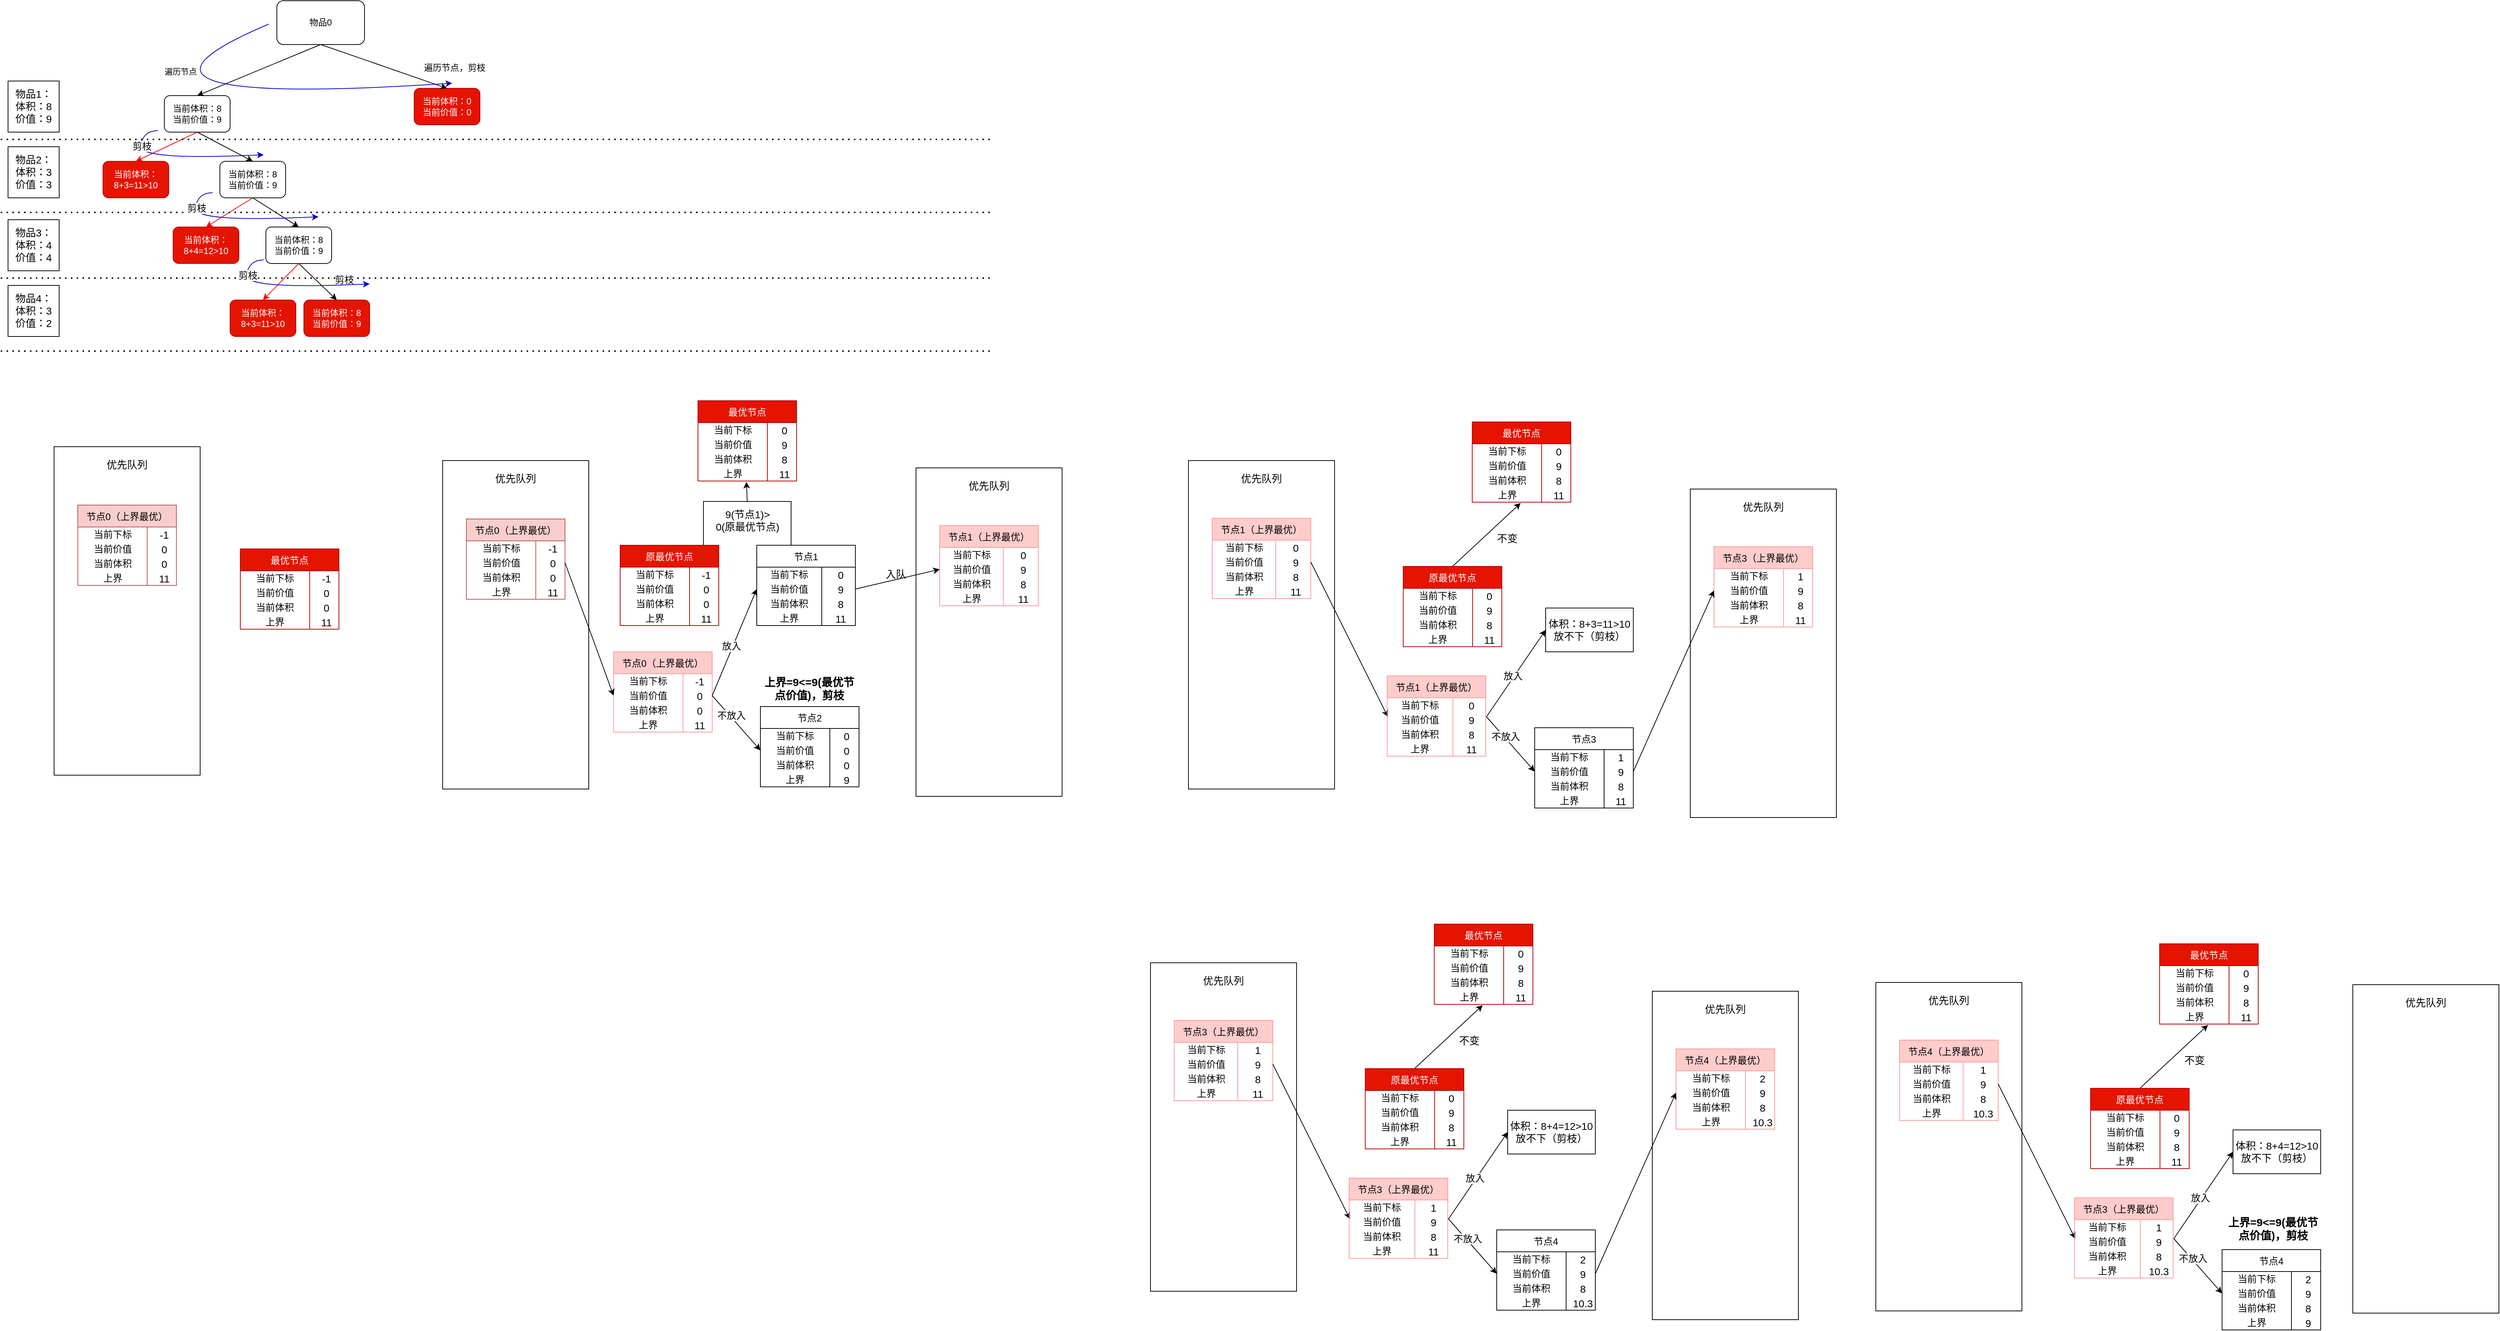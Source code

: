 <mxfile version="24.6.2" type="github">
  <diagram name="第 1 页" id="3zmAFgzHph8zG7AHH186">
    <mxGraphModel dx="1386" dy="751" grid="0" gridSize="10" guides="1" tooltips="1" connect="1" arrows="1" fold="1" page="0" pageScale="1" pageWidth="827" pageHeight="1169" math="0" shadow="0">
      <root>
        <mxCell id="0" />
        <mxCell id="1" parent="0" />
        <mxCell id="cPJBv8zIx-5xErGzX-Sd-1" value="当前体积：8&lt;div&gt;当前价值：9&lt;/div&gt;" style="rounded=1;whiteSpace=wrap;html=1;" vertex="1" parent="1">
          <mxGeometry x="324" y="140" width="90" height="50" as="geometry" />
        </mxCell>
        <mxCell id="cPJBv8zIx-5xErGzX-Sd-2" value="当前体积：0&lt;div&gt;当前价值：0&lt;/div&gt;" style="rounded=1;whiteSpace=wrap;html=1;fillColor=#e51400;fontColor=#ffffff;strokeColor=#B20000;" vertex="1" parent="1">
          <mxGeometry x="666" y="130" width="90" height="50" as="geometry" />
        </mxCell>
        <mxCell id="cPJBv8zIx-5xErGzX-Sd-3" value="当前体积：&lt;br&gt;8+3=11&amp;gt;10" style="rounded=1;whiteSpace=wrap;html=1;fillColor=#e51400;strokeColor=#B20000;fontColor=#ffffff;" vertex="1" parent="1">
          <mxGeometry x="240" y="230" width="90" height="50" as="geometry" />
        </mxCell>
        <mxCell id="cPJBv8zIx-5xErGzX-Sd-4" value="当前体积：8&lt;div&gt;当前价值：9&lt;/div&gt;" style="rounded=1;whiteSpace=wrap;html=1;" vertex="1" parent="1">
          <mxGeometry x="400" y="230" width="90" height="50" as="geometry" />
        </mxCell>
        <mxCell id="cPJBv8zIx-5xErGzX-Sd-7" value="当前体积：&lt;br&gt;8+4=12&amp;gt;10" style="rounded=1;whiteSpace=wrap;html=1;fillColor=#e51400;strokeColor=#B20000;fontColor=#ffffff;" vertex="1" parent="1">
          <mxGeometry x="336" y="320" width="90" height="50" as="geometry" />
        </mxCell>
        <mxCell id="cPJBv8zIx-5xErGzX-Sd-8" value="当前体积：8&lt;div&gt;当前价值：9&lt;/div&gt;" style="rounded=1;whiteSpace=wrap;html=1;" vertex="1" parent="1">
          <mxGeometry x="463" y="320" width="90" height="50" as="geometry" />
        </mxCell>
        <mxCell id="cPJBv8zIx-5xErGzX-Sd-9" value="当前体积：&lt;br&gt;8+3=11&amp;gt;10" style="rounded=1;whiteSpace=wrap;html=1;fillColor=#e51400;strokeColor=#B20000;fontColor=#ffffff;" vertex="1" parent="1">
          <mxGeometry x="414" y="420" width="90" height="50" as="geometry" />
        </mxCell>
        <mxCell id="cPJBv8zIx-5xErGzX-Sd-10" value="当前体积：8&lt;div&gt;当前价值：9&lt;/div&gt;" style="rounded=1;whiteSpace=wrap;html=1;fillColor=#e51400;strokeColor=#B20000;fontColor=#ffffff;" vertex="1" parent="1">
          <mxGeometry x="515" y="420" width="90" height="50" as="geometry" />
        </mxCell>
        <mxCell id="cPJBv8zIx-5xErGzX-Sd-24" value="" style="endArrow=classic;html=1;rounded=0;exitX=0.5;exitY=1;exitDx=0;exitDy=0;entryX=0.5;entryY=0;entryDx=0;entryDy=0;" edge="1" parent="1" source="cPJBv8zIx-5xErGzX-Sd-8" target="cPJBv8zIx-5xErGzX-Sd-10">
          <mxGeometry width="50" height="50" relative="1" as="geometry">
            <mxPoint x="249" y="490" as="sourcePoint" />
            <mxPoint x="279" y="540" as="targetPoint" />
          </mxGeometry>
        </mxCell>
        <mxCell id="cPJBv8zIx-5xErGzX-Sd-25" value="" style="endArrow=classic;html=1;rounded=0;strokeColor=#FF0000;exitX=0.5;exitY=1;exitDx=0;exitDy=0;entryX=0.5;entryY=0;entryDx=0;entryDy=0;" edge="1" parent="1" source="cPJBv8zIx-5xErGzX-Sd-1" target="cPJBv8zIx-5xErGzX-Sd-3">
          <mxGeometry width="50" height="50" relative="1" as="geometry">
            <mxPoint x="109" y="335" as="sourcePoint" />
            <mxPoint x="79" y="395" as="targetPoint" />
          </mxGeometry>
        </mxCell>
        <mxCell id="cPJBv8zIx-5xErGzX-Sd-26" value="" style="endArrow=classic;html=1;rounded=0;strokeColor=#FF0000;exitX=0.5;exitY=1;exitDx=0;exitDy=0;entryX=0.5;entryY=0;entryDx=0;entryDy=0;" edge="1" parent="1" source="cPJBv8zIx-5xErGzX-Sd-4" target="cPJBv8zIx-5xErGzX-Sd-7">
          <mxGeometry width="50" height="50" relative="1" as="geometry">
            <mxPoint x="119" y="345" as="sourcePoint" />
            <mxPoint x="89" y="405" as="targetPoint" />
          </mxGeometry>
        </mxCell>
        <mxCell id="cPJBv8zIx-5xErGzX-Sd-28" value="" style="endArrow=classic;html=1;rounded=0;strokeColor=#FF0000;exitX=0.5;exitY=1;exitDx=0;exitDy=0;entryX=0.5;entryY=0;entryDx=0;entryDy=0;" edge="1" parent="1" source="cPJBv8zIx-5xErGzX-Sd-8" target="cPJBv8zIx-5xErGzX-Sd-9">
          <mxGeometry width="50" height="50" relative="1" as="geometry">
            <mxPoint x="139" y="365" as="sourcePoint" />
            <mxPoint x="109" y="425" as="targetPoint" />
          </mxGeometry>
        </mxCell>
        <mxCell id="cPJBv8zIx-5xErGzX-Sd-30" value="" style="endArrow=classic;html=1;rounded=0;exitX=0.5;exitY=1;exitDx=0;exitDy=0;entryX=0.5;entryY=0;entryDx=0;entryDy=0;" edge="1" parent="1" source="cPJBv8zIx-5xErGzX-Sd-4" target="cPJBv8zIx-5xErGzX-Sd-8">
          <mxGeometry width="50" height="50" relative="1" as="geometry">
            <mxPoint x="739" y="530" as="sourcePoint" />
            <mxPoint x="709" y="590" as="targetPoint" />
          </mxGeometry>
        </mxCell>
        <mxCell id="cPJBv8zIx-5xErGzX-Sd-31" value="" style="endArrow=classic;html=1;rounded=0;exitX=0.5;exitY=1;exitDx=0;exitDy=0;entryX=0.5;entryY=0;entryDx=0;entryDy=0;" edge="1" parent="1" source="cPJBv8zIx-5xErGzX-Sd-1" target="cPJBv8zIx-5xErGzX-Sd-4">
          <mxGeometry width="50" height="50" relative="1" as="geometry">
            <mxPoint x="749" y="540" as="sourcePoint" />
            <mxPoint x="719" y="600" as="targetPoint" />
          </mxGeometry>
        </mxCell>
        <mxCell id="cPJBv8zIx-5xErGzX-Sd-43" value="" style="endArrow=none;dashed=1;html=1;dashPattern=1 3;strokeWidth=2;rounded=0;" edge="1" parent="1">
          <mxGeometry width="50" height="50" relative="1" as="geometry">
            <mxPoint x="100" y="200" as="sourcePoint" />
            <mxPoint x="1460" y="200" as="targetPoint" />
          </mxGeometry>
        </mxCell>
        <mxCell id="cPJBv8zIx-5xErGzX-Sd-44" value="" style="endArrow=none;dashed=1;html=1;dashPattern=1 3;strokeWidth=2;rounded=0;" edge="1" parent="1">
          <mxGeometry width="50" height="50" relative="1" as="geometry">
            <mxPoint x="100" y="300" as="sourcePoint" />
            <mxPoint x="1460" y="300" as="targetPoint" />
          </mxGeometry>
        </mxCell>
        <mxCell id="cPJBv8zIx-5xErGzX-Sd-45" value="" style="endArrow=none;dashed=1;html=1;dashPattern=1 3;strokeWidth=2;rounded=0;" edge="1" parent="1">
          <mxGeometry width="50" height="50" relative="1" as="geometry">
            <mxPoint x="100" y="390" as="sourcePoint" />
            <mxPoint x="1460" y="390" as="targetPoint" />
          </mxGeometry>
        </mxCell>
        <mxCell id="cPJBv8zIx-5xErGzX-Sd-690" value="&lt;font style=&quot;font-size: 13px;&quot;&gt;剪枝&lt;/font&gt;" style="edgeLabel;html=1;align=center;verticalAlign=middle;resizable=0;points=[];" vertex="1" connectable="0" parent="cPJBv8zIx-5xErGzX-Sd-45">
          <mxGeometry x="-0.309" y="-2" relative="1" as="geometry">
            <mxPoint as="offset" />
          </mxGeometry>
        </mxCell>
        <mxCell id="cPJBv8zIx-5xErGzX-Sd-46" value="" style="endArrow=none;dashed=1;html=1;dashPattern=1 3;strokeWidth=2;rounded=0;" edge="1" parent="1">
          <mxGeometry width="50" height="50" relative="1" as="geometry">
            <mxPoint x="100" y="490" as="sourcePoint" />
            <mxPoint x="1460" y="490" as="targetPoint" />
          </mxGeometry>
        </mxCell>
        <mxCell id="cPJBv8zIx-5xErGzX-Sd-47" value="&lt;font style=&quot;font-size: 14px;&quot;&gt;物品1：&lt;/font&gt;&lt;div style=&quot;font-size: 14px;&quot;&gt;&lt;font style=&quot;font-size: 14px;&quot;&gt;体积：8&lt;/font&gt;&lt;/div&gt;&lt;div style=&quot;font-size: 14px;&quot;&gt;&lt;font style=&quot;font-size: 14px;&quot;&gt;价值：9&lt;/font&gt;&lt;/div&gt;" style="text;html=1;align=center;verticalAlign=middle;whiteSpace=wrap;rounded=0;strokeColor=default;" vertex="1" parent="1">
          <mxGeometry x="110" y="120" width="70" height="70" as="geometry" />
        </mxCell>
        <mxCell id="cPJBv8zIx-5xErGzX-Sd-48" value="&lt;font style=&quot;font-size: 14px;&quot;&gt;物品2：&lt;/font&gt;&lt;div style=&quot;font-size: 14px;&quot;&gt;&lt;font style=&quot;font-size: 14px;&quot;&gt;体积：3&lt;/font&gt;&lt;/div&gt;&lt;div style=&quot;font-size: 14px;&quot;&gt;&lt;font style=&quot;font-size: 14px;&quot;&gt;价值：3&lt;/font&gt;&lt;/div&gt;" style="text;html=1;align=center;verticalAlign=middle;whiteSpace=wrap;rounded=0;strokeColor=default;" vertex="1" parent="1">
          <mxGeometry x="110" y="210" width="70" height="70" as="geometry" />
        </mxCell>
        <mxCell id="cPJBv8zIx-5xErGzX-Sd-49" value="&lt;font style=&quot;font-size: 14px;&quot;&gt;物品3：&lt;/font&gt;&lt;div style=&quot;font-size: 14px;&quot;&gt;&lt;font style=&quot;font-size: 14px;&quot;&gt;体积：4&lt;/font&gt;&lt;/div&gt;&lt;div style=&quot;font-size: 14px;&quot;&gt;&lt;font style=&quot;font-size: 14px;&quot;&gt;价值：4&lt;/font&gt;&lt;/div&gt;" style="text;html=1;align=center;verticalAlign=middle;whiteSpace=wrap;rounded=0;strokeColor=default;" vertex="1" parent="1">
          <mxGeometry x="110" y="310" width="70" height="70" as="geometry" />
        </mxCell>
        <mxCell id="cPJBv8zIx-5xErGzX-Sd-50" value="&lt;font style=&quot;font-size: 14px;&quot;&gt;物品4：&lt;/font&gt;&lt;div style=&quot;font-size: 14px;&quot;&gt;&lt;font style=&quot;font-size: 14px;&quot;&gt;体积：3&lt;/font&gt;&lt;/div&gt;&lt;div style=&quot;font-size: 14px;&quot;&gt;&lt;font style=&quot;font-size: 14px;&quot;&gt;价值：2&lt;/font&gt;&lt;/div&gt;" style="text;html=1;align=center;verticalAlign=middle;whiteSpace=wrap;rounded=0;strokeColor=default;" vertex="1" parent="1">
          <mxGeometry x="110" y="400" width="70" height="70" as="geometry" />
        </mxCell>
        <mxCell id="cPJBv8zIx-5xErGzX-Sd-52" value="物品0" style="rounded=1;whiteSpace=wrap;html=1;" vertex="1" parent="1">
          <mxGeometry x="478" y="10" width="120" height="60" as="geometry" />
        </mxCell>
        <mxCell id="cPJBv8zIx-5xErGzX-Sd-53" value="" style="endArrow=classic;html=1;rounded=0;exitX=0.5;exitY=1;exitDx=0;exitDy=0;entryX=0.5;entryY=0;entryDx=0;entryDy=0;" edge="1" parent="1" source="cPJBv8zIx-5xErGzX-Sd-52" target="cPJBv8zIx-5xErGzX-Sd-2">
          <mxGeometry width="50" height="50" relative="1" as="geometry">
            <mxPoint x="230" y="90" as="sourcePoint" />
            <mxPoint x="280" y="40" as="targetPoint" />
          </mxGeometry>
        </mxCell>
        <mxCell id="cPJBv8zIx-5xErGzX-Sd-54" value="" style="endArrow=classic;html=1;rounded=0;exitX=0.5;exitY=1;exitDx=0;exitDy=0;entryX=0.5;entryY=0;entryDx=0;entryDy=0;" edge="1" parent="1" source="cPJBv8zIx-5xErGzX-Sd-52" target="cPJBv8zIx-5xErGzX-Sd-1">
          <mxGeometry width="50" height="50" relative="1" as="geometry">
            <mxPoint x="240" y="100" as="sourcePoint" />
            <mxPoint x="290" y="50" as="targetPoint" />
          </mxGeometry>
        </mxCell>
        <mxCell id="cPJBv8zIx-5xErGzX-Sd-72" value="" style="rounded=0;whiteSpace=wrap;html=1;" vertex="1" parent="1">
          <mxGeometry x="705" y="640" width="200" height="450" as="geometry" />
        </mxCell>
        <mxCell id="cPJBv8zIx-5xErGzX-Sd-73" value="&lt;font style=&quot;font-size: 14px;&quot;&gt;优先队列&lt;/font&gt;" style="text;html=1;align=center;verticalAlign=middle;whiteSpace=wrap;rounded=0;" vertex="1" parent="1">
          <mxGeometry x="775" y="650" width="60" height="30" as="geometry" />
        </mxCell>
        <mxCell id="cPJBv8zIx-5xErGzX-Sd-55" value="节点0（上界最优）" style="shape=table;startSize=30;container=1;collapsible=0;childLayout=tableLayout;fixedRows=1;rowLines=0;fontStyle=0;strokeColor=#b85450;fontSize=13;fillColor=#f8cecc;" vertex="1" parent="1">
          <mxGeometry x="737.5" y="720" width="135" height="110.0" as="geometry" />
        </mxCell>
        <mxCell id="cPJBv8zIx-5xErGzX-Sd-56" value="" style="shape=tableRow;horizontal=0;startSize=0;swimlaneHead=0;swimlaneBody=0;top=0;left=0;bottom=0;right=0;collapsible=0;dropTarget=0;fillColor=none;points=[[0,0.5],[1,0.5]];portConstraint=eastwest;strokeColor=inherit;fontSize=16;" vertex="1" parent="cPJBv8zIx-5xErGzX-Sd-55">
          <mxGeometry y="30" width="135" height="20" as="geometry" />
        </mxCell>
        <mxCell id="cPJBv8zIx-5xErGzX-Sd-57" value="当前下标" style="shape=partialRectangle;html=1;whiteSpace=wrap;connectable=0;fillColor=none;top=0;left=0;bottom=0;right=0;overflow=hidden;pointerEvents=1;strokeColor=inherit;fontSize=13;" vertex="1" parent="cPJBv8zIx-5xErGzX-Sd-56">
          <mxGeometry width="95" height="20" as="geometry">
            <mxRectangle width="95" height="20" as="alternateBounds" />
          </mxGeometry>
        </mxCell>
        <mxCell id="cPJBv8zIx-5xErGzX-Sd-58" value="-1" style="shape=partialRectangle;html=1;whiteSpace=wrap;connectable=0;fillColor=none;top=0;left=0;bottom=0;right=0;align=center;spacingLeft=6;overflow=hidden;strokeColor=inherit;fontSize=14;" vertex="1" parent="cPJBv8zIx-5xErGzX-Sd-56">
          <mxGeometry x="95" width="40" height="20" as="geometry">
            <mxRectangle width="40" height="20" as="alternateBounds" />
          </mxGeometry>
        </mxCell>
        <mxCell id="cPJBv8zIx-5xErGzX-Sd-59" value="" style="shape=tableRow;horizontal=0;startSize=0;swimlaneHead=0;swimlaneBody=0;top=0;left=0;bottom=0;right=0;collapsible=0;dropTarget=0;fillColor=none;points=[[0,0.5],[1,0.5]];portConstraint=eastwest;strokeColor=inherit;fontSize=16;" vertex="1" parent="cPJBv8zIx-5xErGzX-Sd-55">
          <mxGeometry y="50" width="135" height="20" as="geometry" />
        </mxCell>
        <mxCell id="cPJBv8zIx-5xErGzX-Sd-60" value="当前价值" style="shape=partialRectangle;html=1;whiteSpace=wrap;connectable=0;fillColor=none;top=0;left=0;bottom=0;right=0;overflow=hidden;strokeColor=inherit;fontSize=13;" vertex="1" parent="cPJBv8zIx-5xErGzX-Sd-59">
          <mxGeometry width="95" height="20" as="geometry">
            <mxRectangle width="95" height="20" as="alternateBounds" />
          </mxGeometry>
        </mxCell>
        <mxCell id="cPJBv8zIx-5xErGzX-Sd-61" value="0" style="shape=partialRectangle;html=1;whiteSpace=wrap;connectable=0;fillColor=none;top=0;left=0;bottom=0;right=0;align=center;spacingLeft=6;overflow=hidden;strokeColor=inherit;fontSize=14;" vertex="1" parent="cPJBv8zIx-5xErGzX-Sd-59">
          <mxGeometry x="95" width="40" height="20" as="geometry">
            <mxRectangle width="40" height="20" as="alternateBounds" />
          </mxGeometry>
        </mxCell>
        <mxCell id="cPJBv8zIx-5xErGzX-Sd-62" value="" style="shape=tableRow;horizontal=0;startSize=0;swimlaneHead=0;swimlaneBody=0;top=0;left=0;bottom=0;right=0;collapsible=0;dropTarget=0;fillColor=none;points=[[0,0.5],[1,0.5]];portConstraint=eastwest;strokeColor=inherit;fontSize=16;" vertex="1" parent="cPJBv8zIx-5xErGzX-Sd-55">
          <mxGeometry y="70" width="135" height="20" as="geometry" />
        </mxCell>
        <mxCell id="cPJBv8zIx-5xErGzX-Sd-63" value="当前体积" style="shape=partialRectangle;html=1;whiteSpace=wrap;connectable=0;fillColor=none;top=0;left=0;bottom=0;right=0;overflow=hidden;strokeColor=inherit;fontSize=13;" vertex="1" parent="cPJBv8zIx-5xErGzX-Sd-62">
          <mxGeometry width="95" height="20" as="geometry">
            <mxRectangle width="95" height="20" as="alternateBounds" />
          </mxGeometry>
        </mxCell>
        <mxCell id="cPJBv8zIx-5xErGzX-Sd-64" value="0" style="shape=partialRectangle;html=1;whiteSpace=wrap;connectable=0;fillColor=none;top=0;left=0;bottom=0;right=0;align=center;spacingLeft=6;overflow=hidden;strokeColor=inherit;fontSize=14;" vertex="1" parent="cPJBv8zIx-5xErGzX-Sd-62">
          <mxGeometry x="95" width="40" height="20" as="geometry">
            <mxRectangle width="40" height="20" as="alternateBounds" />
          </mxGeometry>
        </mxCell>
        <mxCell id="cPJBv8zIx-5xErGzX-Sd-68" style="shape=tableRow;horizontal=0;startSize=0;swimlaneHead=0;swimlaneBody=0;top=0;left=0;bottom=0;right=0;collapsible=0;dropTarget=0;fillColor=none;points=[[0,0.5],[1,0.5]];portConstraint=eastwest;strokeColor=inherit;fontSize=16;arcSize=15;" vertex="1" parent="cPJBv8zIx-5xErGzX-Sd-55">
          <mxGeometry y="90" width="135" height="20" as="geometry" />
        </mxCell>
        <mxCell id="cPJBv8zIx-5xErGzX-Sd-69" value="上界" style="shape=partialRectangle;html=1;whiteSpace=wrap;connectable=0;fillColor=none;top=0;left=0;bottom=0;right=0;overflow=hidden;strokeColor=inherit;fontSize=13;" vertex="1" parent="cPJBv8zIx-5xErGzX-Sd-68">
          <mxGeometry width="95" height="20" as="geometry">
            <mxRectangle width="95" height="20" as="alternateBounds" />
          </mxGeometry>
        </mxCell>
        <mxCell id="cPJBv8zIx-5xErGzX-Sd-70" value="11" style="shape=partialRectangle;html=1;whiteSpace=wrap;connectable=0;fillColor=none;top=0;left=0;bottom=0;right=0;align=center;spacingLeft=6;overflow=hidden;strokeColor=inherit;fontSize=14;" vertex="1" parent="cPJBv8zIx-5xErGzX-Sd-68">
          <mxGeometry x="95" width="40" height="20" as="geometry">
            <mxRectangle width="40" height="20" as="alternateBounds" />
          </mxGeometry>
        </mxCell>
        <mxCell id="cPJBv8zIx-5xErGzX-Sd-74" value="" style="rounded=0;whiteSpace=wrap;html=1;" vertex="1" parent="1">
          <mxGeometry x="1353" y="650" width="200" height="450" as="geometry" />
        </mxCell>
        <mxCell id="cPJBv8zIx-5xErGzX-Sd-75" value="&lt;font style=&quot;font-size: 14px;&quot;&gt;优先队列&lt;/font&gt;" style="text;html=1;align=center;verticalAlign=middle;whiteSpace=wrap;rounded=0;" vertex="1" parent="1">
          <mxGeometry x="1423" y="660" width="60" height="30" as="geometry" />
        </mxCell>
        <mxCell id="cPJBv8zIx-5xErGzX-Sd-89" value="节点0（上界最优）" style="shape=table;startSize=30;container=1;collapsible=0;childLayout=tableLayout;fixedRows=1;rowLines=0;fontStyle=0;strokeColor=#FF9999;fontSize=13;fillColor=#ffcccc;" vertex="1" parent="1">
          <mxGeometry x="939" y="902" width="135" height="110.0" as="geometry" />
        </mxCell>
        <mxCell id="cPJBv8zIx-5xErGzX-Sd-90" value="" style="shape=tableRow;horizontal=0;startSize=0;swimlaneHead=0;swimlaneBody=0;top=0;left=0;bottom=0;right=0;collapsible=0;dropTarget=0;fillColor=none;points=[[0,0.5],[1,0.5]];portConstraint=eastwest;strokeColor=inherit;fontSize=16;" vertex="1" parent="cPJBv8zIx-5xErGzX-Sd-89">
          <mxGeometry y="30" width="135" height="20" as="geometry" />
        </mxCell>
        <mxCell id="cPJBv8zIx-5xErGzX-Sd-91" value="当前下标" style="shape=partialRectangle;html=1;whiteSpace=wrap;connectable=0;fillColor=none;top=0;left=0;bottom=0;right=0;overflow=hidden;pointerEvents=1;strokeColor=inherit;fontSize=13;" vertex="1" parent="cPJBv8zIx-5xErGzX-Sd-90">
          <mxGeometry width="95" height="20" as="geometry">
            <mxRectangle width="95" height="20" as="alternateBounds" />
          </mxGeometry>
        </mxCell>
        <mxCell id="cPJBv8zIx-5xErGzX-Sd-92" value="-1" style="shape=partialRectangle;html=1;whiteSpace=wrap;connectable=0;fillColor=none;top=0;left=0;bottom=0;right=0;align=center;spacingLeft=6;overflow=hidden;strokeColor=inherit;fontSize=14;" vertex="1" parent="cPJBv8zIx-5xErGzX-Sd-90">
          <mxGeometry x="95" width="40" height="20" as="geometry">
            <mxRectangle width="40" height="20" as="alternateBounds" />
          </mxGeometry>
        </mxCell>
        <mxCell id="cPJBv8zIx-5xErGzX-Sd-93" value="" style="shape=tableRow;horizontal=0;startSize=0;swimlaneHead=0;swimlaneBody=0;top=0;left=0;bottom=0;right=0;collapsible=0;dropTarget=0;fillColor=none;points=[[0,0.5],[1,0.5]];portConstraint=eastwest;strokeColor=inherit;fontSize=16;" vertex="1" parent="cPJBv8zIx-5xErGzX-Sd-89">
          <mxGeometry y="50" width="135" height="20" as="geometry" />
        </mxCell>
        <mxCell id="cPJBv8zIx-5xErGzX-Sd-94" value="当前价值" style="shape=partialRectangle;html=1;whiteSpace=wrap;connectable=0;fillColor=none;top=0;left=0;bottom=0;right=0;overflow=hidden;strokeColor=inherit;fontSize=13;" vertex="1" parent="cPJBv8zIx-5xErGzX-Sd-93">
          <mxGeometry width="95" height="20" as="geometry">
            <mxRectangle width="95" height="20" as="alternateBounds" />
          </mxGeometry>
        </mxCell>
        <mxCell id="cPJBv8zIx-5xErGzX-Sd-95" value="0" style="shape=partialRectangle;html=1;whiteSpace=wrap;connectable=0;fillColor=none;top=0;left=0;bottom=0;right=0;align=center;spacingLeft=6;overflow=hidden;strokeColor=inherit;fontSize=14;" vertex="1" parent="cPJBv8zIx-5xErGzX-Sd-93">
          <mxGeometry x="95" width="40" height="20" as="geometry">
            <mxRectangle width="40" height="20" as="alternateBounds" />
          </mxGeometry>
        </mxCell>
        <mxCell id="cPJBv8zIx-5xErGzX-Sd-96" value="" style="shape=tableRow;horizontal=0;startSize=0;swimlaneHead=0;swimlaneBody=0;top=0;left=0;bottom=0;right=0;collapsible=0;dropTarget=0;fillColor=none;points=[[0,0.5],[1,0.5]];portConstraint=eastwest;strokeColor=inherit;fontSize=16;" vertex="1" parent="cPJBv8zIx-5xErGzX-Sd-89">
          <mxGeometry y="70" width="135" height="20" as="geometry" />
        </mxCell>
        <mxCell id="cPJBv8zIx-5xErGzX-Sd-97" value="当前体积" style="shape=partialRectangle;html=1;whiteSpace=wrap;connectable=0;fillColor=none;top=0;left=0;bottom=0;right=0;overflow=hidden;strokeColor=inherit;fontSize=13;" vertex="1" parent="cPJBv8zIx-5xErGzX-Sd-96">
          <mxGeometry width="95" height="20" as="geometry">
            <mxRectangle width="95" height="20" as="alternateBounds" />
          </mxGeometry>
        </mxCell>
        <mxCell id="cPJBv8zIx-5xErGzX-Sd-98" value="0" style="shape=partialRectangle;html=1;whiteSpace=wrap;connectable=0;fillColor=none;top=0;left=0;bottom=0;right=0;align=center;spacingLeft=6;overflow=hidden;strokeColor=inherit;fontSize=14;" vertex="1" parent="cPJBv8zIx-5xErGzX-Sd-96">
          <mxGeometry x="95" width="40" height="20" as="geometry">
            <mxRectangle width="40" height="20" as="alternateBounds" />
          </mxGeometry>
        </mxCell>
        <mxCell id="cPJBv8zIx-5xErGzX-Sd-99" style="shape=tableRow;horizontal=0;startSize=0;swimlaneHead=0;swimlaneBody=0;top=0;left=0;bottom=0;right=0;collapsible=0;dropTarget=0;fillColor=none;points=[[0,0.5],[1,0.5]];portConstraint=eastwest;strokeColor=inherit;fontSize=16;arcSize=15;" vertex="1" parent="cPJBv8zIx-5xErGzX-Sd-89">
          <mxGeometry y="90" width="135" height="20" as="geometry" />
        </mxCell>
        <mxCell id="cPJBv8zIx-5xErGzX-Sd-100" value="上界" style="shape=partialRectangle;html=1;whiteSpace=wrap;connectable=0;fillColor=none;top=0;left=0;bottom=0;right=0;overflow=hidden;strokeColor=inherit;fontSize=13;" vertex="1" parent="cPJBv8zIx-5xErGzX-Sd-99">
          <mxGeometry width="95" height="20" as="geometry">
            <mxRectangle width="95" height="20" as="alternateBounds" />
          </mxGeometry>
        </mxCell>
        <mxCell id="cPJBv8zIx-5xErGzX-Sd-101" value="11" style="shape=partialRectangle;html=1;whiteSpace=wrap;connectable=0;fillColor=none;top=0;left=0;bottom=0;right=0;align=center;spacingLeft=6;overflow=hidden;strokeColor=inherit;fontSize=14;" vertex="1" parent="cPJBv8zIx-5xErGzX-Sd-99">
          <mxGeometry x="95" width="40" height="20" as="geometry">
            <mxRectangle width="40" height="20" as="alternateBounds" />
          </mxGeometry>
        </mxCell>
        <mxCell id="cPJBv8zIx-5xErGzX-Sd-102" value="节点1" style="shape=table;startSize=30;container=1;collapsible=0;childLayout=tableLayout;fixedRows=1;rowLines=0;fontStyle=0;strokeColor=default;fontSize=13;" vertex="1" parent="1">
          <mxGeometry x="1135" y="756" width="135" height="110.0" as="geometry" />
        </mxCell>
        <mxCell id="cPJBv8zIx-5xErGzX-Sd-103" value="" style="shape=tableRow;horizontal=0;startSize=0;swimlaneHead=0;swimlaneBody=0;top=0;left=0;bottom=0;right=0;collapsible=0;dropTarget=0;fillColor=none;points=[[0,0.5],[1,0.5]];portConstraint=eastwest;strokeColor=inherit;fontSize=16;" vertex="1" parent="cPJBv8zIx-5xErGzX-Sd-102">
          <mxGeometry y="30" width="135" height="20" as="geometry" />
        </mxCell>
        <mxCell id="cPJBv8zIx-5xErGzX-Sd-104" value="当前下标" style="shape=partialRectangle;html=1;whiteSpace=wrap;connectable=0;fillColor=none;top=0;left=0;bottom=0;right=0;overflow=hidden;pointerEvents=1;strokeColor=inherit;fontSize=13;" vertex="1" parent="cPJBv8zIx-5xErGzX-Sd-103">
          <mxGeometry width="89" height="20" as="geometry">
            <mxRectangle width="89" height="20" as="alternateBounds" />
          </mxGeometry>
        </mxCell>
        <mxCell id="cPJBv8zIx-5xErGzX-Sd-105" value="0" style="shape=partialRectangle;html=1;whiteSpace=wrap;connectable=0;fillColor=none;top=0;left=0;bottom=0;right=0;align=center;spacingLeft=6;overflow=hidden;strokeColor=inherit;fontSize=14;" vertex="1" parent="cPJBv8zIx-5xErGzX-Sd-103">
          <mxGeometry x="89" width="46" height="20" as="geometry">
            <mxRectangle width="46" height="20" as="alternateBounds" />
          </mxGeometry>
        </mxCell>
        <mxCell id="cPJBv8zIx-5xErGzX-Sd-106" value="" style="shape=tableRow;horizontal=0;startSize=0;swimlaneHead=0;swimlaneBody=0;top=0;left=0;bottom=0;right=0;collapsible=0;dropTarget=0;fillColor=none;points=[[0,0.5],[1,0.5]];portConstraint=eastwest;strokeColor=inherit;fontSize=16;" vertex="1" parent="cPJBv8zIx-5xErGzX-Sd-102">
          <mxGeometry y="50" width="135" height="20" as="geometry" />
        </mxCell>
        <mxCell id="cPJBv8zIx-5xErGzX-Sd-107" value="当前价值" style="shape=partialRectangle;html=1;whiteSpace=wrap;connectable=0;fillColor=none;top=0;left=0;bottom=0;right=0;overflow=hidden;strokeColor=inherit;fontSize=13;" vertex="1" parent="cPJBv8zIx-5xErGzX-Sd-106">
          <mxGeometry width="89" height="20" as="geometry">
            <mxRectangle width="89" height="20" as="alternateBounds" />
          </mxGeometry>
        </mxCell>
        <mxCell id="cPJBv8zIx-5xErGzX-Sd-108" value="9" style="shape=partialRectangle;html=1;whiteSpace=wrap;connectable=0;fillColor=none;top=0;left=0;bottom=0;right=0;align=center;spacingLeft=6;overflow=hidden;strokeColor=inherit;fontSize=14;" vertex="1" parent="cPJBv8zIx-5xErGzX-Sd-106">
          <mxGeometry x="89" width="46" height="20" as="geometry">
            <mxRectangle width="46" height="20" as="alternateBounds" />
          </mxGeometry>
        </mxCell>
        <mxCell id="cPJBv8zIx-5xErGzX-Sd-109" value="" style="shape=tableRow;horizontal=0;startSize=0;swimlaneHead=0;swimlaneBody=0;top=0;left=0;bottom=0;right=0;collapsible=0;dropTarget=0;fillColor=none;points=[[0,0.5],[1,0.5]];portConstraint=eastwest;strokeColor=inherit;fontSize=16;" vertex="1" parent="cPJBv8zIx-5xErGzX-Sd-102">
          <mxGeometry y="70" width="135" height="20" as="geometry" />
        </mxCell>
        <mxCell id="cPJBv8zIx-5xErGzX-Sd-110" value="当前体积" style="shape=partialRectangle;html=1;whiteSpace=wrap;connectable=0;fillColor=none;top=0;left=0;bottom=0;right=0;overflow=hidden;strokeColor=inherit;fontSize=13;" vertex="1" parent="cPJBv8zIx-5xErGzX-Sd-109">
          <mxGeometry width="89" height="20" as="geometry">
            <mxRectangle width="89" height="20" as="alternateBounds" />
          </mxGeometry>
        </mxCell>
        <mxCell id="cPJBv8zIx-5xErGzX-Sd-111" value="8" style="shape=partialRectangle;html=1;whiteSpace=wrap;connectable=0;fillColor=none;top=0;left=0;bottom=0;right=0;align=center;spacingLeft=6;overflow=hidden;strokeColor=inherit;fontSize=14;" vertex="1" parent="cPJBv8zIx-5xErGzX-Sd-109">
          <mxGeometry x="89" width="46" height="20" as="geometry">
            <mxRectangle width="46" height="20" as="alternateBounds" />
          </mxGeometry>
        </mxCell>
        <mxCell id="cPJBv8zIx-5xErGzX-Sd-112" style="shape=tableRow;horizontal=0;startSize=0;swimlaneHead=0;swimlaneBody=0;top=0;left=0;bottom=0;right=0;collapsible=0;dropTarget=0;fillColor=none;points=[[0,0.5],[1,0.5]];portConstraint=eastwest;strokeColor=inherit;fontSize=16;arcSize=15;" vertex="1" parent="cPJBv8zIx-5xErGzX-Sd-102">
          <mxGeometry y="90" width="135" height="20" as="geometry" />
        </mxCell>
        <mxCell id="cPJBv8zIx-5xErGzX-Sd-113" value="上界" style="shape=partialRectangle;html=1;whiteSpace=wrap;connectable=0;fillColor=none;top=0;left=0;bottom=0;right=0;overflow=hidden;strokeColor=inherit;fontSize=13;" vertex="1" parent="cPJBv8zIx-5xErGzX-Sd-112">
          <mxGeometry width="89" height="20" as="geometry">
            <mxRectangle width="89" height="20" as="alternateBounds" />
          </mxGeometry>
        </mxCell>
        <mxCell id="cPJBv8zIx-5xErGzX-Sd-114" value="11" style="shape=partialRectangle;html=1;whiteSpace=wrap;connectable=0;fillColor=none;top=0;left=0;bottom=0;right=0;align=center;spacingLeft=6;overflow=hidden;strokeColor=inherit;fontSize=14;" vertex="1" parent="cPJBv8zIx-5xErGzX-Sd-112">
          <mxGeometry x="89" width="46" height="20" as="geometry">
            <mxRectangle width="46" height="20" as="alternateBounds" />
          </mxGeometry>
        </mxCell>
        <mxCell id="cPJBv8zIx-5xErGzX-Sd-141" value="节点2" style="shape=table;startSize=30;container=1;collapsible=0;childLayout=tableLayout;fixedRows=1;rowLines=0;fontStyle=0;strokeColor=default;fontSize=13;" vertex="1" parent="1">
          <mxGeometry x="1140" y="977" width="135" height="110.0" as="geometry" />
        </mxCell>
        <mxCell id="cPJBv8zIx-5xErGzX-Sd-142" value="" style="shape=tableRow;horizontal=0;startSize=0;swimlaneHead=0;swimlaneBody=0;top=0;left=0;bottom=0;right=0;collapsible=0;dropTarget=0;fillColor=none;points=[[0,0.5],[1,0.5]];portConstraint=eastwest;strokeColor=inherit;fontSize=16;" vertex="1" parent="cPJBv8zIx-5xErGzX-Sd-141">
          <mxGeometry y="30" width="135" height="20" as="geometry" />
        </mxCell>
        <mxCell id="cPJBv8zIx-5xErGzX-Sd-143" value="当前下标" style="shape=partialRectangle;html=1;whiteSpace=wrap;connectable=0;fillColor=none;top=0;left=0;bottom=0;right=0;overflow=hidden;pointerEvents=1;strokeColor=inherit;fontSize=13;" vertex="1" parent="cPJBv8zIx-5xErGzX-Sd-142">
          <mxGeometry width="95" height="20" as="geometry">
            <mxRectangle width="95" height="20" as="alternateBounds" />
          </mxGeometry>
        </mxCell>
        <mxCell id="cPJBv8zIx-5xErGzX-Sd-144" value="0" style="shape=partialRectangle;html=1;whiteSpace=wrap;connectable=0;fillColor=none;top=0;left=0;bottom=0;right=0;align=center;spacingLeft=6;overflow=hidden;strokeColor=inherit;fontSize=14;" vertex="1" parent="cPJBv8zIx-5xErGzX-Sd-142">
          <mxGeometry x="95" width="40" height="20" as="geometry">
            <mxRectangle width="40" height="20" as="alternateBounds" />
          </mxGeometry>
        </mxCell>
        <mxCell id="cPJBv8zIx-5xErGzX-Sd-145" value="" style="shape=tableRow;horizontal=0;startSize=0;swimlaneHead=0;swimlaneBody=0;top=0;left=0;bottom=0;right=0;collapsible=0;dropTarget=0;fillColor=none;points=[[0,0.5],[1,0.5]];portConstraint=eastwest;strokeColor=inherit;fontSize=16;" vertex="1" parent="cPJBv8zIx-5xErGzX-Sd-141">
          <mxGeometry y="50" width="135" height="20" as="geometry" />
        </mxCell>
        <mxCell id="cPJBv8zIx-5xErGzX-Sd-146" value="当前价值" style="shape=partialRectangle;html=1;whiteSpace=wrap;connectable=0;fillColor=none;top=0;left=0;bottom=0;right=0;overflow=hidden;strokeColor=inherit;fontSize=13;" vertex="1" parent="cPJBv8zIx-5xErGzX-Sd-145">
          <mxGeometry width="95" height="20" as="geometry">
            <mxRectangle width="95" height="20" as="alternateBounds" />
          </mxGeometry>
        </mxCell>
        <mxCell id="cPJBv8zIx-5xErGzX-Sd-147" value="0" style="shape=partialRectangle;html=1;whiteSpace=wrap;connectable=0;fillColor=none;top=0;left=0;bottom=0;right=0;align=center;spacingLeft=6;overflow=hidden;strokeColor=inherit;fontSize=14;" vertex="1" parent="cPJBv8zIx-5xErGzX-Sd-145">
          <mxGeometry x="95" width="40" height="20" as="geometry">
            <mxRectangle width="40" height="20" as="alternateBounds" />
          </mxGeometry>
        </mxCell>
        <mxCell id="cPJBv8zIx-5xErGzX-Sd-148" value="" style="shape=tableRow;horizontal=0;startSize=0;swimlaneHead=0;swimlaneBody=0;top=0;left=0;bottom=0;right=0;collapsible=0;dropTarget=0;fillColor=none;points=[[0,0.5],[1,0.5]];portConstraint=eastwest;strokeColor=inherit;fontSize=16;" vertex="1" parent="cPJBv8zIx-5xErGzX-Sd-141">
          <mxGeometry y="70" width="135" height="20" as="geometry" />
        </mxCell>
        <mxCell id="cPJBv8zIx-5xErGzX-Sd-149" value="当前体积" style="shape=partialRectangle;html=1;whiteSpace=wrap;connectable=0;fillColor=none;top=0;left=0;bottom=0;right=0;overflow=hidden;strokeColor=inherit;fontSize=13;" vertex="1" parent="cPJBv8zIx-5xErGzX-Sd-148">
          <mxGeometry width="95" height="20" as="geometry">
            <mxRectangle width="95" height="20" as="alternateBounds" />
          </mxGeometry>
        </mxCell>
        <mxCell id="cPJBv8zIx-5xErGzX-Sd-150" value="0" style="shape=partialRectangle;html=1;whiteSpace=wrap;connectable=0;fillColor=none;top=0;left=0;bottom=0;right=0;align=center;spacingLeft=6;overflow=hidden;strokeColor=inherit;fontSize=14;" vertex="1" parent="cPJBv8zIx-5xErGzX-Sd-148">
          <mxGeometry x="95" width="40" height="20" as="geometry">
            <mxRectangle width="40" height="20" as="alternateBounds" />
          </mxGeometry>
        </mxCell>
        <mxCell id="cPJBv8zIx-5xErGzX-Sd-151" style="shape=tableRow;horizontal=0;startSize=0;swimlaneHead=0;swimlaneBody=0;top=0;left=0;bottom=0;right=0;collapsible=0;dropTarget=0;fillColor=none;points=[[0,0.5],[1,0.5]];portConstraint=eastwest;strokeColor=inherit;fontSize=16;arcSize=15;" vertex="1" parent="cPJBv8zIx-5xErGzX-Sd-141">
          <mxGeometry y="90" width="135" height="20" as="geometry" />
        </mxCell>
        <mxCell id="cPJBv8zIx-5xErGzX-Sd-152" value="上界" style="shape=partialRectangle;html=1;whiteSpace=wrap;connectable=0;fillColor=none;top=0;left=0;bottom=0;right=0;overflow=hidden;strokeColor=inherit;fontSize=13;" vertex="1" parent="cPJBv8zIx-5xErGzX-Sd-151">
          <mxGeometry width="95" height="20" as="geometry">
            <mxRectangle width="95" height="20" as="alternateBounds" />
          </mxGeometry>
        </mxCell>
        <mxCell id="cPJBv8zIx-5xErGzX-Sd-153" value="9" style="shape=partialRectangle;html=1;whiteSpace=wrap;connectable=0;fillColor=none;top=0;left=0;bottom=0;right=0;align=center;spacingLeft=6;overflow=hidden;strokeColor=inherit;fontSize=14;" vertex="1" parent="cPJBv8zIx-5xErGzX-Sd-151">
          <mxGeometry x="95" width="40" height="20" as="geometry">
            <mxRectangle width="40" height="20" as="alternateBounds" />
          </mxGeometry>
        </mxCell>
        <mxCell id="cPJBv8zIx-5xErGzX-Sd-154" value="" style="endArrow=classic;html=1;rounded=0;exitX=1;exitY=0.5;exitDx=0;exitDy=0;entryX=0;entryY=0.5;entryDx=0;entryDy=0;" edge="1" parent="1" source="cPJBv8zIx-5xErGzX-Sd-93" target="cPJBv8zIx-5xErGzX-Sd-106">
          <mxGeometry width="50" height="50" relative="1" as="geometry">
            <mxPoint x="1090" y="830" as="sourcePoint" />
            <mxPoint x="1170" y="750" as="targetPoint" />
          </mxGeometry>
        </mxCell>
        <mxCell id="cPJBv8zIx-5xErGzX-Sd-172" value="放入" style="edgeLabel;html=1;align=center;verticalAlign=middle;resizable=0;points=[];fontSize=13;" vertex="1" connectable="0" parent="cPJBv8zIx-5xErGzX-Sd-154">
          <mxGeometry x="-0.083" y="2" relative="1" as="geometry">
            <mxPoint y="-1" as="offset" />
          </mxGeometry>
        </mxCell>
        <mxCell id="cPJBv8zIx-5xErGzX-Sd-155" value="" style="endArrow=classic;html=1;rounded=0;entryX=0;entryY=0.5;entryDx=0;entryDy=0;exitX=1;exitY=0.5;exitDx=0;exitDy=0;" edge="1" parent="1" source="cPJBv8zIx-5xErGzX-Sd-59" target="cPJBv8zIx-5xErGzX-Sd-93">
          <mxGeometry width="50" height="50" relative="1" as="geometry">
            <mxPoint x="1007" y="740" as="sourcePoint" />
            <mxPoint x="1030" y="690" as="targetPoint" />
          </mxGeometry>
        </mxCell>
        <mxCell id="cPJBv8zIx-5xErGzX-Sd-156" value="" style="endArrow=classic;html=1;rounded=0;exitX=1;exitY=0.5;exitDx=0;exitDy=0;entryX=0;entryY=0.5;entryDx=0;entryDy=0;" edge="1" parent="1" source="cPJBv8zIx-5xErGzX-Sd-93" target="cPJBv8zIx-5xErGzX-Sd-145">
          <mxGeometry width="50" height="50" relative="1" as="geometry">
            <mxPoint x="1090" y="660" as="sourcePoint" />
            <mxPoint x="1140" y="610" as="targetPoint" />
          </mxGeometry>
        </mxCell>
        <mxCell id="cPJBv8zIx-5xErGzX-Sd-173" value="不放入" style="edgeLabel;html=1;align=center;verticalAlign=middle;resizable=0;points=[];fontSize=13;" vertex="1" connectable="0" parent="cPJBv8zIx-5xErGzX-Sd-156">
          <mxGeometry x="-0.296" y="3" relative="1" as="geometry">
            <mxPoint y="2" as="offset" />
          </mxGeometry>
        </mxCell>
        <mxCell id="cPJBv8zIx-5xErGzX-Sd-157" value="" style="rounded=0;whiteSpace=wrap;html=1;" vertex="1" parent="1">
          <mxGeometry x="173" y="621" width="200" height="450" as="geometry" />
        </mxCell>
        <mxCell id="cPJBv8zIx-5xErGzX-Sd-158" value="&lt;font style=&quot;font-size: 14px;&quot;&gt;优先队列&lt;/font&gt;" style="text;html=1;align=center;verticalAlign=middle;whiteSpace=wrap;rounded=0;" vertex="1" parent="1">
          <mxGeometry x="243" y="631" width="60" height="30" as="geometry" />
        </mxCell>
        <mxCell id="cPJBv8zIx-5xErGzX-Sd-159" value="节点0（上界最优）" style="shape=table;startSize=30;container=1;collapsible=0;childLayout=tableLayout;fixedRows=1;rowLines=0;fontStyle=0;strokeColor=#b85450;fontSize=13;fillColor=#f8cecc;" vertex="1" parent="1">
          <mxGeometry x="205.5" y="701" width="135" height="110.0" as="geometry" />
        </mxCell>
        <mxCell id="cPJBv8zIx-5xErGzX-Sd-160" value="" style="shape=tableRow;horizontal=0;startSize=0;swimlaneHead=0;swimlaneBody=0;top=0;left=0;bottom=0;right=0;collapsible=0;dropTarget=0;fillColor=none;points=[[0,0.5],[1,0.5]];portConstraint=eastwest;strokeColor=inherit;fontSize=16;" vertex="1" parent="cPJBv8zIx-5xErGzX-Sd-159">
          <mxGeometry y="30" width="135" height="20" as="geometry" />
        </mxCell>
        <mxCell id="cPJBv8zIx-5xErGzX-Sd-161" value="当前下标" style="shape=partialRectangle;html=1;whiteSpace=wrap;connectable=0;fillColor=none;top=0;left=0;bottom=0;right=0;overflow=hidden;pointerEvents=1;strokeColor=inherit;fontSize=13;" vertex="1" parent="cPJBv8zIx-5xErGzX-Sd-160">
          <mxGeometry width="95" height="20" as="geometry">
            <mxRectangle width="95" height="20" as="alternateBounds" />
          </mxGeometry>
        </mxCell>
        <mxCell id="cPJBv8zIx-5xErGzX-Sd-162" value="-1" style="shape=partialRectangle;html=1;whiteSpace=wrap;connectable=0;fillColor=none;top=0;left=0;bottom=0;right=0;align=center;spacingLeft=6;overflow=hidden;strokeColor=inherit;fontSize=14;" vertex="1" parent="cPJBv8zIx-5xErGzX-Sd-160">
          <mxGeometry x="95" width="40" height="20" as="geometry">
            <mxRectangle width="40" height="20" as="alternateBounds" />
          </mxGeometry>
        </mxCell>
        <mxCell id="cPJBv8zIx-5xErGzX-Sd-163" value="" style="shape=tableRow;horizontal=0;startSize=0;swimlaneHead=0;swimlaneBody=0;top=0;left=0;bottom=0;right=0;collapsible=0;dropTarget=0;fillColor=none;points=[[0,0.5],[1,0.5]];portConstraint=eastwest;strokeColor=inherit;fontSize=16;" vertex="1" parent="cPJBv8zIx-5xErGzX-Sd-159">
          <mxGeometry y="50" width="135" height="20" as="geometry" />
        </mxCell>
        <mxCell id="cPJBv8zIx-5xErGzX-Sd-164" value="当前价值" style="shape=partialRectangle;html=1;whiteSpace=wrap;connectable=0;fillColor=none;top=0;left=0;bottom=0;right=0;overflow=hidden;strokeColor=inherit;fontSize=13;" vertex="1" parent="cPJBv8zIx-5xErGzX-Sd-163">
          <mxGeometry width="95" height="20" as="geometry">
            <mxRectangle width="95" height="20" as="alternateBounds" />
          </mxGeometry>
        </mxCell>
        <mxCell id="cPJBv8zIx-5xErGzX-Sd-165" value="0" style="shape=partialRectangle;html=1;whiteSpace=wrap;connectable=0;fillColor=none;top=0;left=0;bottom=0;right=0;align=center;spacingLeft=6;overflow=hidden;strokeColor=inherit;fontSize=14;" vertex="1" parent="cPJBv8zIx-5xErGzX-Sd-163">
          <mxGeometry x="95" width="40" height="20" as="geometry">
            <mxRectangle width="40" height="20" as="alternateBounds" />
          </mxGeometry>
        </mxCell>
        <mxCell id="cPJBv8zIx-5xErGzX-Sd-166" value="" style="shape=tableRow;horizontal=0;startSize=0;swimlaneHead=0;swimlaneBody=0;top=0;left=0;bottom=0;right=0;collapsible=0;dropTarget=0;fillColor=none;points=[[0,0.5],[1,0.5]];portConstraint=eastwest;strokeColor=inherit;fontSize=16;" vertex="1" parent="cPJBv8zIx-5xErGzX-Sd-159">
          <mxGeometry y="70" width="135" height="20" as="geometry" />
        </mxCell>
        <mxCell id="cPJBv8zIx-5xErGzX-Sd-167" value="当前体积" style="shape=partialRectangle;html=1;whiteSpace=wrap;connectable=0;fillColor=none;top=0;left=0;bottom=0;right=0;overflow=hidden;strokeColor=inherit;fontSize=13;" vertex="1" parent="cPJBv8zIx-5xErGzX-Sd-166">
          <mxGeometry width="95" height="20" as="geometry">
            <mxRectangle width="95" height="20" as="alternateBounds" />
          </mxGeometry>
        </mxCell>
        <mxCell id="cPJBv8zIx-5xErGzX-Sd-168" value="0" style="shape=partialRectangle;html=1;whiteSpace=wrap;connectable=0;fillColor=none;top=0;left=0;bottom=0;right=0;align=center;spacingLeft=6;overflow=hidden;strokeColor=inherit;fontSize=14;" vertex="1" parent="cPJBv8zIx-5xErGzX-Sd-166">
          <mxGeometry x="95" width="40" height="20" as="geometry">
            <mxRectangle width="40" height="20" as="alternateBounds" />
          </mxGeometry>
        </mxCell>
        <mxCell id="cPJBv8zIx-5xErGzX-Sd-169" style="shape=tableRow;horizontal=0;startSize=0;swimlaneHead=0;swimlaneBody=0;top=0;left=0;bottom=0;right=0;collapsible=0;dropTarget=0;fillColor=none;points=[[0,0.5],[1,0.5]];portConstraint=eastwest;strokeColor=inherit;fontSize=16;arcSize=15;" vertex="1" parent="cPJBv8zIx-5xErGzX-Sd-159">
          <mxGeometry y="90" width="135" height="20" as="geometry" />
        </mxCell>
        <mxCell id="cPJBv8zIx-5xErGzX-Sd-170" value="上界" style="shape=partialRectangle;html=1;whiteSpace=wrap;connectable=0;fillColor=none;top=0;left=0;bottom=0;right=0;overflow=hidden;strokeColor=inherit;fontSize=13;" vertex="1" parent="cPJBv8zIx-5xErGzX-Sd-169">
          <mxGeometry width="95" height="20" as="geometry">
            <mxRectangle width="95" height="20" as="alternateBounds" />
          </mxGeometry>
        </mxCell>
        <mxCell id="cPJBv8zIx-5xErGzX-Sd-171" value="11" style="shape=partialRectangle;html=1;whiteSpace=wrap;connectable=0;fillColor=none;top=0;left=0;bottom=0;right=0;align=center;spacingLeft=6;overflow=hidden;strokeColor=inherit;fontSize=14;" vertex="1" parent="cPJBv8zIx-5xErGzX-Sd-169">
          <mxGeometry x="95" width="40" height="20" as="geometry">
            <mxRectangle width="40" height="20" as="alternateBounds" />
          </mxGeometry>
        </mxCell>
        <mxCell id="cPJBv8zIx-5xErGzX-Sd-174" value="最优节点" style="shape=table;startSize=30;container=1;collapsible=0;childLayout=tableLayout;fixedRows=1;rowLines=0;fontStyle=0;strokeColor=#B20000;fontSize=13;fillColor=#e51400;fontColor=#ffffff;" vertex="1" parent="1">
          <mxGeometry x="428" y="761" width="135" height="110.0" as="geometry" />
        </mxCell>
        <mxCell id="cPJBv8zIx-5xErGzX-Sd-175" value="" style="shape=tableRow;horizontal=0;startSize=0;swimlaneHead=0;swimlaneBody=0;top=0;left=0;bottom=0;right=0;collapsible=0;dropTarget=0;fillColor=none;points=[[0,0.5],[1,0.5]];portConstraint=eastwest;strokeColor=inherit;fontSize=16;" vertex="1" parent="cPJBv8zIx-5xErGzX-Sd-174">
          <mxGeometry y="30" width="135" height="20" as="geometry" />
        </mxCell>
        <mxCell id="cPJBv8zIx-5xErGzX-Sd-176" value="当前下标" style="shape=partialRectangle;html=1;whiteSpace=wrap;connectable=0;fillColor=none;top=0;left=0;bottom=0;right=0;overflow=hidden;pointerEvents=1;strokeColor=inherit;fontSize=13;" vertex="1" parent="cPJBv8zIx-5xErGzX-Sd-175">
          <mxGeometry width="95" height="20" as="geometry">
            <mxRectangle width="95" height="20" as="alternateBounds" />
          </mxGeometry>
        </mxCell>
        <mxCell id="cPJBv8zIx-5xErGzX-Sd-177" value="-1" style="shape=partialRectangle;html=1;whiteSpace=wrap;connectable=0;fillColor=none;top=0;left=0;bottom=0;right=0;align=center;spacingLeft=6;overflow=hidden;strokeColor=inherit;fontSize=14;" vertex="1" parent="cPJBv8zIx-5xErGzX-Sd-175">
          <mxGeometry x="95" width="40" height="20" as="geometry">
            <mxRectangle width="40" height="20" as="alternateBounds" />
          </mxGeometry>
        </mxCell>
        <mxCell id="cPJBv8zIx-5xErGzX-Sd-178" value="" style="shape=tableRow;horizontal=0;startSize=0;swimlaneHead=0;swimlaneBody=0;top=0;left=0;bottom=0;right=0;collapsible=0;dropTarget=0;fillColor=none;points=[[0,0.5],[1,0.5]];portConstraint=eastwest;strokeColor=inherit;fontSize=16;" vertex="1" parent="cPJBv8zIx-5xErGzX-Sd-174">
          <mxGeometry y="50" width="135" height="20" as="geometry" />
        </mxCell>
        <mxCell id="cPJBv8zIx-5xErGzX-Sd-179" value="当前价值" style="shape=partialRectangle;html=1;whiteSpace=wrap;connectable=0;fillColor=none;top=0;left=0;bottom=0;right=0;overflow=hidden;strokeColor=inherit;fontSize=13;" vertex="1" parent="cPJBv8zIx-5xErGzX-Sd-178">
          <mxGeometry width="95" height="20" as="geometry">
            <mxRectangle width="95" height="20" as="alternateBounds" />
          </mxGeometry>
        </mxCell>
        <mxCell id="cPJBv8zIx-5xErGzX-Sd-180" value="0" style="shape=partialRectangle;html=1;whiteSpace=wrap;connectable=0;fillColor=none;top=0;left=0;bottom=0;right=0;align=center;spacingLeft=6;overflow=hidden;strokeColor=inherit;fontSize=14;" vertex="1" parent="cPJBv8zIx-5xErGzX-Sd-178">
          <mxGeometry x="95" width="40" height="20" as="geometry">
            <mxRectangle width="40" height="20" as="alternateBounds" />
          </mxGeometry>
        </mxCell>
        <mxCell id="cPJBv8zIx-5xErGzX-Sd-181" value="" style="shape=tableRow;horizontal=0;startSize=0;swimlaneHead=0;swimlaneBody=0;top=0;left=0;bottom=0;right=0;collapsible=0;dropTarget=0;fillColor=none;points=[[0,0.5],[1,0.5]];portConstraint=eastwest;strokeColor=inherit;fontSize=16;" vertex="1" parent="cPJBv8zIx-5xErGzX-Sd-174">
          <mxGeometry y="70" width="135" height="20" as="geometry" />
        </mxCell>
        <mxCell id="cPJBv8zIx-5xErGzX-Sd-182" value="当前体积" style="shape=partialRectangle;html=1;whiteSpace=wrap;connectable=0;fillColor=none;top=0;left=0;bottom=0;right=0;overflow=hidden;strokeColor=inherit;fontSize=13;" vertex="1" parent="cPJBv8zIx-5xErGzX-Sd-181">
          <mxGeometry width="95" height="20" as="geometry">
            <mxRectangle width="95" height="20" as="alternateBounds" />
          </mxGeometry>
        </mxCell>
        <mxCell id="cPJBv8zIx-5xErGzX-Sd-183" value="0" style="shape=partialRectangle;html=1;whiteSpace=wrap;connectable=0;fillColor=none;top=0;left=0;bottom=0;right=0;align=center;spacingLeft=6;overflow=hidden;strokeColor=inherit;fontSize=14;" vertex="1" parent="cPJBv8zIx-5xErGzX-Sd-181">
          <mxGeometry x="95" width="40" height="20" as="geometry">
            <mxRectangle width="40" height="20" as="alternateBounds" />
          </mxGeometry>
        </mxCell>
        <mxCell id="cPJBv8zIx-5xErGzX-Sd-184" style="shape=tableRow;horizontal=0;startSize=0;swimlaneHead=0;swimlaneBody=0;top=0;left=0;bottom=0;right=0;collapsible=0;dropTarget=0;fillColor=none;points=[[0,0.5],[1,0.5]];portConstraint=eastwest;strokeColor=inherit;fontSize=16;arcSize=15;" vertex="1" parent="cPJBv8zIx-5xErGzX-Sd-174">
          <mxGeometry y="90" width="135" height="20" as="geometry" />
        </mxCell>
        <mxCell id="cPJBv8zIx-5xErGzX-Sd-185" value="上界" style="shape=partialRectangle;html=1;whiteSpace=wrap;connectable=0;fillColor=none;top=0;left=0;bottom=0;right=0;overflow=hidden;strokeColor=inherit;fontSize=13;" vertex="1" parent="cPJBv8zIx-5xErGzX-Sd-184">
          <mxGeometry width="95" height="20" as="geometry">
            <mxRectangle width="95" height="20" as="alternateBounds" />
          </mxGeometry>
        </mxCell>
        <mxCell id="cPJBv8zIx-5xErGzX-Sd-186" value="11" style="shape=partialRectangle;html=1;whiteSpace=wrap;connectable=0;fillColor=none;top=0;left=0;bottom=0;right=0;align=center;spacingLeft=6;overflow=hidden;strokeColor=inherit;fontSize=14;" vertex="1" parent="cPJBv8zIx-5xErGzX-Sd-184">
          <mxGeometry x="95" width="40" height="20" as="geometry">
            <mxRectangle width="40" height="20" as="alternateBounds" />
          </mxGeometry>
        </mxCell>
        <mxCell id="cPJBv8zIx-5xErGzX-Sd-187" value="最优节点" style="shape=table;startSize=30;container=1;collapsible=0;childLayout=tableLayout;fixedRows=1;rowLines=0;fontStyle=0;strokeColor=#B20000;fontSize=13;fillColor=#e51400;fontColor=#ffffff;" vertex="1" parent="1">
          <mxGeometry x="1054.5" y="558" width="135" height="110.0" as="geometry" />
        </mxCell>
        <mxCell id="cPJBv8zIx-5xErGzX-Sd-188" value="" style="shape=tableRow;horizontal=0;startSize=0;swimlaneHead=0;swimlaneBody=0;top=0;left=0;bottom=0;right=0;collapsible=0;dropTarget=0;fillColor=none;points=[[0,0.5],[1,0.5]];portConstraint=eastwest;strokeColor=inherit;fontSize=16;" vertex="1" parent="cPJBv8zIx-5xErGzX-Sd-187">
          <mxGeometry y="30" width="135" height="20" as="geometry" />
        </mxCell>
        <mxCell id="cPJBv8zIx-5xErGzX-Sd-189" value="当前下标" style="shape=partialRectangle;html=1;whiteSpace=wrap;connectable=0;fillColor=none;top=0;left=0;bottom=0;right=0;overflow=hidden;pointerEvents=1;strokeColor=inherit;fontSize=13;" vertex="1" parent="cPJBv8zIx-5xErGzX-Sd-188">
          <mxGeometry width="95" height="20" as="geometry">
            <mxRectangle width="95" height="20" as="alternateBounds" />
          </mxGeometry>
        </mxCell>
        <mxCell id="cPJBv8zIx-5xErGzX-Sd-190" value="0" style="shape=partialRectangle;html=1;whiteSpace=wrap;connectable=0;fillColor=none;top=0;left=0;bottom=0;right=0;align=center;spacingLeft=6;overflow=hidden;strokeColor=inherit;fontSize=14;" vertex="1" parent="cPJBv8zIx-5xErGzX-Sd-188">
          <mxGeometry x="95" width="40" height="20" as="geometry">
            <mxRectangle width="40" height="20" as="alternateBounds" />
          </mxGeometry>
        </mxCell>
        <mxCell id="cPJBv8zIx-5xErGzX-Sd-191" value="" style="shape=tableRow;horizontal=0;startSize=0;swimlaneHead=0;swimlaneBody=0;top=0;left=0;bottom=0;right=0;collapsible=0;dropTarget=0;fillColor=none;points=[[0,0.5],[1,0.5]];portConstraint=eastwest;strokeColor=inherit;fontSize=16;" vertex="1" parent="cPJBv8zIx-5xErGzX-Sd-187">
          <mxGeometry y="50" width="135" height="20" as="geometry" />
        </mxCell>
        <mxCell id="cPJBv8zIx-5xErGzX-Sd-192" value="当前价值" style="shape=partialRectangle;html=1;whiteSpace=wrap;connectable=0;fillColor=none;top=0;left=0;bottom=0;right=0;overflow=hidden;strokeColor=inherit;fontSize=13;" vertex="1" parent="cPJBv8zIx-5xErGzX-Sd-191">
          <mxGeometry width="95" height="20" as="geometry">
            <mxRectangle width="95" height="20" as="alternateBounds" />
          </mxGeometry>
        </mxCell>
        <mxCell id="cPJBv8zIx-5xErGzX-Sd-193" value="9" style="shape=partialRectangle;html=1;whiteSpace=wrap;connectable=0;fillColor=none;top=0;left=0;bottom=0;right=0;align=center;spacingLeft=6;overflow=hidden;strokeColor=inherit;fontSize=14;" vertex="1" parent="cPJBv8zIx-5xErGzX-Sd-191">
          <mxGeometry x="95" width="40" height="20" as="geometry">
            <mxRectangle width="40" height="20" as="alternateBounds" />
          </mxGeometry>
        </mxCell>
        <mxCell id="cPJBv8zIx-5xErGzX-Sd-194" value="" style="shape=tableRow;horizontal=0;startSize=0;swimlaneHead=0;swimlaneBody=0;top=0;left=0;bottom=0;right=0;collapsible=0;dropTarget=0;fillColor=none;points=[[0,0.5],[1,0.5]];portConstraint=eastwest;strokeColor=inherit;fontSize=16;" vertex="1" parent="cPJBv8zIx-5xErGzX-Sd-187">
          <mxGeometry y="70" width="135" height="20" as="geometry" />
        </mxCell>
        <mxCell id="cPJBv8zIx-5xErGzX-Sd-195" value="当前体积" style="shape=partialRectangle;html=1;whiteSpace=wrap;connectable=0;fillColor=none;top=0;left=0;bottom=0;right=0;overflow=hidden;strokeColor=inherit;fontSize=13;" vertex="1" parent="cPJBv8zIx-5xErGzX-Sd-194">
          <mxGeometry width="95" height="20" as="geometry">
            <mxRectangle width="95" height="20" as="alternateBounds" />
          </mxGeometry>
        </mxCell>
        <mxCell id="cPJBv8zIx-5xErGzX-Sd-196" value="8" style="shape=partialRectangle;html=1;whiteSpace=wrap;connectable=0;fillColor=none;top=0;left=0;bottom=0;right=0;align=center;spacingLeft=6;overflow=hidden;strokeColor=inherit;fontSize=14;" vertex="1" parent="cPJBv8zIx-5xErGzX-Sd-194">
          <mxGeometry x="95" width="40" height="20" as="geometry">
            <mxRectangle width="40" height="20" as="alternateBounds" />
          </mxGeometry>
        </mxCell>
        <mxCell id="cPJBv8zIx-5xErGzX-Sd-197" style="shape=tableRow;horizontal=0;startSize=0;swimlaneHead=0;swimlaneBody=0;top=0;left=0;bottom=0;right=0;collapsible=0;dropTarget=0;fillColor=none;points=[[0,0.5],[1,0.5]];portConstraint=eastwest;strokeColor=inherit;fontSize=16;arcSize=15;" vertex="1" parent="cPJBv8zIx-5xErGzX-Sd-187">
          <mxGeometry y="90" width="135" height="20" as="geometry" />
        </mxCell>
        <mxCell id="cPJBv8zIx-5xErGzX-Sd-198" value="上界" style="shape=partialRectangle;html=1;whiteSpace=wrap;connectable=0;fillColor=none;top=0;left=0;bottom=0;right=0;overflow=hidden;strokeColor=inherit;fontSize=13;" vertex="1" parent="cPJBv8zIx-5xErGzX-Sd-197">
          <mxGeometry width="95" height="20" as="geometry">
            <mxRectangle width="95" height="20" as="alternateBounds" />
          </mxGeometry>
        </mxCell>
        <mxCell id="cPJBv8zIx-5xErGzX-Sd-199" value="11" style="shape=partialRectangle;html=1;whiteSpace=wrap;connectable=0;fillColor=none;top=0;left=0;bottom=0;right=0;align=center;spacingLeft=6;overflow=hidden;strokeColor=inherit;fontSize=14;" vertex="1" parent="cPJBv8zIx-5xErGzX-Sd-197">
          <mxGeometry x="95" width="40" height="20" as="geometry">
            <mxRectangle width="40" height="20" as="alternateBounds" />
          </mxGeometry>
        </mxCell>
        <mxCell id="cPJBv8zIx-5xErGzX-Sd-214" value="原最优节点" style="shape=table;startSize=30;container=1;collapsible=0;childLayout=tableLayout;fixedRows=1;rowLines=0;fontStyle=0;strokeColor=#B20000;fontSize=13;fillColor=#e51400;fontColor=#ffffff;" vertex="1" parent="1">
          <mxGeometry x="948" y="756" width="135" height="110.0" as="geometry" />
        </mxCell>
        <mxCell id="cPJBv8zIx-5xErGzX-Sd-215" value="" style="shape=tableRow;horizontal=0;startSize=0;swimlaneHead=0;swimlaneBody=0;top=0;left=0;bottom=0;right=0;collapsible=0;dropTarget=0;fillColor=none;points=[[0,0.5],[1,0.5]];portConstraint=eastwest;strokeColor=inherit;fontSize=16;" vertex="1" parent="cPJBv8zIx-5xErGzX-Sd-214">
          <mxGeometry y="30" width="135" height="20" as="geometry" />
        </mxCell>
        <mxCell id="cPJBv8zIx-5xErGzX-Sd-216" value="当前下标" style="shape=partialRectangle;html=1;whiteSpace=wrap;connectable=0;fillColor=none;top=0;left=0;bottom=0;right=0;overflow=hidden;pointerEvents=1;strokeColor=inherit;fontSize=13;" vertex="1" parent="cPJBv8zIx-5xErGzX-Sd-215">
          <mxGeometry width="95" height="20" as="geometry">
            <mxRectangle width="95" height="20" as="alternateBounds" />
          </mxGeometry>
        </mxCell>
        <mxCell id="cPJBv8zIx-5xErGzX-Sd-217" value="-1" style="shape=partialRectangle;html=1;whiteSpace=wrap;connectable=0;fillColor=none;top=0;left=0;bottom=0;right=0;align=center;spacingLeft=6;overflow=hidden;strokeColor=inherit;fontSize=14;" vertex="1" parent="cPJBv8zIx-5xErGzX-Sd-215">
          <mxGeometry x="95" width="40" height="20" as="geometry">
            <mxRectangle width="40" height="20" as="alternateBounds" />
          </mxGeometry>
        </mxCell>
        <mxCell id="cPJBv8zIx-5xErGzX-Sd-218" value="" style="shape=tableRow;horizontal=0;startSize=0;swimlaneHead=0;swimlaneBody=0;top=0;left=0;bottom=0;right=0;collapsible=0;dropTarget=0;fillColor=none;points=[[0,0.5],[1,0.5]];portConstraint=eastwest;strokeColor=inherit;fontSize=16;" vertex="1" parent="cPJBv8zIx-5xErGzX-Sd-214">
          <mxGeometry y="50" width="135" height="20" as="geometry" />
        </mxCell>
        <mxCell id="cPJBv8zIx-5xErGzX-Sd-219" value="当前价值" style="shape=partialRectangle;html=1;whiteSpace=wrap;connectable=0;fillColor=none;top=0;left=0;bottom=0;right=0;overflow=hidden;strokeColor=inherit;fontSize=13;" vertex="1" parent="cPJBv8zIx-5xErGzX-Sd-218">
          <mxGeometry width="95" height="20" as="geometry">
            <mxRectangle width="95" height="20" as="alternateBounds" />
          </mxGeometry>
        </mxCell>
        <mxCell id="cPJBv8zIx-5xErGzX-Sd-220" value="0" style="shape=partialRectangle;html=1;whiteSpace=wrap;connectable=0;fillColor=none;top=0;left=0;bottom=0;right=0;align=center;spacingLeft=6;overflow=hidden;strokeColor=inherit;fontSize=14;" vertex="1" parent="cPJBv8zIx-5xErGzX-Sd-218">
          <mxGeometry x="95" width="40" height="20" as="geometry">
            <mxRectangle width="40" height="20" as="alternateBounds" />
          </mxGeometry>
        </mxCell>
        <mxCell id="cPJBv8zIx-5xErGzX-Sd-221" value="" style="shape=tableRow;horizontal=0;startSize=0;swimlaneHead=0;swimlaneBody=0;top=0;left=0;bottom=0;right=0;collapsible=0;dropTarget=0;fillColor=none;points=[[0,0.5],[1,0.5]];portConstraint=eastwest;strokeColor=inherit;fontSize=16;" vertex="1" parent="cPJBv8zIx-5xErGzX-Sd-214">
          <mxGeometry y="70" width="135" height="20" as="geometry" />
        </mxCell>
        <mxCell id="cPJBv8zIx-5xErGzX-Sd-222" value="当前体积" style="shape=partialRectangle;html=1;whiteSpace=wrap;connectable=0;fillColor=none;top=0;left=0;bottom=0;right=0;overflow=hidden;strokeColor=inherit;fontSize=13;" vertex="1" parent="cPJBv8zIx-5xErGzX-Sd-221">
          <mxGeometry width="95" height="20" as="geometry">
            <mxRectangle width="95" height="20" as="alternateBounds" />
          </mxGeometry>
        </mxCell>
        <mxCell id="cPJBv8zIx-5xErGzX-Sd-223" value="0" style="shape=partialRectangle;html=1;whiteSpace=wrap;connectable=0;fillColor=none;top=0;left=0;bottom=0;right=0;align=center;spacingLeft=6;overflow=hidden;strokeColor=inherit;fontSize=14;" vertex="1" parent="cPJBv8zIx-5xErGzX-Sd-221">
          <mxGeometry x="95" width="40" height="20" as="geometry">
            <mxRectangle width="40" height="20" as="alternateBounds" />
          </mxGeometry>
        </mxCell>
        <mxCell id="cPJBv8zIx-5xErGzX-Sd-224" style="shape=tableRow;horizontal=0;startSize=0;swimlaneHead=0;swimlaneBody=0;top=0;left=0;bottom=0;right=0;collapsible=0;dropTarget=0;fillColor=none;points=[[0,0.5],[1,0.5]];portConstraint=eastwest;strokeColor=inherit;fontSize=16;arcSize=15;" vertex="1" parent="cPJBv8zIx-5xErGzX-Sd-214">
          <mxGeometry y="90" width="135" height="20" as="geometry" />
        </mxCell>
        <mxCell id="cPJBv8zIx-5xErGzX-Sd-225" value="上界" style="shape=partialRectangle;html=1;whiteSpace=wrap;connectable=0;fillColor=none;top=0;left=0;bottom=0;right=0;overflow=hidden;strokeColor=inherit;fontSize=13;" vertex="1" parent="cPJBv8zIx-5xErGzX-Sd-224">
          <mxGeometry width="95" height="20" as="geometry">
            <mxRectangle width="95" height="20" as="alternateBounds" />
          </mxGeometry>
        </mxCell>
        <mxCell id="cPJBv8zIx-5xErGzX-Sd-226" value="11" style="shape=partialRectangle;html=1;whiteSpace=wrap;connectable=0;fillColor=none;top=0;left=0;bottom=0;right=0;align=center;spacingLeft=6;overflow=hidden;strokeColor=inherit;fontSize=14;" vertex="1" parent="cPJBv8zIx-5xErGzX-Sd-224">
          <mxGeometry x="95" width="40" height="20" as="geometry">
            <mxRectangle width="40" height="20" as="alternateBounds" />
          </mxGeometry>
        </mxCell>
        <mxCell id="cPJBv8zIx-5xErGzX-Sd-253" value="" style="shape=partialRectangle;whiteSpace=wrap;html=1;bottom=1;right=1;left=1;top=0;fillColor=none;routingCenterX=-0.5;rotation=-180;" vertex="1" parent="1">
          <mxGeometry x="1062" y="696" width="120" height="60" as="geometry" />
        </mxCell>
        <mxCell id="cPJBv8zIx-5xErGzX-Sd-254" value="&lt;font style=&quot;font-size: 14px;&quot;&gt;9(节点1)&amp;gt;&lt;br&gt;0(原最优节点)&lt;/font&gt;" style="text;html=1;align=center;verticalAlign=middle;whiteSpace=wrap;rounded=0;" vertex="1" parent="1">
          <mxGeometry x="1045.5" y="707" width="153" height="30" as="geometry" />
        </mxCell>
        <mxCell id="cPJBv8zIx-5xErGzX-Sd-255" value="" style="endArrow=classic;html=1;rounded=0;exitX=0.5;exitY=1;exitDx=0;exitDy=0;entryX=0.491;entryY=1.056;entryDx=0;entryDy=0;entryPerimeter=0;" edge="1" parent="1" source="cPJBv8zIx-5xErGzX-Sd-253" target="cPJBv8zIx-5xErGzX-Sd-197">
          <mxGeometry width="50" height="50" relative="1" as="geometry">
            <mxPoint x="962" y="681" as="sourcePoint" />
            <mxPoint x="1012" y="631" as="targetPoint" />
          </mxGeometry>
        </mxCell>
        <mxCell id="cPJBv8zIx-5xErGzX-Sd-256" value="节点1（上界最优）" style="shape=table;startSize=30;container=1;collapsible=0;childLayout=tableLayout;fixedRows=1;rowLines=0;fontStyle=0;strokeColor=#FF9999;fontSize=13;fillColor=#ffcccc;" vertex="1" parent="1">
          <mxGeometry x="1385.5" y="729" width="135" height="110.0" as="geometry" />
        </mxCell>
        <mxCell id="cPJBv8zIx-5xErGzX-Sd-257" value="" style="shape=tableRow;horizontal=0;startSize=0;swimlaneHead=0;swimlaneBody=0;top=0;left=0;bottom=0;right=0;collapsible=0;dropTarget=0;fillColor=none;points=[[0,0.5],[1,0.5]];portConstraint=eastwest;strokeColor=inherit;fontSize=16;" vertex="1" parent="cPJBv8zIx-5xErGzX-Sd-256">
          <mxGeometry y="30" width="135" height="20" as="geometry" />
        </mxCell>
        <mxCell id="cPJBv8zIx-5xErGzX-Sd-258" value="当前下标" style="shape=partialRectangle;html=1;whiteSpace=wrap;connectable=0;fillColor=none;top=0;left=0;bottom=0;right=0;overflow=hidden;pointerEvents=1;strokeColor=inherit;fontSize=13;" vertex="1" parent="cPJBv8zIx-5xErGzX-Sd-257">
          <mxGeometry width="87" height="20" as="geometry">
            <mxRectangle width="87" height="20" as="alternateBounds" />
          </mxGeometry>
        </mxCell>
        <mxCell id="cPJBv8zIx-5xErGzX-Sd-259" value="0" style="shape=partialRectangle;html=1;whiteSpace=wrap;connectable=0;fillColor=none;top=0;left=0;bottom=0;right=0;align=center;spacingLeft=6;overflow=hidden;strokeColor=inherit;fontSize=14;" vertex="1" parent="cPJBv8zIx-5xErGzX-Sd-257">
          <mxGeometry x="87" width="48" height="20" as="geometry">
            <mxRectangle width="48" height="20" as="alternateBounds" />
          </mxGeometry>
        </mxCell>
        <mxCell id="cPJBv8zIx-5xErGzX-Sd-260" value="" style="shape=tableRow;horizontal=0;startSize=0;swimlaneHead=0;swimlaneBody=0;top=0;left=0;bottom=0;right=0;collapsible=0;dropTarget=0;fillColor=none;points=[[0,0.5],[1,0.5]];portConstraint=eastwest;strokeColor=inherit;fontSize=16;" vertex="1" parent="cPJBv8zIx-5xErGzX-Sd-256">
          <mxGeometry y="50" width="135" height="20" as="geometry" />
        </mxCell>
        <mxCell id="cPJBv8zIx-5xErGzX-Sd-261" value="当前价值" style="shape=partialRectangle;html=1;whiteSpace=wrap;connectable=0;fillColor=none;top=0;left=0;bottom=0;right=0;overflow=hidden;strokeColor=inherit;fontSize=13;" vertex="1" parent="cPJBv8zIx-5xErGzX-Sd-260">
          <mxGeometry width="87" height="20" as="geometry">
            <mxRectangle width="87" height="20" as="alternateBounds" />
          </mxGeometry>
        </mxCell>
        <mxCell id="cPJBv8zIx-5xErGzX-Sd-262" value="9" style="shape=partialRectangle;html=1;whiteSpace=wrap;connectable=0;fillColor=none;top=0;left=0;bottom=0;right=0;align=center;spacingLeft=6;overflow=hidden;strokeColor=inherit;fontSize=14;" vertex="1" parent="cPJBv8zIx-5xErGzX-Sd-260">
          <mxGeometry x="87" width="48" height="20" as="geometry">
            <mxRectangle width="48" height="20" as="alternateBounds" />
          </mxGeometry>
        </mxCell>
        <mxCell id="cPJBv8zIx-5xErGzX-Sd-263" value="" style="shape=tableRow;horizontal=0;startSize=0;swimlaneHead=0;swimlaneBody=0;top=0;left=0;bottom=0;right=0;collapsible=0;dropTarget=0;fillColor=none;points=[[0,0.5],[1,0.5]];portConstraint=eastwest;strokeColor=inherit;fontSize=16;" vertex="1" parent="cPJBv8zIx-5xErGzX-Sd-256">
          <mxGeometry y="70" width="135" height="20" as="geometry" />
        </mxCell>
        <mxCell id="cPJBv8zIx-5xErGzX-Sd-264" value="当前体积" style="shape=partialRectangle;html=1;whiteSpace=wrap;connectable=0;fillColor=none;top=0;left=0;bottom=0;right=0;overflow=hidden;strokeColor=inherit;fontSize=13;" vertex="1" parent="cPJBv8zIx-5xErGzX-Sd-263">
          <mxGeometry width="87" height="20" as="geometry">
            <mxRectangle width="87" height="20" as="alternateBounds" />
          </mxGeometry>
        </mxCell>
        <mxCell id="cPJBv8zIx-5xErGzX-Sd-265" value="8" style="shape=partialRectangle;html=1;whiteSpace=wrap;connectable=0;fillColor=none;top=0;left=0;bottom=0;right=0;align=center;spacingLeft=6;overflow=hidden;strokeColor=inherit;fontSize=14;" vertex="1" parent="cPJBv8zIx-5xErGzX-Sd-263">
          <mxGeometry x="87" width="48" height="20" as="geometry">
            <mxRectangle width="48" height="20" as="alternateBounds" />
          </mxGeometry>
        </mxCell>
        <mxCell id="cPJBv8zIx-5xErGzX-Sd-266" style="shape=tableRow;horizontal=0;startSize=0;swimlaneHead=0;swimlaneBody=0;top=0;left=0;bottom=0;right=0;collapsible=0;dropTarget=0;fillColor=none;points=[[0,0.5],[1,0.5]];portConstraint=eastwest;strokeColor=inherit;fontSize=16;arcSize=15;" vertex="1" parent="cPJBv8zIx-5xErGzX-Sd-256">
          <mxGeometry y="90" width="135" height="20" as="geometry" />
        </mxCell>
        <mxCell id="cPJBv8zIx-5xErGzX-Sd-267" value="上界" style="shape=partialRectangle;html=1;whiteSpace=wrap;connectable=0;fillColor=none;top=0;left=0;bottom=0;right=0;overflow=hidden;strokeColor=inherit;fontSize=13;" vertex="1" parent="cPJBv8zIx-5xErGzX-Sd-266">
          <mxGeometry width="87" height="20" as="geometry">
            <mxRectangle width="87" height="20" as="alternateBounds" />
          </mxGeometry>
        </mxCell>
        <mxCell id="cPJBv8zIx-5xErGzX-Sd-268" value="11" style="shape=partialRectangle;html=1;whiteSpace=wrap;connectable=0;fillColor=none;top=0;left=0;bottom=0;right=0;align=center;spacingLeft=6;overflow=hidden;strokeColor=inherit;fontSize=14;" vertex="1" parent="cPJBv8zIx-5xErGzX-Sd-266">
          <mxGeometry x="87" width="48" height="20" as="geometry">
            <mxRectangle width="48" height="20" as="alternateBounds" />
          </mxGeometry>
        </mxCell>
        <mxCell id="cPJBv8zIx-5xErGzX-Sd-309" value="" style="curved=1;endArrow=classic;html=1;rounded=0;fillColor=#cce5ff;strokeColor=#0000CC;" edge="1" parent="1">
          <mxGeometry width="50" height="50" relative="1" as="geometry">
            <mxPoint x="467" y="42" as="sourcePoint" />
            <mxPoint x="718" y="123" as="targetPoint" />
            <Array as="points">
              <mxPoint x="195" y="157" />
            </Array>
          </mxGeometry>
        </mxCell>
        <mxCell id="cPJBv8zIx-5xErGzX-Sd-489" value="遍历节点" style="edgeLabel;html=1;align=center;verticalAlign=middle;resizable=0;points=[];" vertex="1" connectable="0" parent="cPJBv8zIx-5xErGzX-Sd-309">
          <mxGeometry x="-0.57" y="22" relative="1" as="geometry">
            <mxPoint x="32" y="-24" as="offset" />
          </mxGeometry>
        </mxCell>
        <mxCell id="cPJBv8zIx-5xErGzX-Sd-325" value="" style="rounded=0;whiteSpace=wrap;html=1;" vertex="1" parent="1">
          <mxGeometry x="2413" y="679" width="200" height="450" as="geometry" />
        </mxCell>
        <mxCell id="cPJBv8zIx-5xErGzX-Sd-326" value="&lt;font style=&quot;font-size: 14px;&quot;&gt;优先队列&lt;/font&gt;" style="text;html=1;align=center;verticalAlign=middle;whiteSpace=wrap;rounded=0;" vertex="1" parent="1">
          <mxGeometry x="2483" y="689" width="60" height="30" as="geometry" />
        </mxCell>
        <mxCell id="cPJBv8zIx-5xErGzX-Sd-353" value="节点3" style="shape=table;startSize=30;container=1;collapsible=0;childLayout=tableLayout;fixedRows=1;rowLines=0;fontStyle=0;strokeColor=default;fontSize=13;" vertex="1" parent="1">
          <mxGeometry x="2200" y="1006" width="135" height="110.0" as="geometry" />
        </mxCell>
        <mxCell id="cPJBv8zIx-5xErGzX-Sd-354" value="" style="shape=tableRow;horizontal=0;startSize=0;swimlaneHead=0;swimlaneBody=0;top=0;left=0;bottom=0;right=0;collapsible=0;dropTarget=0;fillColor=none;points=[[0,0.5],[1,0.5]];portConstraint=eastwest;strokeColor=inherit;fontSize=16;" vertex="1" parent="cPJBv8zIx-5xErGzX-Sd-353">
          <mxGeometry y="30" width="135" height="20" as="geometry" />
        </mxCell>
        <mxCell id="cPJBv8zIx-5xErGzX-Sd-355" value="当前下标" style="shape=partialRectangle;html=1;whiteSpace=wrap;connectable=0;fillColor=none;top=0;left=0;bottom=0;right=0;overflow=hidden;pointerEvents=1;strokeColor=inherit;fontSize=13;" vertex="1" parent="cPJBv8zIx-5xErGzX-Sd-354">
          <mxGeometry width="95" height="20" as="geometry">
            <mxRectangle width="95" height="20" as="alternateBounds" />
          </mxGeometry>
        </mxCell>
        <mxCell id="cPJBv8zIx-5xErGzX-Sd-356" value="1" style="shape=partialRectangle;html=1;whiteSpace=wrap;connectable=0;fillColor=none;top=0;left=0;bottom=0;right=0;align=center;spacingLeft=6;overflow=hidden;strokeColor=inherit;fontSize=14;" vertex="1" parent="cPJBv8zIx-5xErGzX-Sd-354">
          <mxGeometry x="95" width="40" height="20" as="geometry">
            <mxRectangle width="40" height="20" as="alternateBounds" />
          </mxGeometry>
        </mxCell>
        <mxCell id="cPJBv8zIx-5xErGzX-Sd-357" value="" style="shape=tableRow;horizontal=0;startSize=0;swimlaneHead=0;swimlaneBody=0;top=0;left=0;bottom=0;right=0;collapsible=0;dropTarget=0;fillColor=none;points=[[0,0.5],[1,0.5]];portConstraint=eastwest;strokeColor=inherit;fontSize=16;" vertex="1" parent="cPJBv8zIx-5xErGzX-Sd-353">
          <mxGeometry y="50" width="135" height="20" as="geometry" />
        </mxCell>
        <mxCell id="cPJBv8zIx-5xErGzX-Sd-358" value="当前价值" style="shape=partialRectangle;html=1;whiteSpace=wrap;connectable=0;fillColor=none;top=0;left=0;bottom=0;right=0;overflow=hidden;strokeColor=inherit;fontSize=13;" vertex="1" parent="cPJBv8zIx-5xErGzX-Sd-357">
          <mxGeometry width="95" height="20" as="geometry">
            <mxRectangle width="95" height="20" as="alternateBounds" />
          </mxGeometry>
        </mxCell>
        <mxCell id="cPJBv8zIx-5xErGzX-Sd-359" value="9" style="shape=partialRectangle;html=1;whiteSpace=wrap;connectable=0;fillColor=none;top=0;left=0;bottom=0;right=0;align=center;spacingLeft=6;overflow=hidden;strokeColor=inherit;fontSize=14;" vertex="1" parent="cPJBv8zIx-5xErGzX-Sd-357">
          <mxGeometry x="95" width="40" height="20" as="geometry">
            <mxRectangle width="40" height="20" as="alternateBounds" />
          </mxGeometry>
        </mxCell>
        <mxCell id="cPJBv8zIx-5xErGzX-Sd-360" value="" style="shape=tableRow;horizontal=0;startSize=0;swimlaneHead=0;swimlaneBody=0;top=0;left=0;bottom=0;right=0;collapsible=0;dropTarget=0;fillColor=none;points=[[0,0.5],[1,0.5]];portConstraint=eastwest;strokeColor=inherit;fontSize=16;" vertex="1" parent="cPJBv8zIx-5xErGzX-Sd-353">
          <mxGeometry y="70" width="135" height="20" as="geometry" />
        </mxCell>
        <mxCell id="cPJBv8zIx-5xErGzX-Sd-361" value="当前体积" style="shape=partialRectangle;html=1;whiteSpace=wrap;connectable=0;fillColor=none;top=0;left=0;bottom=0;right=0;overflow=hidden;strokeColor=inherit;fontSize=13;" vertex="1" parent="cPJBv8zIx-5xErGzX-Sd-360">
          <mxGeometry width="95" height="20" as="geometry">
            <mxRectangle width="95" height="20" as="alternateBounds" />
          </mxGeometry>
        </mxCell>
        <mxCell id="cPJBv8zIx-5xErGzX-Sd-362" value="8" style="shape=partialRectangle;html=1;whiteSpace=wrap;connectable=0;fillColor=none;top=0;left=0;bottom=0;right=0;align=center;spacingLeft=6;overflow=hidden;strokeColor=inherit;fontSize=14;" vertex="1" parent="cPJBv8zIx-5xErGzX-Sd-360">
          <mxGeometry x="95" width="40" height="20" as="geometry">
            <mxRectangle width="40" height="20" as="alternateBounds" />
          </mxGeometry>
        </mxCell>
        <mxCell id="cPJBv8zIx-5xErGzX-Sd-363" style="shape=tableRow;horizontal=0;startSize=0;swimlaneHead=0;swimlaneBody=0;top=0;left=0;bottom=0;right=0;collapsible=0;dropTarget=0;fillColor=none;points=[[0,0.5],[1,0.5]];portConstraint=eastwest;strokeColor=inherit;fontSize=16;arcSize=15;" vertex="1" parent="cPJBv8zIx-5xErGzX-Sd-353">
          <mxGeometry y="90" width="135" height="20" as="geometry" />
        </mxCell>
        <mxCell id="cPJBv8zIx-5xErGzX-Sd-364" value="上界" style="shape=partialRectangle;html=1;whiteSpace=wrap;connectable=0;fillColor=none;top=0;left=0;bottom=0;right=0;overflow=hidden;strokeColor=inherit;fontSize=13;" vertex="1" parent="cPJBv8zIx-5xErGzX-Sd-363">
          <mxGeometry width="95" height="20" as="geometry">
            <mxRectangle width="95" height="20" as="alternateBounds" />
          </mxGeometry>
        </mxCell>
        <mxCell id="cPJBv8zIx-5xErGzX-Sd-365" value="11" style="shape=partialRectangle;html=1;whiteSpace=wrap;connectable=0;fillColor=none;top=0;left=0;bottom=0;right=0;align=center;spacingLeft=6;overflow=hidden;strokeColor=inherit;fontSize=14;" vertex="1" parent="cPJBv8zIx-5xErGzX-Sd-363">
          <mxGeometry x="95" width="40" height="20" as="geometry">
            <mxRectangle width="40" height="20" as="alternateBounds" />
          </mxGeometry>
        </mxCell>
        <mxCell id="cPJBv8zIx-5xErGzX-Sd-366" value="" style="endArrow=classic;html=1;rounded=0;exitX=1;exitY=0.5;exitDx=0;exitDy=0;entryX=0;entryY=0.5;entryDx=0;entryDy=0;" edge="1" parent="1" target="cPJBv8zIx-5xErGzX-Sd-472">
          <mxGeometry width="50" height="50" relative="1" as="geometry">
            <mxPoint x="2134" y="991" as="sourcePoint" />
            <mxPoint x="2207" y="860" as="targetPoint" />
          </mxGeometry>
        </mxCell>
        <mxCell id="cPJBv8zIx-5xErGzX-Sd-367" value="放入" style="edgeLabel;html=1;align=center;verticalAlign=middle;resizable=0;points=[];fontSize=13;" vertex="1" connectable="0" parent="cPJBv8zIx-5xErGzX-Sd-366">
          <mxGeometry x="-0.083" y="2" relative="1" as="geometry">
            <mxPoint y="-1" as="offset" />
          </mxGeometry>
        </mxCell>
        <mxCell id="cPJBv8zIx-5xErGzX-Sd-369" value="" style="endArrow=classic;html=1;rounded=0;exitX=1;exitY=0.5;exitDx=0;exitDy=0;entryX=0;entryY=0.5;entryDx=0;entryDy=0;" edge="1" parent="1" target="cPJBv8zIx-5xErGzX-Sd-357">
          <mxGeometry width="50" height="50" relative="1" as="geometry">
            <mxPoint x="2134" y="991" as="sourcePoint" />
            <mxPoint x="2200" y="639" as="targetPoint" />
          </mxGeometry>
        </mxCell>
        <mxCell id="cPJBv8zIx-5xErGzX-Sd-370" value="不放入" style="edgeLabel;html=1;align=center;verticalAlign=middle;resizable=0;points=[];fontSize=13;" vertex="1" connectable="0" parent="cPJBv8zIx-5xErGzX-Sd-369">
          <mxGeometry x="-0.296" y="3" relative="1" as="geometry">
            <mxPoint y="2" as="offset" />
          </mxGeometry>
        </mxCell>
        <mxCell id="cPJBv8zIx-5xErGzX-Sd-371" value="最优节点" style="shape=table;startSize=30;container=1;collapsible=0;childLayout=tableLayout;fixedRows=1;rowLines=0;fontStyle=0;strokeColor=#B20000;fontSize=13;fillColor=#e51400;fontColor=#ffffff;" vertex="1" parent="1">
          <mxGeometry x="2114.5" y="587" width="135" height="110.0" as="geometry" />
        </mxCell>
        <mxCell id="cPJBv8zIx-5xErGzX-Sd-372" value="" style="shape=tableRow;horizontal=0;startSize=0;swimlaneHead=0;swimlaneBody=0;top=0;left=0;bottom=0;right=0;collapsible=0;dropTarget=0;fillColor=none;points=[[0,0.5],[1,0.5]];portConstraint=eastwest;strokeColor=inherit;fontSize=16;" vertex="1" parent="cPJBv8zIx-5xErGzX-Sd-371">
          <mxGeometry y="30" width="135" height="20" as="geometry" />
        </mxCell>
        <mxCell id="cPJBv8zIx-5xErGzX-Sd-373" value="当前下标" style="shape=partialRectangle;html=1;whiteSpace=wrap;connectable=0;fillColor=none;top=0;left=0;bottom=0;right=0;overflow=hidden;pointerEvents=1;strokeColor=inherit;fontSize=13;" vertex="1" parent="cPJBv8zIx-5xErGzX-Sd-372">
          <mxGeometry width="95" height="20" as="geometry">
            <mxRectangle width="95" height="20" as="alternateBounds" />
          </mxGeometry>
        </mxCell>
        <mxCell id="cPJBv8zIx-5xErGzX-Sd-374" value="0" style="shape=partialRectangle;html=1;whiteSpace=wrap;connectable=0;fillColor=none;top=0;left=0;bottom=0;right=0;align=center;spacingLeft=6;overflow=hidden;strokeColor=inherit;fontSize=14;" vertex="1" parent="cPJBv8zIx-5xErGzX-Sd-372">
          <mxGeometry x="95" width="40" height="20" as="geometry">
            <mxRectangle width="40" height="20" as="alternateBounds" />
          </mxGeometry>
        </mxCell>
        <mxCell id="cPJBv8zIx-5xErGzX-Sd-375" value="" style="shape=tableRow;horizontal=0;startSize=0;swimlaneHead=0;swimlaneBody=0;top=0;left=0;bottom=0;right=0;collapsible=0;dropTarget=0;fillColor=none;points=[[0,0.5],[1,0.5]];portConstraint=eastwest;strokeColor=inherit;fontSize=16;" vertex="1" parent="cPJBv8zIx-5xErGzX-Sd-371">
          <mxGeometry y="50" width="135" height="20" as="geometry" />
        </mxCell>
        <mxCell id="cPJBv8zIx-5xErGzX-Sd-376" value="当前价值" style="shape=partialRectangle;html=1;whiteSpace=wrap;connectable=0;fillColor=none;top=0;left=0;bottom=0;right=0;overflow=hidden;strokeColor=inherit;fontSize=13;" vertex="1" parent="cPJBv8zIx-5xErGzX-Sd-375">
          <mxGeometry width="95" height="20" as="geometry">
            <mxRectangle width="95" height="20" as="alternateBounds" />
          </mxGeometry>
        </mxCell>
        <mxCell id="cPJBv8zIx-5xErGzX-Sd-377" value="9" style="shape=partialRectangle;html=1;whiteSpace=wrap;connectable=0;fillColor=none;top=0;left=0;bottom=0;right=0;align=center;spacingLeft=6;overflow=hidden;strokeColor=inherit;fontSize=14;" vertex="1" parent="cPJBv8zIx-5xErGzX-Sd-375">
          <mxGeometry x="95" width="40" height="20" as="geometry">
            <mxRectangle width="40" height="20" as="alternateBounds" />
          </mxGeometry>
        </mxCell>
        <mxCell id="cPJBv8zIx-5xErGzX-Sd-378" value="" style="shape=tableRow;horizontal=0;startSize=0;swimlaneHead=0;swimlaneBody=0;top=0;left=0;bottom=0;right=0;collapsible=0;dropTarget=0;fillColor=none;points=[[0,0.5],[1,0.5]];portConstraint=eastwest;strokeColor=inherit;fontSize=16;" vertex="1" parent="cPJBv8zIx-5xErGzX-Sd-371">
          <mxGeometry y="70" width="135" height="20" as="geometry" />
        </mxCell>
        <mxCell id="cPJBv8zIx-5xErGzX-Sd-379" value="当前体积" style="shape=partialRectangle;html=1;whiteSpace=wrap;connectable=0;fillColor=none;top=0;left=0;bottom=0;right=0;overflow=hidden;strokeColor=inherit;fontSize=13;" vertex="1" parent="cPJBv8zIx-5xErGzX-Sd-378">
          <mxGeometry width="95" height="20" as="geometry">
            <mxRectangle width="95" height="20" as="alternateBounds" />
          </mxGeometry>
        </mxCell>
        <mxCell id="cPJBv8zIx-5xErGzX-Sd-380" value="8" style="shape=partialRectangle;html=1;whiteSpace=wrap;connectable=0;fillColor=none;top=0;left=0;bottom=0;right=0;align=center;spacingLeft=6;overflow=hidden;strokeColor=inherit;fontSize=14;" vertex="1" parent="cPJBv8zIx-5xErGzX-Sd-378">
          <mxGeometry x="95" width="40" height="20" as="geometry">
            <mxRectangle width="40" height="20" as="alternateBounds" />
          </mxGeometry>
        </mxCell>
        <mxCell id="cPJBv8zIx-5xErGzX-Sd-381" style="shape=tableRow;horizontal=0;startSize=0;swimlaneHead=0;swimlaneBody=0;top=0;left=0;bottom=0;right=0;collapsible=0;dropTarget=0;fillColor=none;points=[[0,0.5],[1,0.5]];portConstraint=eastwest;strokeColor=inherit;fontSize=16;arcSize=15;" vertex="1" parent="cPJBv8zIx-5xErGzX-Sd-371">
          <mxGeometry y="90" width="135" height="20" as="geometry" />
        </mxCell>
        <mxCell id="cPJBv8zIx-5xErGzX-Sd-382" value="上界" style="shape=partialRectangle;html=1;whiteSpace=wrap;connectable=0;fillColor=none;top=0;left=0;bottom=0;right=0;overflow=hidden;strokeColor=inherit;fontSize=13;" vertex="1" parent="cPJBv8zIx-5xErGzX-Sd-381">
          <mxGeometry width="95" height="20" as="geometry">
            <mxRectangle width="95" height="20" as="alternateBounds" />
          </mxGeometry>
        </mxCell>
        <mxCell id="cPJBv8zIx-5xErGzX-Sd-383" value="11" style="shape=partialRectangle;html=1;whiteSpace=wrap;connectable=0;fillColor=none;top=0;left=0;bottom=0;right=0;align=center;spacingLeft=6;overflow=hidden;strokeColor=inherit;fontSize=14;" vertex="1" parent="cPJBv8zIx-5xErGzX-Sd-381">
          <mxGeometry x="95" width="40" height="20" as="geometry">
            <mxRectangle width="40" height="20" as="alternateBounds" />
          </mxGeometry>
        </mxCell>
        <mxCell id="cPJBv8zIx-5xErGzX-Sd-399" value="" style="endArrow=classic;html=1;rounded=0;exitX=0.5;exitY=0;exitDx=0;exitDy=0;entryX=0.491;entryY=1.056;entryDx=0;entryDy=0;entryPerimeter=0;" edge="1" parent="1" source="cPJBv8zIx-5xErGzX-Sd-459" target="cPJBv8zIx-5xErGzX-Sd-381">
          <mxGeometry width="50" height="50" relative="1" as="geometry">
            <mxPoint x="2182" y="725.0" as="sourcePoint" />
            <mxPoint x="2072" y="660" as="targetPoint" />
          </mxGeometry>
        </mxCell>
        <mxCell id="cPJBv8zIx-5xErGzX-Sd-400" value="节点3（上界最优）" style="shape=table;startSize=30;container=1;collapsible=0;childLayout=tableLayout;fixedRows=1;rowLines=0;fontStyle=0;strokeColor=#FF9999;fontSize=13;fillColor=#ffcccc;" vertex="1" parent="1">
          <mxGeometry x="2445.5" y="758" width="135" height="110.0" as="geometry" />
        </mxCell>
        <mxCell id="cPJBv8zIx-5xErGzX-Sd-401" value="" style="shape=tableRow;horizontal=0;startSize=0;swimlaneHead=0;swimlaneBody=0;top=0;left=0;bottom=0;right=0;collapsible=0;dropTarget=0;fillColor=none;points=[[0,0.5],[1,0.5]];portConstraint=eastwest;strokeColor=inherit;fontSize=16;" vertex="1" parent="cPJBv8zIx-5xErGzX-Sd-400">
          <mxGeometry y="30" width="135" height="20" as="geometry" />
        </mxCell>
        <mxCell id="cPJBv8zIx-5xErGzX-Sd-402" value="当前下标" style="shape=partialRectangle;html=1;whiteSpace=wrap;connectable=0;fillColor=none;top=0;left=0;bottom=0;right=0;overflow=hidden;pointerEvents=1;strokeColor=inherit;fontSize=13;" vertex="1" parent="cPJBv8zIx-5xErGzX-Sd-401">
          <mxGeometry width="95" height="20" as="geometry">
            <mxRectangle width="95" height="20" as="alternateBounds" />
          </mxGeometry>
        </mxCell>
        <mxCell id="cPJBv8zIx-5xErGzX-Sd-403" value="1" style="shape=partialRectangle;html=1;whiteSpace=wrap;connectable=0;fillColor=none;top=0;left=0;bottom=0;right=0;align=center;spacingLeft=6;overflow=hidden;strokeColor=inherit;fontSize=14;" vertex="1" parent="cPJBv8zIx-5xErGzX-Sd-401">
          <mxGeometry x="95" width="40" height="20" as="geometry">
            <mxRectangle width="40" height="20" as="alternateBounds" />
          </mxGeometry>
        </mxCell>
        <mxCell id="cPJBv8zIx-5xErGzX-Sd-404" value="" style="shape=tableRow;horizontal=0;startSize=0;swimlaneHead=0;swimlaneBody=0;top=0;left=0;bottom=0;right=0;collapsible=0;dropTarget=0;fillColor=none;points=[[0,0.5],[1,0.5]];portConstraint=eastwest;strokeColor=inherit;fontSize=16;" vertex="1" parent="cPJBv8zIx-5xErGzX-Sd-400">
          <mxGeometry y="50" width="135" height="20" as="geometry" />
        </mxCell>
        <mxCell id="cPJBv8zIx-5xErGzX-Sd-405" value="当前价值" style="shape=partialRectangle;html=1;whiteSpace=wrap;connectable=0;fillColor=none;top=0;left=0;bottom=0;right=0;overflow=hidden;strokeColor=inherit;fontSize=13;" vertex="1" parent="cPJBv8zIx-5xErGzX-Sd-404">
          <mxGeometry width="95" height="20" as="geometry">
            <mxRectangle width="95" height="20" as="alternateBounds" />
          </mxGeometry>
        </mxCell>
        <mxCell id="cPJBv8zIx-5xErGzX-Sd-406" value="9" style="shape=partialRectangle;html=1;whiteSpace=wrap;connectable=0;fillColor=none;top=0;left=0;bottom=0;right=0;align=center;spacingLeft=6;overflow=hidden;strokeColor=inherit;fontSize=14;" vertex="1" parent="cPJBv8zIx-5xErGzX-Sd-404">
          <mxGeometry x="95" width="40" height="20" as="geometry">
            <mxRectangle width="40" height="20" as="alternateBounds" />
          </mxGeometry>
        </mxCell>
        <mxCell id="cPJBv8zIx-5xErGzX-Sd-407" value="" style="shape=tableRow;horizontal=0;startSize=0;swimlaneHead=0;swimlaneBody=0;top=0;left=0;bottom=0;right=0;collapsible=0;dropTarget=0;fillColor=none;points=[[0,0.5],[1,0.5]];portConstraint=eastwest;strokeColor=inherit;fontSize=16;" vertex="1" parent="cPJBv8zIx-5xErGzX-Sd-400">
          <mxGeometry y="70" width="135" height="20" as="geometry" />
        </mxCell>
        <mxCell id="cPJBv8zIx-5xErGzX-Sd-408" value="当前体积" style="shape=partialRectangle;html=1;whiteSpace=wrap;connectable=0;fillColor=none;top=0;left=0;bottom=0;right=0;overflow=hidden;strokeColor=inherit;fontSize=13;" vertex="1" parent="cPJBv8zIx-5xErGzX-Sd-407">
          <mxGeometry width="95" height="20" as="geometry">
            <mxRectangle width="95" height="20" as="alternateBounds" />
          </mxGeometry>
        </mxCell>
        <mxCell id="cPJBv8zIx-5xErGzX-Sd-409" value="8" style="shape=partialRectangle;html=1;whiteSpace=wrap;connectable=0;fillColor=none;top=0;left=0;bottom=0;right=0;align=center;spacingLeft=6;overflow=hidden;strokeColor=inherit;fontSize=14;" vertex="1" parent="cPJBv8zIx-5xErGzX-Sd-407">
          <mxGeometry x="95" width="40" height="20" as="geometry">
            <mxRectangle width="40" height="20" as="alternateBounds" />
          </mxGeometry>
        </mxCell>
        <mxCell id="cPJBv8zIx-5xErGzX-Sd-410" style="shape=tableRow;horizontal=0;startSize=0;swimlaneHead=0;swimlaneBody=0;top=0;left=0;bottom=0;right=0;collapsible=0;dropTarget=0;fillColor=none;points=[[0,0.5],[1,0.5]];portConstraint=eastwest;strokeColor=inherit;fontSize=16;arcSize=15;" vertex="1" parent="cPJBv8zIx-5xErGzX-Sd-400">
          <mxGeometry y="90" width="135" height="20" as="geometry" />
        </mxCell>
        <mxCell id="cPJBv8zIx-5xErGzX-Sd-411" value="上界" style="shape=partialRectangle;html=1;whiteSpace=wrap;connectable=0;fillColor=none;top=0;left=0;bottom=0;right=0;overflow=hidden;strokeColor=inherit;fontSize=13;" vertex="1" parent="cPJBv8zIx-5xErGzX-Sd-410">
          <mxGeometry width="95" height="20" as="geometry">
            <mxRectangle width="95" height="20" as="alternateBounds" />
          </mxGeometry>
        </mxCell>
        <mxCell id="cPJBv8zIx-5xErGzX-Sd-412" value="11" style="shape=partialRectangle;html=1;whiteSpace=wrap;connectable=0;fillColor=none;top=0;left=0;bottom=0;right=0;align=center;spacingLeft=6;overflow=hidden;strokeColor=inherit;fontSize=14;" vertex="1" parent="cPJBv8zIx-5xErGzX-Sd-410">
          <mxGeometry x="95" width="40" height="20" as="geometry">
            <mxRectangle width="40" height="20" as="alternateBounds" />
          </mxGeometry>
        </mxCell>
        <mxCell id="cPJBv8zIx-5xErGzX-Sd-426" value="" style="endArrow=classic;html=1;rounded=0;exitX=1;exitY=0.5;exitDx=0;exitDy=0;entryX=0;entryY=0.5;entryDx=0;entryDy=0;" edge="1" parent="1" source="cPJBv8zIx-5xErGzX-Sd-106" target="cPJBv8zIx-5xErGzX-Sd-260">
          <mxGeometry width="50" height="50" relative="1" as="geometry">
            <mxPoint x="1300" y="654" as="sourcePoint" />
            <mxPoint x="1350" y="604" as="targetPoint" />
          </mxGeometry>
        </mxCell>
        <mxCell id="cPJBv8zIx-5xErGzX-Sd-428" value="&lt;font style=&quot;font-size: 14px;&quot;&gt;入队&lt;/font&gt;" style="text;html=1;align=center;verticalAlign=middle;resizable=0;points=[];autosize=1;strokeColor=none;fillColor=none;" vertex="1" parent="1">
          <mxGeometry x="1302" y="781" width="46" height="29" as="geometry" />
        </mxCell>
        <mxCell id="cPJBv8zIx-5xErGzX-Sd-431" value="" style="rounded=0;whiteSpace=wrap;html=1;" vertex="1" parent="1">
          <mxGeometry x="1726" y="640" width="200" height="450" as="geometry" />
        </mxCell>
        <mxCell id="cPJBv8zIx-5xErGzX-Sd-432" value="&lt;font style=&quot;font-size: 14px;&quot;&gt;优先队列&lt;/font&gt;" style="text;html=1;align=center;verticalAlign=middle;whiteSpace=wrap;rounded=0;" vertex="1" parent="1">
          <mxGeometry x="1796" y="650" width="60" height="30" as="geometry" />
        </mxCell>
        <mxCell id="cPJBv8zIx-5xErGzX-Sd-433" value="节点1（上界最优）" style="shape=table;startSize=30;container=1;collapsible=0;childLayout=tableLayout;fixedRows=1;rowLines=0;fontStyle=0;strokeColor=#FF9999;fontSize=13;fillColor=#ffcccc;" vertex="1" parent="1">
          <mxGeometry x="1758.5" y="719" width="135" height="110.0" as="geometry" />
        </mxCell>
        <mxCell id="cPJBv8zIx-5xErGzX-Sd-434" value="" style="shape=tableRow;horizontal=0;startSize=0;swimlaneHead=0;swimlaneBody=0;top=0;left=0;bottom=0;right=0;collapsible=0;dropTarget=0;fillColor=none;points=[[0,0.5],[1,0.5]];portConstraint=eastwest;strokeColor=inherit;fontSize=16;" vertex="1" parent="cPJBv8zIx-5xErGzX-Sd-433">
          <mxGeometry y="30" width="135" height="20" as="geometry" />
        </mxCell>
        <mxCell id="cPJBv8zIx-5xErGzX-Sd-435" value="当前下标" style="shape=partialRectangle;html=1;whiteSpace=wrap;connectable=0;fillColor=none;top=0;left=0;bottom=0;right=0;overflow=hidden;pointerEvents=1;strokeColor=inherit;fontSize=13;" vertex="1" parent="cPJBv8zIx-5xErGzX-Sd-434">
          <mxGeometry width="87" height="20" as="geometry">
            <mxRectangle width="87" height="20" as="alternateBounds" />
          </mxGeometry>
        </mxCell>
        <mxCell id="cPJBv8zIx-5xErGzX-Sd-436" value="0" style="shape=partialRectangle;html=1;whiteSpace=wrap;connectable=0;fillColor=none;top=0;left=0;bottom=0;right=0;align=center;spacingLeft=6;overflow=hidden;strokeColor=inherit;fontSize=14;" vertex="1" parent="cPJBv8zIx-5xErGzX-Sd-434">
          <mxGeometry x="87" width="48" height="20" as="geometry">
            <mxRectangle width="48" height="20" as="alternateBounds" />
          </mxGeometry>
        </mxCell>
        <mxCell id="cPJBv8zIx-5xErGzX-Sd-437" value="" style="shape=tableRow;horizontal=0;startSize=0;swimlaneHead=0;swimlaneBody=0;top=0;left=0;bottom=0;right=0;collapsible=0;dropTarget=0;fillColor=none;points=[[0,0.5],[1,0.5]];portConstraint=eastwest;strokeColor=inherit;fontSize=16;" vertex="1" parent="cPJBv8zIx-5xErGzX-Sd-433">
          <mxGeometry y="50" width="135" height="20" as="geometry" />
        </mxCell>
        <mxCell id="cPJBv8zIx-5xErGzX-Sd-438" value="当前价值" style="shape=partialRectangle;html=1;whiteSpace=wrap;connectable=0;fillColor=none;top=0;left=0;bottom=0;right=0;overflow=hidden;strokeColor=inherit;fontSize=13;" vertex="1" parent="cPJBv8zIx-5xErGzX-Sd-437">
          <mxGeometry width="87" height="20" as="geometry">
            <mxRectangle width="87" height="20" as="alternateBounds" />
          </mxGeometry>
        </mxCell>
        <mxCell id="cPJBv8zIx-5xErGzX-Sd-439" value="9" style="shape=partialRectangle;html=1;whiteSpace=wrap;connectable=0;fillColor=none;top=0;left=0;bottom=0;right=0;align=center;spacingLeft=6;overflow=hidden;strokeColor=inherit;fontSize=14;" vertex="1" parent="cPJBv8zIx-5xErGzX-Sd-437">
          <mxGeometry x="87" width="48" height="20" as="geometry">
            <mxRectangle width="48" height="20" as="alternateBounds" />
          </mxGeometry>
        </mxCell>
        <mxCell id="cPJBv8zIx-5xErGzX-Sd-440" value="" style="shape=tableRow;horizontal=0;startSize=0;swimlaneHead=0;swimlaneBody=0;top=0;left=0;bottom=0;right=0;collapsible=0;dropTarget=0;fillColor=none;points=[[0,0.5],[1,0.5]];portConstraint=eastwest;strokeColor=inherit;fontSize=16;" vertex="1" parent="cPJBv8zIx-5xErGzX-Sd-433">
          <mxGeometry y="70" width="135" height="20" as="geometry" />
        </mxCell>
        <mxCell id="cPJBv8zIx-5xErGzX-Sd-441" value="当前体积" style="shape=partialRectangle;html=1;whiteSpace=wrap;connectable=0;fillColor=none;top=0;left=0;bottom=0;right=0;overflow=hidden;strokeColor=inherit;fontSize=13;" vertex="1" parent="cPJBv8zIx-5xErGzX-Sd-440">
          <mxGeometry width="87" height="20" as="geometry">
            <mxRectangle width="87" height="20" as="alternateBounds" />
          </mxGeometry>
        </mxCell>
        <mxCell id="cPJBv8zIx-5xErGzX-Sd-442" value="8" style="shape=partialRectangle;html=1;whiteSpace=wrap;connectable=0;fillColor=none;top=0;left=0;bottom=0;right=0;align=center;spacingLeft=6;overflow=hidden;strokeColor=inherit;fontSize=14;" vertex="1" parent="cPJBv8zIx-5xErGzX-Sd-440">
          <mxGeometry x="87" width="48" height="20" as="geometry">
            <mxRectangle width="48" height="20" as="alternateBounds" />
          </mxGeometry>
        </mxCell>
        <mxCell id="cPJBv8zIx-5xErGzX-Sd-443" style="shape=tableRow;horizontal=0;startSize=0;swimlaneHead=0;swimlaneBody=0;top=0;left=0;bottom=0;right=0;collapsible=0;dropTarget=0;fillColor=none;points=[[0,0.5],[1,0.5]];portConstraint=eastwest;strokeColor=inherit;fontSize=16;arcSize=15;" vertex="1" parent="cPJBv8zIx-5xErGzX-Sd-433">
          <mxGeometry y="90" width="135" height="20" as="geometry" />
        </mxCell>
        <mxCell id="cPJBv8zIx-5xErGzX-Sd-444" value="上界" style="shape=partialRectangle;html=1;whiteSpace=wrap;connectable=0;fillColor=none;top=0;left=0;bottom=0;right=0;overflow=hidden;strokeColor=inherit;fontSize=13;" vertex="1" parent="cPJBv8zIx-5xErGzX-Sd-443">
          <mxGeometry width="87" height="20" as="geometry">
            <mxRectangle width="87" height="20" as="alternateBounds" />
          </mxGeometry>
        </mxCell>
        <mxCell id="cPJBv8zIx-5xErGzX-Sd-445" value="11" style="shape=partialRectangle;html=1;whiteSpace=wrap;connectable=0;fillColor=none;top=0;left=0;bottom=0;right=0;align=center;spacingLeft=6;overflow=hidden;strokeColor=inherit;fontSize=14;" vertex="1" parent="cPJBv8zIx-5xErGzX-Sd-443">
          <mxGeometry x="87" width="48" height="20" as="geometry">
            <mxRectangle width="48" height="20" as="alternateBounds" />
          </mxGeometry>
        </mxCell>
        <mxCell id="cPJBv8zIx-5xErGzX-Sd-368" value="" style="endArrow=classic;html=1;rounded=0;entryX=0;entryY=0.5;entryDx=0;entryDy=0;exitX=1;exitY=0.5;exitDx=0;exitDy=0;" edge="1" parent="1" source="cPJBv8zIx-5xErGzX-Sd-437">
          <mxGeometry width="50" height="50" relative="1" as="geometry">
            <mxPoint x="1932.5" y="809" as="sourcePoint" />
            <mxPoint x="1999" y="991" as="targetPoint" />
          </mxGeometry>
        </mxCell>
        <mxCell id="cPJBv8zIx-5xErGzX-Sd-459" value="原最优节点" style="shape=table;startSize=30;container=1;collapsible=0;childLayout=tableLayout;fixedRows=1;rowLines=0;fontStyle=0;strokeColor=#B20000;fontSize=13;fillColor=#e51400;fontColor=#ffffff;" vertex="1" parent="1">
          <mxGeometry x="2020" y="785" width="135" height="110.0" as="geometry" />
        </mxCell>
        <mxCell id="cPJBv8zIx-5xErGzX-Sd-460" value="" style="shape=tableRow;horizontal=0;startSize=0;swimlaneHead=0;swimlaneBody=0;top=0;left=0;bottom=0;right=0;collapsible=0;dropTarget=0;fillColor=none;points=[[0,0.5],[1,0.5]];portConstraint=eastwest;strokeColor=inherit;fontSize=16;" vertex="1" parent="cPJBv8zIx-5xErGzX-Sd-459">
          <mxGeometry y="30" width="135" height="20" as="geometry" />
        </mxCell>
        <mxCell id="cPJBv8zIx-5xErGzX-Sd-461" value="当前下标" style="shape=partialRectangle;html=1;whiteSpace=wrap;connectable=0;fillColor=none;top=0;left=0;bottom=0;right=0;overflow=hidden;pointerEvents=1;strokeColor=inherit;fontSize=13;" vertex="1" parent="cPJBv8zIx-5xErGzX-Sd-460">
          <mxGeometry width="95" height="20" as="geometry">
            <mxRectangle width="95" height="20" as="alternateBounds" />
          </mxGeometry>
        </mxCell>
        <mxCell id="cPJBv8zIx-5xErGzX-Sd-462" value="0" style="shape=partialRectangle;html=1;whiteSpace=wrap;connectable=0;fillColor=none;top=0;left=0;bottom=0;right=0;align=center;spacingLeft=6;overflow=hidden;strokeColor=inherit;fontSize=14;" vertex="1" parent="cPJBv8zIx-5xErGzX-Sd-460">
          <mxGeometry x="95" width="40" height="20" as="geometry">
            <mxRectangle width="40" height="20" as="alternateBounds" />
          </mxGeometry>
        </mxCell>
        <mxCell id="cPJBv8zIx-5xErGzX-Sd-463" value="" style="shape=tableRow;horizontal=0;startSize=0;swimlaneHead=0;swimlaneBody=0;top=0;left=0;bottom=0;right=0;collapsible=0;dropTarget=0;fillColor=none;points=[[0,0.5],[1,0.5]];portConstraint=eastwest;strokeColor=inherit;fontSize=16;" vertex="1" parent="cPJBv8zIx-5xErGzX-Sd-459">
          <mxGeometry y="50" width="135" height="20" as="geometry" />
        </mxCell>
        <mxCell id="cPJBv8zIx-5xErGzX-Sd-464" value="当前价值" style="shape=partialRectangle;html=1;whiteSpace=wrap;connectable=0;fillColor=none;top=0;left=0;bottom=0;right=0;overflow=hidden;strokeColor=inherit;fontSize=13;" vertex="1" parent="cPJBv8zIx-5xErGzX-Sd-463">
          <mxGeometry width="95" height="20" as="geometry">
            <mxRectangle width="95" height="20" as="alternateBounds" />
          </mxGeometry>
        </mxCell>
        <mxCell id="cPJBv8zIx-5xErGzX-Sd-465" value="9" style="shape=partialRectangle;html=1;whiteSpace=wrap;connectable=0;fillColor=none;top=0;left=0;bottom=0;right=0;align=center;spacingLeft=6;overflow=hidden;strokeColor=inherit;fontSize=14;" vertex="1" parent="cPJBv8zIx-5xErGzX-Sd-463">
          <mxGeometry x="95" width="40" height="20" as="geometry">
            <mxRectangle width="40" height="20" as="alternateBounds" />
          </mxGeometry>
        </mxCell>
        <mxCell id="cPJBv8zIx-5xErGzX-Sd-466" value="" style="shape=tableRow;horizontal=0;startSize=0;swimlaneHead=0;swimlaneBody=0;top=0;left=0;bottom=0;right=0;collapsible=0;dropTarget=0;fillColor=none;points=[[0,0.5],[1,0.5]];portConstraint=eastwest;strokeColor=inherit;fontSize=16;" vertex="1" parent="cPJBv8zIx-5xErGzX-Sd-459">
          <mxGeometry y="70" width="135" height="20" as="geometry" />
        </mxCell>
        <mxCell id="cPJBv8zIx-5xErGzX-Sd-467" value="当前体积" style="shape=partialRectangle;html=1;whiteSpace=wrap;connectable=0;fillColor=none;top=0;left=0;bottom=0;right=0;overflow=hidden;strokeColor=inherit;fontSize=13;" vertex="1" parent="cPJBv8zIx-5xErGzX-Sd-466">
          <mxGeometry width="95" height="20" as="geometry">
            <mxRectangle width="95" height="20" as="alternateBounds" />
          </mxGeometry>
        </mxCell>
        <mxCell id="cPJBv8zIx-5xErGzX-Sd-468" value="8" style="shape=partialRectangle;html=1;whiteSpace=wrap;connectable=0;fillColor=none;top=0;left=0;bottom=0;right=0;align=center;spacingLeft=6;overflow=hidden;strokeColor=inherit;fontSize=14;" vertex="1" parent="cPJBv8zIx-5xErGzX-Sd-466">
          <mxGeometry x="95" width="40" height="20" as="geometry">
            <mxRectangle width="40" height="20" as="alternateBounds" />
          </mxGeometry>
        </mxCell>
        <mxCell id="cPJBv8zIx-5xErGzX-Sd-469" style="shape=tableRow;horizontal=0;startSize=0;swimlaneHead=0;swimlaneBody=0;top=0;left=0;bottom=0;right=0;collapsible=0;dropTarget=0;fillColor=none;points=[[0,0.5],[1,0.5]];portConstraint=eastwest;strokeColor=inherit;fontSize=16;arcSize=15;" vertex="1" parent="cPJBv8zIx-5xErGzX-Sd-459">
          <mxGeometry y="90" width="135" height="20" as="geometry" />
        </mxCell>
        <mxCell id="cPJBv8zIx-5xErGzX-Sd-470" value="上界" style="shape=partialRectangle;html=1;whiteSpace=wrap;connectable=0;fillColor=none;top=0;left=0;bottom=0;right=0;overflow=hidden;strokeColor=inherit;fontSize=13;" vertex="1" parent="cPJBv8zIx-5xErGzX-Sd-469">
          <mxGeometry width="95" height="20" as="geometry">
            <mxRectangle width="95" height="20" as="alternateBounds" />
          </mxGeometry>
        </mxCell>
        <mxCell id="cPJBv8zIx-5xErGzX-Sd-471" value="11" style="shape=partialRectangle;html=1;whiteSpace=wrap;connectable=0;fillColor=none;top=0;left=0;bottom=0;right=0;align=center;spacingLeft=6;overflow=hidden;strokeColor=inherit;fontSize=14;" vertex="1" parent="cPJBv8zIx-5xErGzX-Sd-469">
          <mxGeometry x="95" width="40" height="20" as="geometry">
            <mxRectangle width="40" height="20" as="alternateBounds" />
          </mxGeometry>
        </mxCell>
        <mxCell id="cPJBv8zIx-5xErGzX-Sd-472" value="&lt;font style=&quot;font-size: 14px;&quot;&gt;体积：8+3=11&amp;gt;10&lt;br&gt;放不下（剪枝）&lt;/font&gt;" style="rounded=0;whiteSpace=wrap;html=1;" vertex="1" parent="1">
          <mxGeometry x="2215" y="842" width="120" height="60" as="geometry" />
        </mxCell>
        <mxCell id="cPJBv8zIx-5xErGzX-Sd-473" value="节点1（上界最优）" style="shape=table;startSize=30;container=1;collapsible=0;childLayout=tableLayout;fixedRows=1;rowLines=0;fontStyle=0;strokeColor=#FF9999;fontSize=13;fillColor=#ffcccc;" vertex="1" parent="1">
          <mxGeometry x="1998" y="935" width="135" height="110.0" as="geometry" />
        </mxCell>
        <mxCell id="cPJBv8zIx-5xErGzX-Sd-474" value="" style="shape=tableRow;horizontal=0;startSize=0;swimlaneHead=0;swimlaneBody=0;top=0;left=0;bottom=0;right=0;collapsible=0;dropTarget=0;fillColor=none;points=[[0,0.5],[1,0.5]];portConstraint=eastwest;strokeColor=inherit;fontSize=16;" vertex="1" parent="cPJBv8zIx-5xErGzX-Sd-473">
          <mxGeometry y="30" width="135" height="20" as="geometry" />
        </mxCell>
        <mxCell id="cPJBv8zIx-5xErGzX-Sd-475" value="当前下标" style="shape=partialRectangle;html=1;whiteSpace=wrap;connectable=0;fillColor=none;top=0;left=0;bottom=0;right=0;overflow=hidden;pointerEvents=1;strokeColor=inherit;fontSize=13;" vertex="1" parent="cPJBv8zIx-5xErGzX-Sd-474">
          <mxGeometry width="90" height="20" as="geometry">
            <mxRectangle width="90" height="20" as="alternateBounds" />
          </mxGeometry>
        </mxCell>
        <mxCell id="cPJBv8zIx-5xErGzX-Sd-476" value="0" style="shape=partialRectangle;html=1;whiteSpace=wrap;connectable=0;fillColor=none;top=0;left=0;bottom=0;right=0;align=center;spacingLeft=6;overflow=hidden;strokeColor=inherit;fontSize=14;" vertex="1" parent="cPJBv8zIx-5xErGzX-Sd-474">
          <mxGeometry x="90" width="45" height="20" as="geometry">
            <mxRectangle width="45" height="20" as="alternateBounds" />
          </mxGeometry>
        </mxCell>
        <mxCell id="cPJBv8zIx-5xErGzX-Sd-477" value="" style="shape=tableRow;horizontal=0;startSize=0;swimlaneHead=0;swimlaneBody=0;top=0;left=0;bottom=0;right=0;collapsible=0;dropTarget=0;fillColor=none;points=[[0,0.5],[1,0.5]];portConstraint=eastwest;strokeColor=inherit;fontSize=16;" vertex="1" parent="cPJBv8zIx-5xErGzX-Sd-473">
          <mxGeometry y="50" width="135" height="20" as="geometry" />
        </mxCell>
        <mxCell id="cPJBv8zIx-5xErGzX-Sd-478" value="当前价值" style="shape=partialRectangle;html=1;whiteSpace=wrap;connectable=0;fillColor=none;top=0;left=0;bottom=0;right=0;overflow=hidden;strokeColor=inherit;fontSize=13;" vertex="1" parent="cPJBv8zIx-5xErGzX-Sd-477">
          <mxGeometry width="90" height="20" as="geometry">
            <mxRectangle width="90" height="20" as="alternateBounds" />
          </mxGeometry>
        </mxCell>
        <mxCell id="cPJBv8zIx-5xErGzX-Sd-479" value="9" style="shape=partialRectangle;html=1;whiteSpace=wrap;connectable=0;fillColor=none;top=0;left=0;bottom=0;right=0;align=center;spacingLeft=6;overflow=hidden;strokeColor=inherit;fontSize=14;" vertex="1" parent="cPJBv8zIx-5xErGzX-Sd-477">
          <mxGeometry x="90" width="45" height="20" as="geometry">
            <mxRectangle width="45" height="20" as="alternateBounds" />
          </mxGeometry>
        </mxCell>
        <mxCell id="cPJBv8zIx-5xErGzX-Sd-480" value="" style="shape=tableRow;horizontal=0;startSize=0;swimlaneHead=0;swimlaneBody=0;top=0;left=0;bottom=0;right=0;collapsible=0;dropTarget=0;fillColor=none;points=[[0,0.5],[1,0.5]];portConstraint=eastwest;strokeColor=inherit;fontSize=16;" vertex="1" parent="cPJBv8zIx-5xErGzX-Sd-473">
          <mxGeometry y="70" width="135" height="20" as="geometry" />
        </mxCell>
        <mxCell id="cPJBv8zIx-5xErGzX-Sd-481" value="当前体积" style="shape=partialRectangle;html=1;whiteSpace=wrap;connectable=0;fillColor=none;top=0;left=0;bottom=0;right=0;overflow=hidden;strokeColor=inherit;fontSize=13;" vertex="1" parent="cPJBv8zIx-5xErGzX-Sd-480">
          <mxGeometry width="90" height="20" as="geometry">
            <mxRectangle width="90" height="20" as="alternateBounds" />
          </mxGeometry>
        </mxCell>
        <mxCell id="cPJBv8zIx-5xErGzX-Sd-482" value="8" style="shape=partialRectangle;html=1;whiteSpace=wrap;connectable=0;fillColor=none;top=0;left=0;bottom=0;right=0;align=center;spacingLeft=6;overflow=hidden;strokeColor=inherit;fontSize=14;" vertex="1" parent="cPJBv8zIx-5xErGzX-Sd-480">
          <mxGeometry x="90" width="45" height="20" as="geometry">
            <mxRectangle width="45" height="20" as="alternateBounds" />
          </mxGeometry>
        </mxCell>
        <mxCell id="cPJBv8zIx-5xErGzX-Sd-483" style="shape=tableRow;horizontal=0;startSize=0;swimlaneHead=0;swimlaneBody=0;top=0;left=0;bottom=0;right=0;collapsible=0;dropTarget=0;fillColor=none;points=[[0,0.5],[1,0.5]];portConstraint=eastwest;strokeColor=inherit;fontSize=16;arcSize=15;" vertex="1" parent="cPJBv8zIx-5xErGzX-Sd-473">
          <mxGeometry y="90" width="135" height="20" as="geometry" />
        </mxCell>
        <mxCell id="cPJBv8zIx-5xErGzX-Sd-484" value="上界" style="shape=partialRectangle;html=1;whiteSpace=wrap;connectable=0;fillColor=none;top=0;left=0;bottom=0;right=0;overflow=hidden;strokeColor=inherit;fontSize=13;" vertex="1" parent="cPJBv8zIx-5xErGzX-Sd-483">
          <mxGeometry width="90" height="20" as="geometry">
            <mxRectangle width="90" height="20" as="alternateBounds" />
          </mxGeometry>
        </mxCell>
        <mxCell id="cPJBv8zIx-5xErGzX-Sd-485" value="11" style="shape=partialRectangle;html=1;whiteSpace=wrap;connectable=0;fillColor=none;top=0;left=0;bottom=0;right=0;align=center;spacingLeft=6;overflow=hidden;strokeColor=inherit;fontSize=14;" vertex="1" parent="cPJBv8zIx-5xErGzX-Sd-483">
          <mxGeometry x="90" width="45" height="20" as="geometry">
            <mxRectangle width="45" height="20" as="alternateBounds" />
          </mxGeometry>
        </mxCell>
        <mxCell id="cPJBv8zIx-5xErGzX-Sd-486" value="&lt;font style=&quot;font-size: 14px;&quot;&gt;不变&lt;/font&gt;" style="text;html=1;align=center;verticalAlign=middle;resizable=0;points=[];autosize=1;strokeColor=none;fillColor=none;" vertex="1" parent="1">
          <mxGeometry x="2139" y="732" width="46" height="29" as="geometry" />
        </mxCell>
        <mxCell id="cPJBv8zIx-5xErGzX-Sd-487" value="" style="endArrow=classic;html=1;rounded=0;exitX=1;exitY=0.5;exitDx=0;exitDy=0;entryX=0;entryY=0.5;entryDx=0;entryDy=0;" edge="1" parent="1" source="cPJBv8zIx-5xErGzX-Sd-357" target="cPJBv8zIx-5xErGzX-Sd-404">
          <mxGeometry width="50" height="50" relative="1" as="geometry">
            <mxPoint x="2326" y="975" as="sourcePoint" />
            <mxPoint x="2376" y="925" as="targetPoint" />
          </mxGeometry>
        </mxCell>
        <mxCell id="cPJBv8zIx-5xErGzX-Sd-488" value="&lt;font style=&quot;font-size: 15px;&quot;&gt;&lt;b&gt;上界=9&amp;lt;=9(最优节点价值)，剪枝&lt;/b&gt;&lt;/font&gt;" style="text;html=1;align=center;verticalAlign=middle;whiteSpace=wrap;rounded=0;" vertex="1" parent="1">
          <mxGeometry x="1140" y="926" width="134" height="51" as="geometry" />
        </mxCell>
        <mxCell id="cPJBv8zIx-5xErGzX-Sd-490" value="遍历节点，剪枝" style="text;html=1;align=center;verticalAlign=middle;resizable=0;points=[];autosize=1;strokeColor=none;fillColor=none;" vertex="1" parent="1">
          <mxGeometry x="670" y="89" width="102" height="26" as="geometry" />
        </mxCell>
        <mxCell id="cPJBv8zIx-5xErGzX-Sd-491" value="" style="curved=1;endArrow=classic;html=1;rounded=0;fillColor=#cce5ff;strokeColor=#0000CC;" edge="1" parent="1">
          <mxGeometry width="50" height="50" relative="1" as="geometry">
            <mxPoint x="315" y="188" as="sourcePoint" />
            <mxPoint x="460" y="221" as="targetPoint" />
            <Array as="points">
              <mxPoint x="295" y="188" />
              <mxPoint x="288" y="229" />
            </Array>
          </mxGeometry>
        </mxCell>
        <mxCell id="cPJBv8zIx-5xErGzX-Sd-495" value="&lt;font style=&quot;font-size: 13px;&quot;&gt;剪枝&lt;/font&gt;" style="edgeLabel;html=1;align=center;verticalAlign=middle;resizable=0;points=[];" vertex="1" connectable="0" parent="cPJBv8zIx-5xErGzX-Sd-491">
          <mxGeometry x="-0.649" y="1" relative="1" as="geometry">
            <mxPoint as="offset" />
          </mxGeometry>
        </mxCell>
        <mxCell id="cPJBv8zIx-5xErGzX-Sd-503" value="" style="rounded=0;whiteSpace=wrap;html=1;" vertex="1" parent="1">
          <mxGeometry x="2361" y="1367" width="200" height="450" as="geometry" />
        </mxCell>
        <mxCell id="cPJBv8zIx-5xErGzX-Sd-504" value="&lt;font style=&quot;font-size: 14px;&quot;&gt;优先队列&lt;/font&gt;" style="text;html=1;align=center;verticalAlign=middle;whiteSpace=wrap;rounded=0;" vertex="1" parent="1">
          <mxGeometry x="2431" y="1377" width="60" height="30" as="geometry" />
        </mxCell>
        <mxCell id="cPJBv8zIx-5xErGzX-Sd-505" value="节点4" style="shape=table;startSize=30;container=1;collapsible=0;childLayout=tableLayout;fixedRows=1;rowLines=0;fontStyle=0;strokeColor=default;fontSize=13;" vertex="1" parent="1">
          <mxGeometry x="2148" y="1694" width="135" height="110.0" as="geometry" />
        </mxCell>
        <mxCell id="cPJBv8zIx-5xErGzX-Sd-506" value="" style="shape=tableRow;horizontal=0;startSize=0;swimlaneHead=0;swimlaneBody=0;top=0;left=0;bottom=0;right=0;collapsible=0;dropTarget=0;fillColor=none;points=[[0,0.5],[1,0.5]];portConstraint=eastwest;strokeColor=inherit;fontSize=16;" vertex="1" parent="cPJBv8zIx-5xErGzX-Sd-505">
          <mxGeometry y="30" width="135" height="20" as="geometry" />
        </mxCell>
        <mxCell id="cPJBv8zIx-5xErGzX-Sd-507" value="当前下标" style="shape=partialRectangle;html=1;whiteSpace=wrap;connectable=0;fillColor=none;top=0;left=0;bottom=0;right=0;overflow=hidden;pointerEvents=1;strokeColor=inherit;fontSize=13;" vertex="1" parent="cPJBv8zIx-5xErGzX-Sd-506">
          <mxGeometry width="95" height="20" as="geometry">
            <mxRectangle width="95" height="20" as="alternateBounds" />
          </mxGeometry>
        </mxCell>
        <mxCell id="cPJBv8zIx-5xErGzX-Sd-508" value="2" style="shape=partialRectangle;html=1;whiteSpace=wrap;connectable=0;fillColor=none;top=0;left=0;bottom=0;right=0;align=center;spacingLeft=6;overflow=hidden;strokeColor=inherit;fontSize=14;" vertex="1" parent="cPJBv8zIx-5xErGzX-Sd-506">
          <mxGeometry x="95" width="40" height="20" as="geometry">
            <mxRectangle width="40" height="20" as="alternateBounds" />
          </mxGeometry>
        </mxCell>
        <mxCell id="cPJBv8zIx-5xErGzX-Sd-509" value="" style="shape=tableRow;horizontal=0;startSize=0;swimlaneHead=0;swimlaneBody=0;top=0;left=0;bottom=0;right=0;collapsible=0;dropTarget=0;fillColor=none;points=[[0,0.5],[1,0.5]];portConstraint=eastwest;strokeColor=inherit;fontSize=16;" vertex="1" parent="cPJBv8zIx-5xErGzX-Sd-505">
          <mxGeometry y="50" width="135" height="20" as="geometry" />
        </mxCell>
        <mxCell id="cPJBv8zIx-5xErGzX-Sd-510" value="当前价值" style="shape=partialRectangle;html=1;whiteSpace=wrap;connectable=0;fillColor=none;top=0;left=0;bottom=0;right=0;overflow=hidden;strokeColor=inherit;fontSize=13;" vertex="1" parent="cPJBv8zIx-5xErGzX-Sd-509">
          <mxGeometry width="95" height="20" as="geometry">
            <mxRectangle width="95" height="20" as="alternateBounds" />
          </mxGeometry>
        </mxCell>
        <mxCell id="cPJBv8zIx-5xErGzX-Sd-511" value="9" style="shape=partialRectangle;html=1;whiteSpace=wrap;connectable=0;fillColor=none;top=0;left=0;bottom=0;right=0;align=center;spacingLeft=6;overflow=hidden;strokeColor=inherit;fontSize=14;" vertex="1" parent="cPJBv8zIx-5xErGzX-Sd-509">
          <mxGeometry x="95" width="40" height="20" as="geometry">
            <mxRectangle width="40" height="20" as="alternateBounds" />
          </mxGeometry>
        </mxCell>
        <mxCell id="cPJBv8zIx-5xErGzX-Sd-512" value="" style="shape=tableRow;horizontal=0;startSize=0;swimlaneHead=0;swimlaneBody=0;top=0;left=0;bottom=0;right=0;collapsible=0;dropTarget=0;fillColor=none;points=[[0,0.5],[1,0.5]];portConstraint=eastwest;strokeColor=inherit;fontSize=16;" vertex="1" parent="cPJBv8zIx-5xErGzX-Sd-505">
          <mxGeometry y="70" width="135" height="20" as="geometry" />
        </mxCell>
        <mxCell id="cPJBv8zIx-5xErGzX-Sd-513" value="当前体积" style="shape=partialRectangle;html=1;whiteSpace=wrap;connectable=0;fillColor=none;top=0;left=0;bottom=0;right=0;overflow=hidden;strokeColor=inherit;fontSize=13;" vertex="1" parent="cPJBv8zIx-5xErGzX-Sd-512">
          <mxGeometry width="95" height="20" as="geometry">
            <mxRectangle width="95" height="20" as="alternateBounds" />
          </mxGeometry>
        </mxCell>
        <mxCell id="cPJBv8zIx-5xErGzX-Sd-514" value="8" style="shape=partialRectangle;html=1;whiteSpace=wrap;connectable=0;fillColor=none;top=0;left=0;bottom=0;right=0;align=center;spacingLeft=6;overflow=hidden;strokeColor=inherit;fontSize=14;" vertex="1" parent="cPJBv8zIx-5xErGzX-Sd-512">
          <mxGeometry x="95" width="40" height="20" as="geometry">
            <mxRectangle width="40" height="20" as="alternateBounds" />
          </mxGeometry>
        </mxCell>
        <mxCell id="cPJBv8zIx-5xErGzX-Sd-515" style="shape=tableRow;horizontal=0;startSize=0;swimlaneHead=0;swimlaneBody=0;top=0;left=0;bottom=0;right=0;collapsible=0;dropTarget=0;fillColor=none;points=[[0,0.5],[1,0.5]];portConstraint=eastwest;strokeColor=inherit;fontSize=16;arcSize=15;" vertex="1" parent="cPJBv8zIx-5xErGzX-Sd-505">
          <mxGeometry y="90" width="135" height="20" as="geometry" />
        </mxCell>
        <mxCell id="cPJBv8zIx-5xErGzX-Sd-516" value="上界" style="shape=partialRectangle;html=1;whiteSpace=wrap;connectable=0;fillColor=none;top=0;left=0;bottom=0;right=0;overflow=hidden;strokeColor=inherit;fontSize=13;" vertex="1" parent="cPJBv8zIx-5xErGzX-Sd-515">
          <mxGeometry width="95" height="20" as="geometry">
            <mxRectangle width="95" height="20" as="alternateBounds" />
          </mxGeometry>
        </mxCell>
        <mxCell id="cPJBv8zIx-5xErGzX-Sd-517" value="10.3" style="shape=partialRectangle;html=1;whiteSpace=wrap;connectable=0;fillColor=none;top=0;left=0;bottom=0;right=0;align=center;spacingLeft=6;overflow=hidden;strokeColor=inherit;fontSize=14;" vertex="1" parent="cPJBv8zIx-5xErGzX-Sd-515">
          <mxGeometry x="95" width="40" height="20" as="geometry">
            <mxRectangle width="40" height="20" as="alternateBounds" />
          </mxGeometry>
        </mxCell>
        <mxCell id="cPJBv8zIx-5xErGzX-Sd-518" value="" style="endArrow=classic;html=1;rounded=0;exitX=1;exitY=0.5;exitDx=0;exitDy=0;entryX=0;entryY=0.5;entryDx=0;entryDy=0;" edge="1" parent="1" target="cPJBv8zIx-5xErGzX-Sd-578">
          <mxGeometry width="50" height="50" relative="1" as="geometry">
            <mxPoint x="2082" y="1679" as="sourcePoint" />
            <mxPoint x="2155" y="1548" as="targetPoint" />
          </mxGeometry>
        </mxCell>
        <mxCell id="cPJBv8zIx-5xErGzX-Sd-519" value="放入" style="edgeLabel;html=1;align=center;verticalAlign=middle;resizable=0;points=[];fontSize=13;" vertex="1" connectable="0" parent="cPJBv8zIx-5xErGzX-Sd-518">
          <mxGeometry x="-0.083" y="2" relative="1" as="geometry">
            <mxPoint y="-1" as="offset" />
          </mxGeometry>
        </mxCell>
        <mxCell id="cPJBv8zIx-5xErGzX-Sd-520" value="" style="endArrow=classic;html=1;rounded=0;exitX=1;exitY=0.5;exitDx=0;exitDy=0;entryX=0;entryY=0.5;entryDx=0;entryDy=0;" edge="1" parent="1" target="cPJBv8zIx-5xErGzX-Sd-509">
          <mxGeometry width="50" height="50" relative="1" as="geometry">
            <mxPoint x="2082" y="1679" as="sourcePoint" />
            <mxPoint x="2148" y="1327" as="targetPoint" />
          </mxGeometry>
        </mxCell>
        <mxCell id="cPJBv8zIx-5xErGzX-Sd-521" value="不放入" style="edgeLabel;html=1;align=center;verticalAlign=middle;resizable=0;points=[];fontSize=13;" vertex="1" connectable="0" parent="cPJBv8zIx-5xErGzX-Sd-520">
          <mxGeometry x="-0.296" y="3" relative="1" as="geometry">
            <mxPoint y="2" as="offset" />
          </mxGeometry>
        </mxCell>
        <mxCell id="cPJBv8zIx-5xErGzX-Sd-522" value="最优节点" style="shape=table;startSize=30;container=1;collapsible=0;childLayout=tableLayout;fixedRows=1;rowLines=0;fontStyle=0;strokeColor=#B20000;fontSize=13;fillColor=#e51400;fontColor=#ffffff;" vertex="1" parent="1">
          <mxGeometry x="2062.5" y="1275" width="135" height="110.0" as="geometry" />
        </mxCell>
        <mxCell id="cPJBv8zIx-5xErGzX-Sd-523" value="" style="shape=tableRow;horizontal=0;startSize=0;swimlaneHead=0;swimlaneBody=0;top=0;left=0;bottom=0;right=0;collapsible=0;dropTarget=0;fillColor=none;points=[[0,0.5],[1,0.5]];portConstraint=eastwest;strokeColor=inherit;fontSize=16;" vertex="1" parent="cPJBv8zIx-5xErGzX-Sd-522">
          <mxGeometry y="30" width="135" height="20" as="geometry" />
        </mxCell>
        <mxCell id="cPJBv8zIx-5xErGzX-Sd-524" value="当前下标" style="shape=partialRectangle;html=1;whiteSpace=wrap;connectable=0;fillColor=none;top=0;left=0;bottom=0;right=0;overflow=hidden;pointerEvents=1;strokeColor=inherit;fontSize=13;" vertex="1" parent="cPJBv8zIx-5xErGzX-Sd-523">
          <mxGeometry width="95" height="20" as="geometry">
            <mxRectangle width="95" height="20" as="alternateBounds" />
          </mxGeometry>
        </mxCell>
        <mxCell id="cPJBv8zIx-5xErGzX-Sd-525" value="0" style="shape=partialRectangle;html=1;whiteSpace=wrap;connectable=0;fillColor=none;top=0;left=0;bottom=0;right=0;align=center;spacingLeft=6;overflow=hidden;strokeColor=inherit;fontSize=14;" vertex="1" parent="cPJBv8zIx-5xErGzX-Sd-523">
          <mxGeometry x="95" width="40" height="20" as="geometry">
            <mxRectangle width="40" height="20" as="alternateBounds" />
          </mxGeometry>
        </mxCell>
        <mxCell id="cPJBv8zIx-5xErGzX-Sd-526" value="" style="shape=tableRow;horizontal=0;startSize=0;swimlaneHead=0;swimlaneBody=0;top=0;left=0;bottom=0;right=0;collapsible=0;dropTarget=0;fillColor=none;points=[[0,0.5],[1,0.5]];portConstraint=eastwest;strokeColor=inherit;fontSize=16;" vertex="1" parent="cPJBv8zIx-5xErGzX-Sd-522">
          <mxGeometry y="50" width="135" height="20" as="geometry" />
        </mxCell>
        <mxCell id="cPJBv8zIx-5xErGzX-Sd-527" value="当前价值" style="shape=partialRectangle;html=1;whiteSpace=wrap;connectable=0;fillColor=none;top=0;left=0;bottom=0;right=0;overflow=hidden;strokeColor=inherit;fontSize=13;" vertex="1" parent="cPJBv8zIx-5xErGzX-Sd-526">
          <mxGeometry width="95" height="20" as="geometry">
            <mxRectangle width="95" height="20" as="alternateBounds" />
          </mxGeometry>
        </mxCell>
        <mxCell id="cPJBv8zIx-5xErGzX-Sd-528" value="9" style="shape=partialRectangle;html=1;whiteSpace=wrap;connectable=0;fillColor=none;top=0;left=0;bottom=0;right=0;align=center;spacingLeft=6;overflow=hidden;strokeColor=inherit;fontSize=14;" vertex="1" parent="cPJBv8zIx-5xErGzX-Sd-526">
          <mxGeometry x="95" width="40" height="20" as="geometry">
            <mxRectangle width="40" height="20" as="alternateBounds" />
          </mxGeometry>
        </mxCell>
        <mxCell id="cPJBv8zIx-5xErGzX-Sd-529" value="" style="shape=tableRow;horizontal=0;startSize=0;swimlaneHead=0;swimlaneBody=0;top=0;left=0;bottom=0;right=0;collapsible=0;dropTarget=0;fillColor=none;points=[[0,0.5],[1,0.5]];portConstraint=eastwest;strokeColor=inherit;fontSize=16;" vertex="1" parent="cPJBv8zIx-5xErGzX-Sd-522">
          <mxGeometry y="70" width="135" height="20" as="geometry" />
        </mxCell>
        <mxCell id="cPJBv8zIx-5xErGzX-Sd-530" value="当前体积" style="shape=partialRectangle;html=1;whiteSpace=wrap;connectable=0;fillColor=none;top=0;left=0;bottom=0;right=0;overflow=hidden;strokeColor=inherit;fontSize=13;" vertex="1" parent="cPJBv8zIx-5xErGzX-Sd-529">
          <mxGeometry width="95" height="20" as="geometry">
            <mxRectangle width="95" height="20" as="alternateBounds" />
          </mxGeometry>
        </mxCell>
        <mxCell id="cPJBv8zIx-5xErGzX-Sd-531" value="8" style="shape=partialRectangle;html=1;whiteSpace=wrap;connectable=0;fillColor=none;top=0;left=0;bottom=0;right=0;align=center;spacingLeft=6;overflow=hidden;strokeColor=inherit;fontSize=14;" vertex="1" parent="cPJBv8zIx-5xErGzX-Sd-529">
          <mxGeometry x="95" width="40" height="20" as="geometry">
            <mxRectangle width="40" height="20" as="alternateBounds" />
          </mxGeometry>
        </mxCell>
        <mxCell id="cPJBv8zIx-5xErGzX-Sd-532" style="shape=tableRow;horizontal=0;startSize=0;swimlaneHead=0;swimlaneBody=0;top=0;left=0;bottom=0;right=0;collapsible=0;dropTarget=0;fillColor=none;points=[[0,0.5],[1,0.5]];portConstraint=eastwest;strokeColor=inherit;fontSize=16;arcSize=15;" vertex="1" parent="cPJBv8zIx-5xErGzX-Sd-522">
          <mxGeometry y="90" width="135" height="20" as="geometry" />
        </mxCell>
        <mxCell id="cPJBv8zIx-5xErGzX-Sd-533" value="上界" style="shape=partialRectangle;html=1;whiteSpace=wrap;connectable=0;fillColor=none;top=0;left=0;bottom=0;right=0;overflow=hidden;strokeColor=inherit;fontSize=13;" vertex="1" parent="cPJBv8zIx-5xErGzX-Sd-532">
          <mxGeometry width="95" height="20" as="geometry">
            <mxRectangle width="95" height="20" as="alternateBounds" />
          </mxGeometry>
        </mxCell>
        <mxCell id="cPJBv8zIx-5xErGzX-Sd-534" value="11" style="shape=partialRectangle;html=1;whiteSpace=wrap;connectable=0;fillColor=none;top=0;left=0;bottom=0;right=0;align=center;spacingLeft=6;overflow=hidden;strokeColor=inherit;fontSize=14;" vertex="1" parent="cPJBv8zIx-5xErGzX-Sd-532">
          <mxGeometry x="95" width="40" height="20" as="geometry">
            <mxRectangle width="40" height="20" as="alternateBounds" />
          </mxGeometry>
        </mxCell>
        <mxCell id="cPJBv8zIx-5xErGzX-Sd-535" value="" style="endArrow=classic;html=1;rounded=0;exitX=0.5;exitY=0;exitDx=0;exitDy=0;entryX=0.491;entryY=1.056;entryDx=0;entryDy=0;entryPerimeter=0;" edge="1" parent="1" source="cPJBv8zIx-5xErGzX-Sd-565" target="cPJBv8zIx-5xErGzX-Sd-532">
          <mxGeometry width="50" height="50" relative="1" as="geometry">
            <mxPoint x="2130" y="1413.0" as="sourcePoint" />
            <mxPoint x="2020" y="1348" as="targetPoint" />
          </mxGeometry>
        </mxCell>
        <mxCell id="cPJBv8zIx-5xErGzX-Sd-536" value="节点4（上界最优）" style="shape=table;startSize=30;container=1;collapsible=0;childLayout=tableLayout;fixedRows=1;rowLines=0;fontStyle=0;strokeColor=#FF9999;fontSize=13;fillColor=#ffcccc;" vertex="1" parent="1">
          <mxGeometry x="2393.5" y="1446" width="135" height="110.0" as="geometry" />
        </mxCell>
        <mxCell id="cPJBv8zIx-5xErGzX-Sd-537" value="" style="shape=tableRow;horizontal=0;startSize=0;swimlaneHead=0;swimlaneBody=0;top=0;left=0;bottom=0;right=0;collapsible=0;dropTarget=0;fillColor=none;points=[[0,0.5],[1,0.5]];portConstraint=eastwest;strokeColor=inherit;fontSize=16;" vertex="1" parent="cPJBv8zIx-5xErGzX-Sd-536">
          <mxGeometry y="30" width="135" height="20" as="geometry" />
        </mxCell>
        <mxCell id="cPJBv8zIx-5xErGzX-Sd-538" value="当前下标" style="shape=partialRectangle;html=1;whiteSpace=wrap;connectable=0;fillColor=none;top=0;left=0;bottom=0;right=0;overflow=hidden;pointerEvents=1;strokeColor=inherit;fontSize=13;" vertex="1" parent="cPJBv8zIx-5xErGzX-Sd-537">
          <mxGeometry width="95" height="20" as="geometry">
            <mxRectangle width="95" height="20" as="alternateBounds" />
          </mxGeometry>
        </mxCell>
        <mxCell id="cPJBv8zIx-5xErGzX-Sd-539" value="2" style="shape=partialRectangle;html=1;whiteSpace=wrap;connectable=0;fillColor=none;top=0;left=0;bottom=0;right=0;align=center;spacingLeft=6;overflow=hidden;strokeColor=inherit;fontSize=14;" vertex="1" parent="cPJBv8zIx-5xErGzX-Sd-537">
          <mxGeometry x="95" width="40" height="20" as="geometry">
            <mxRectangle width="40" height="20" as="alternateBounds" />
          </mxGeometry>
        </mxCell>
        <mxCell id="cPJBv8zIx-5xErGzX-Sd-540" value="" style="shape=tableRow;horizontal=0;startSize=0;swimlaneHead=0;swimlaneBody=0;top=0;left=0;bottom=0;right=0;collapsible=0;dropTarget=0;fillColor=none;points=[[0,0.5],[1,0.5]];portConstraint=eastwest;strokeColor=inherit;fontSize=16;" vertex="1" parent="cPJBv8zIx-5xErGzX-Sd-536">
          <mxGeometry y="50" width="135" height="20" as="geometry" />
        </mxCell>
        <mxCell id="cPJBv8zIx-5xErGzX-Sd-541" value="当前价值" style="shape=partialRectangle;html=1;whiteSpace=wrap;connectable=0;fillColor=none;top=0;left=0;bottom=0;right=0;overflow=hidden;strokeColor=inherit;fontSize=13;" vertex="1" parent="cPJBv8zIx-5xErGzX-Sd-540">
          <mxGeometry width="95" height="20" as="geometry">
            <mxRectangle width="95" height="20" as="alternateBounds" />
          </mxGeometry>
        </mxCell>
        <mxCell id="cPJBv8zIx-5xErGzX-Sd-542" value="9" style="shape=partialRectangle;html=1;whiteSpace=wrap;connectable=0;fillColor=none;top=0;left=0;bottom=0;right=0;align=center;spacingLeft=6;overflow=hidden;strokeColor=inherit;fontSize=14;" vertex="1" parent="cPJBv8zIx-5xErGzX-Sd-540">
          <mxGeometry x="95" width="40" height="20" as="geometry">
            <mxRectangle width="40" height="20" as="alternateBounds" />
          </mxGeometry>
        </mxCell>
        <mxCell id="cPJBv8zIx-5xErGzX-Sd-543" value="" style="shape=tableRow;horizontal=0;startSize=0;swimlaneHead=0;swimlaneBody=0;top=0;left=0;bottom=0;right=0;collapsible=0;dropTarget=0;fillColor=none;points=[[0,0.5],[1,0.5]];portConstraint=eastwest;strokeColor=inherit;fontSize=16;" vertex="1" parent="cPJBv8zIx-5xErGzX-Sd-536">
          <mxGeometry y="70" width="135" height="20" as="geometry" />
        </mxCell>
        <mxCell id="cPJBv8zIx-5xErGzX-Sd-544" value="当前体积" style="shape=partialRectangle;html=1;whiteSpace=wrap;connectable=0;fillColor=none;top=0;left=0;bottom=0;right=0;overflow=hidden;strokeColor=inherit;fontSize=13;" vertex="1" parent="cPJBv8zIx-5xErGzX-Sd-543">
          <mxGeometry width="95" height="20" as="geometry">
            <mxRectangle width="95" height="20" as="alternateBounds" />
          </mxGeometry>
        </mxCell>
        <mxCell id="cPJBv8zIx-5xErGzX-Sd-545" value="8" style="shape=partialRectangle;html=1;whiteSpace=wrap;connectable=0;fillColor=none;top=0;left=0;bottom=0;right=0;align=center;spacingLeft=6;overflow=hidden;strokeColor=inherit;fontSize=14;" vertex="1" parent="cPJBv8zIx-5xErGzX-Sd-543">
          <mxGeometry x="95" width="40" height="20" as="geometry">
            <mxRectangle width="40" height="20" as="alternateBounds" />
          </mxGeometry>
        </mxCell>
        <mxCell id="cPJBv8zIx-5xErGzX-Sd-546" style="shape=tableRow;horizontal=0;startSize=0;swimlaneHead=0;swimlaneBody=0;top=0;left=0;bottom=0;right=0;collapsible=0;dropTarget=0;fillColor=none;points=[[0,0.5],[1,0.5]];portConstraint=eastwest;strokeColor=inherit;fontSize=16;arcSize=15;" vertex="1" parent="cPJBv8zIx-5xErGzX-Sd-536">
          <mxGeometry y="90" width="135" height="20" as="geometry" />
        </mxCell>
        <mxCell id="cPJBv8zIx-5xErGzX-Sd-547" value="上界" style="shape=partialRectangle;html=1;whiteSpace=wrap;connectable=0;fillColor=none;top=0;left=0;bottom=0;right=0;overflow=hidden;strokeColor=inherit;fontSize=13;" vertex="1" parent="cPJBv8zIx-5xErGzX-Sd-546">
          <mxGeometry width="95" height="20" as="geometry">
            <mxRectangle width="95" height="20" as="alternateBounds" />
          </mxGeometry>
        </mxCell>
        <mxCell id="cPJBv8zIx-5xErGzX-Sd-548" value="10.3" style="shape=partialRectangle;html=1;whiteSpace=wrap;connectable=0;fillColor=none;top=0;left=0;bottom=0;right=0;align=center;spacingLeft=6;overflow=hidden;strokeColor=inherit;fontSize=14;" vertex="1" parent="cPJBv8zIx-5xErGzX-Sd-546">
          <mxGeometry x="95" width="40" height="20" as="geometry">
            <mxRectangle width="40" height="20" as="alternateBounds" />
          </mxGeometry>
        </mxCell>
        <mxCell id="cPJBv8zIx-5xErGzX-Sd-549" value="" style="rounded=0;whiteSpace=wrap;html=1;" vertex="1" parent="1">
          <mxGeometry x="1674" y="1328" width="200" height="450" as="geometry" />
        </mxCell>
        <mxCell id="cPJBv8zIx-5xErGzX-Sd-550" value="&lt;font style=&quot;font-size: 14px;&quot;&gt;优先队列&lt;/font&gt;" style="text;html=1;align=center;verticalAlign=middle;whiteSpace=wrap;rounded=0;" vertex="1" parent="1">
          <mxGeometry x="1744" y="1338" width="60" height="30" as="geometry" />
        </mxCell>
        <mxCell id="cPJBv8zIx-5xErGzX-Sd-551" value="节点3（上界最优）" style="shape=table;startSize=30;container=1;collapsible=0;childLayout=tableLayout;fixedRows=1;rowLines=0;fontStyle=0;strokeColor=#FF9999;fontSize=13;fillColor=#ffcccc;" vertex="1" parent="1">
          <mxGeometry x="1706.5" y="1407" width="135" height="110.0" as="geometry" />
        </mxCell>
        <mxCell id="cPJBv8zIx-5xErGzX-Sd-552" value="" style="shape=tableRow;horizontal=0;startSize=0;swimlaneHead=0;swimlaneBody=0;top=0;left=0;bottom=0;right=0;collapsible=0;dropTarget=0;fillColor=none;points=[[0,0.5],[1,0.5]];portConstraint=eastwest;strokeColor=inherit;fontSize=16;" vertex="1" parent="cPJBv8zIx-5xErGzX-Sd-551">
          <mxGeometry y="30" width="135" height="20" as="geometry" />
        </mxCell>
        <mxCell id="cPJBv8zIx-5xErGzX-Sd-553" value="当前下标" style="shape=partialRectangle;html=1;whiteSpace=wrap;connectable=0;fillColor=none;top=0;left=0;bottom=0;right=0;overflow=hidden;pointerEvents=1;strokeColor=inherit;fontSize=13;" vertex="1" parent="cPJBv8zIx-5xErGzX-Sd-552">
          <mxGeometry width="87" height="20" as="geometry">
            <mxRectangle width="87" height="20" as="alternateBounds" />
          </mxGeometry>
        </mxCell>
        <mxCell id="cPJBv8zIx-5xErGzX-Sd-554" value="1" style="shape=partialRectangle;html=1;whiteSpace=wrap;connectable=0;fillColor=none;top=0;left=0;bottom=0;right=0;align=center;spacingLeft=6;overflow=hidden;strokeColor=inherit;fontSize=14;" vertex="1" parent="cPJBv8zIx-5xErGzX-Sd-552">
          <mxGeometry x="87" width="48" height="20" as="geometry">
            <mxRectangle width="48" height="20" as="alternateBounds" />
          </mxGeometry>
        </mxCell>
        <mxCell id="cPJBv8zIx-5xErGzX-Sd-555" value="" style="shape=tableRow;horizontal=0;startSize=0;swimlaneHead=0;swimlaneBody=0;top=0;left=0;bottom=0;right=0;collapsible=0;dropTarget=0;fillColor=none;points=[[0,0.5],[1,0.5]];portConstraint=eastwest;strokeColor=inherit;fontSize=16;" vertex="1" parent="cPJBv8zIx-5xErGzX-Sd-551">
          <mxGeometry y="50" width="135" height="20" as="geometry" />
        </mxCell>
        <mxCell id="cPJBv8zIx-5xErGzX-Sd-556" value="当前价值" style="shape=partialRectangle;html=1;whiteSpace=wrap;connectable=0;fillColor=none;top=0;left=0;bottom=0;right=0;overflow=hidden;strokeColor=inherit;fontSize=13;" vertex="1" parent="cPJBv8zIx-5xErGzX-Sd-555">
          <mxGeometry width="87" height="20" as="geometry">
            <mxRectangle width="87" height="20" as="alternateBounds" />
          </mxGeometry>
        </mxCell>
        <mxCell id="cPJBv8zIx-5xErGzX-Sd-557" value="9" style="shape=partialRectangle;html=1;whiteSpace=wrap;connectable=0;fillColor=none;top=0;left=0;bottom=0;right=0;align=center;spacingLeft=6;overflow=hidden;strokeColor=inherit;fontSize=14;" vertex="1" parent="cPJBv8zIx-5xErGzX-Sd-555">
          <mxGeometry x="87" width="48" height="20" as="geometry">
            <mxRectangle width="48" height="20" as="alternateBounds" />
          </mxGeometry>
        </mxCell>
        <mxCell id="cPJBv8zIx-5xErGzX-Sd-558" value="" style="shape=tableRow;horizontal=0;startSize=0;swimlaneHead=0;swimlaneBody=0;top=0;left=0;bottom=0;right=0;collapsible=0;dropTarget=0;fillColor=none;points=[[0,0.5],[1,0.5]];portConstraint=eastwest;strokeColor=inherit;fontSize=16;" vertex="1" parent="cPJBv8zIx-5xErGzX-Sd-551">
          <mxGeometry y="70" width="135" height="20" as="geometry" />
        </mxCell>
        <mxCell id="cPJBv8zIx-5xErGzX-Sd-559" value="当前体积" style="shape=partialRectangle;html=1;whiteSpace=wrap;connectable=0;fillColor=none;top=0;left=0;bottom=0;right=0;overflow=hidden;strokeColor=inherit;fontSize=13;" vertex="1" parent="cPJBv8zIx-5xErGzX-Sd-558">
          <mxGeometry width="87" height="20" as="geometry">
            <mxRectangle width="87" height="20" as="alternateBounds" />
          </mxGeometry>
        </mxCell>
        <mxCell id="cPJBv8zIx-5xErGzX-Sd-560" value="8" style="shape=partialRectangle;html=1;whiteSpace=wrap;connectable=0;fillColor=none;top=0;left=0;bottom=0;right=0;align=center;spacingLeft=6;overflow=hidden;strokeColor=inherit;fontSize=14;" vertex="1" parent="cPJBv8zIx-5xErGzX-Sd-558">
          <mxGeometry x="87" width="48" height="20" as="geometry">
            <mxRectangle width="48" height="20" as="alternateBounds" />
          </mxGeometry>
        </mxCell>
        <mxCell id="cPJBv8zIx-5xErGzX-Sd-561" style="shape=tableRow;horizontal=0;startSize=0;swimlaneHead=0;swimlaneBody=0;top=0;left=0;bottom=0;right=0;collapsible=0;dropTarget=0;fillColor=none;points=[[0,0.5],[1,0.5]];portConstraint=eastwest;strokeColor=inherit;fontSize=16;arcSize=15;" vertex="1" parent="cPJBv8zIx-5xErGzX-Sd-551">
          <mxGeometry y="90" width="135" height="20" as="geometry" />
        </mxCell>
        <mxCell id="cPJBv8zIx-5xErGzX-Sd-562" value="上界" style="shape=partialRectangle;html=1;whiteSpace=wrap;connectable=0;fillColor=none;top=0;left=0;bottom=0;right=0;overflow=hidden;strokeColor=inherit;fontSize=13;" vertex="1" parent="cPJBv8zIx-5xErGzX-Sd-561">
          <mxGeometry width="87" height="20" as="geometry">
            <mxRectangle width="87" height="20" as="alternateBounds" />
          </mxGeometry>
        </mxCell>
        <mxCell id="cPJBv8zIx-5xErGzX-Sd-563" value="11" style="shape=partialRectangle;html=1;whiteSpace=wrap;connectable=0;fillColor=none;top=0;left=0;bottom=0;right=0;align=center;spacingLeft=6;overflow=hidden;strokeColor=inherit;fontSize=14;" vertex="1" parent="cPJBv8zIx-5xErGzX-Sd-561">
          <mxGeometry x="87" width="48" height="20" as="geometry">
            <mxRectangle width="48" height="20" as="alternateBounds" />
          </mxGeometry>
        </mxCell>
        <mxCell id="cPJBv8zIx-5xErGzX-Sd-564" value="" style="endArrow=classic;html=1;rounded=0;entryX=0;entryY=0.5;entryDx=0;entryDy=0;exitX=1;exitY=0.5;exitDx=0;exitDy=0;" edge="1" parent="1" source="cPJBv8zIx-5xErGzX-Sd-555">
          <mxGeometry width="50" height="50" relative="1" as="geometry">
            <mxPoint x="1880.5" y="1497" as="sourcePoint" />
            <mxPoint x="1947" y="1679" as="targetPoint" />
          </mxGeometry>
        </mxCell>
        <mxCell id="cPJBv8zIx-5xErGzX-Sd-565" value="原最优节点" style="shape=table;startSize=30;container=1;collapsible=0;childLayout=tableLayout;fixedRows=1;rowLines=0;fontStyle=0;strokeColor=#B20000;fontSize=13;fillColor=#e51400;fontColor=#ffffff;" vertex="1" parent="1">
          <mxGeometry x="1968" y="1473" width="135" height="110.0" as="geometry" />
        </mxCell>
        <mxCell id="cPJBv8zIx-5xErGzX-Sd-566" value="" style="shape=tableRow;horizontal=0;startSize=0;swimlaneHead=0;swimlaneBody=0;top=0;left=0;bottom=0;right=0;collapsible=0;dropTarget=0;fillColor=none;points=[[0,0.5],[1,0.5]];portConstraint=eastwest;strokeColor=inherit;fontSize=16;" vertex="1" parent="cPJBv8zIx-5xErGzX-Sd-565">
          <mxGeometry y="30" width="135" height="20" as="geometry" />
        </mxCell>
        <mxCell id="cPJBv8zIx-5xErGzX-Sd-567" value="当前下标" style="shape=partialRectangle;html=1;whiteSpace=wrap;connectable=0;fillColor=none;top=0;left=0;bottom=0;right=0;overflow=hidden;pointerEvents=1;strokeColor=inherit;fontSize=13;" vertex="1" parent="cPJBv8zIx-5xErGzX-Sd-566">
          <mxGeometry width="95" height="20" as="geometry">
            <mxRectangle width="95" height="20" as="alternateBounds" />
          </mxGeometry>
        </mxCell>
        <mxCell id="cPJBv8zIx-5xErGzX-Sd-568" value="0" style="shape=partialRectangle;html=1;whiteSpace=wrap;connectable=0;fillColor=none;top=0;left=0;bottom=0;right=0;align=center;spacingLeft=6;overflow=hidden;strokeColor=inherit;fontSize=14;" vertex="1" parent="cPJBv8zIx-5xErGzX-Sd-566">
          <mxGeometry x="95" width="40" height="20" as="geometry">
            <mxRectangle width="40" height="20" as="alternateBounds" />
          </mxGeometry>
        </mxCell>
        <mxCell id="cPJBv8zIx-5xErGzX-Sd-569" value="" style="shape=tableRow;horizontal=0;startSize=0;swimlaneHead=0;swimlaneBody=0;top=0;left=0;bottom=0;right=0;collapsible=0;dropTarget=0;fillColor=none;points=[[0,0.5],[1,0.5]];portConstraint=eastwest;strokeColor=inherit;fontSize=16;" vertex="1" parent="cPJBv8zIx-5xErGzX-Sd-565">
          <mxGeometry y="50" width="135" height="20" as="geometry" />
        </mxCell>
        <mxCell id="cPJBv8zIx-5xErGzX-Sd-570" value="当前价值" style="shape=partialRectangle;html=1;whiteSpace=wrap;connectable=0;fillColor=none;top=0;left=0;bottom=0;right=0;overflow=hidden;strokeColor=inherit;fontSize=13;" vertex="1" parent="cPJBv8zIx-5xErGzX-Sd-569">
          <mxGeometry width="95" height="20" as="geometry">
            <mxRectangle width="95" height="20" as="alternateBounds" />
          </mxGeometry>
        </mxCell>
        <mxCell id="cPJBv8zIx-5xErGzX-Sd-571" value="9" style="shape=partialRectangle;html=1;whiteSpace=wrap;connectable=0;fillColor=none;top=0;left=0;bottom=0;right=0;align=center;spacingLeft=6;overflow=hidden;strokeColor=inherit;fontSize=14;" vertex="1" parent="cPJBv8zIx-5xErGzX-Sd-569">
          <mxGeometry x="95" width="40" height="20" as="geometry">
            <mxRectangle width="40" height="20" as="alternateBounds" />
          </mxGeometry>
        </mxCell>
        <mxCell id="cPJBv8zIx-5xErGzX-Sd-572" value="" style="shape=tableRow;horizontal=0;startSize=0;swimlaneHead=0;swimlaneBody=0;top=0;left=0;bottom=0;right=0;collapsible=0;dropTarget=0;fillColor=none;points=[[0,0.5],[1,0.5]];portConstraint=eastwest;strokeColor=inherit;fontSize=16;" vertex="1" parent="cPJBv8zIx-5xErGzX-Sd-565">
          <mxGeometry y="70" width="135" height="20" as="geometry" />
        </mxCell>
        <mxCell id="cPJBv8zIx-5xErGzX-Sd-573" value="当前体积" style="shape=partialRectangle;html=1;whiteSpace=wrap;connectable=0;fillColor=none;top=0;left=0;bottom=0;right=0;overflow=hidden;strokeColor=inherit;fontSize=13;" vertex="1" parent="cPJBv8zIx-5xErGzX-Sd-572">
          <mxGeometry width="95" height="20" as="geometry">
            <mxRectangle width="95" height="20" as="alternateBounds" />
          </mxGeometry>
        </mxCell>
        <mxCell id="cPJBv8zIx-5xErGzX-Sd-574" value="8" style="shape=partialRectangle;html=1;whiteSpace=wrap;connectable=0;fillColor=none;top=0;left=0;bottom=0;right=0;align=center;spacingLeft=6;overflow=hidden;strokeColor=inherit;fontSize=14;" vertex="1" parent="cPJBv8zIx-5xErGzX-Sd-572">
          <mxGeometry x="95" width="40" height="20" as="geometry">
            <mxRectangle width="40" height="20" as="alternateBounds" />
          </mxGeometry>
        </mxCell>
        <mxCell id="cPJBv8zIx-5xErGzX-Sd-575" style="shape=tableRow;horizontal=0;startSize=0;swimlaneHead=0;swimlaneBody=0;top=0;left=0;bottom=0;right=0;collapsible=0;dropTarget=0;fillColor=none;points=[[0,0.5],[1,0.5]];portConstraint=eastwest;strokeColor=inherit;fontSize=16;arcSize=15;" vertex="1" parent="cPJBv8zIx-5xErGzX-Sd-565">
          <mxGeometry y="90" width="135" height="20" as="geometry" />
        </mxCell>
        <mxCell id="cPJBv8zIx-5xErGzX-Sd-576" value="上界" style="shape=partialRectangle;html=1;whiteSpace=wrap;connectable=0;fillColor=none;top=0;left=0;bottom=0;right=0;overflow=hidden;strokeColor=inherit;fontSize=13;" vertex="1" parent="cPJBv8zIx-5xErGzX-Sd-575">
          <mxGeometry width="95" height="20" as="geometry">
            <mxRectangle width="95" height="20" as="alternateBounds" />
          </mxGeometry>
        </mxCell>
        <mxCell id="cPJBv8zIx-5xErGzX-Sd-577" value="11" style="shape=partialRectangle;html=1;whiteSpace=wrap;connectable=0;fillColor=none;top=0;left=0;bottom=0;right=0;align=center;spacingLeft=6;overflow=hidden;strokeColor=inherit;fontSize=14;" vertex="1" parent="cPJBv8zIx-5xErGzX-Sd-575">
          <mxGeometry x="95" width="40" height="20" as="geometry">
            <mxRectangle width="40" height="20" as="alternateBounds" />
          </mxGeometry>
        </mxCell>
        <mxCell id="cPJBv8zIx-5xErGzX-Sd-578" value="&lt;font style=&quot;font-size: 14px;&quot;&gt;体积：8+4=12&amp;gt;10&lt;br&gt;放不下（剪枝）&lt;/font&gt;" style="rounded=0;whiteSpace=wrap;html=1;" vertex="1" parent="1">
          <mxGeometry x="2163" y="1530" width="120" height="60" as="geometry" />
        </mxCell>
        <mxCell id="cPJBv8zIx-5xErGzX-Sd-579" value="节点3（上界最优）" style="shape=table;startSize=30;container=1;collapsible=0;childLayout=tableLayout;fixedRows=1;rowLines=0;fontStyle=0;strokeColor=#FF9999;fontSize=13;fillColor=#ffcccc;" vertex="1" parent="1">
          <mxGeometry x="1946" y="1623" width="135" height="110.0" as="geometry" />
        </mxCell>
        <mxCell id="cPJBv8zIx-5xErGzX-Sd-580" value="" style="shape=tableRow;horizontal=0;startSize=0;swimlaneHead=0;swimlaneBody=0;top=0;left=0;bottom=0;right=0;collapsible=0;dropTarget=0;fillColor=none;points=[[0,0.5],[1,0.5]];portConstraint=eastwest;strokeColor=inherit;fontSize=16;" vertex="1" parent="cPJBv8zIx-5xErGzX-Sd-579">
          <mxGeometry y="30" width="135" height="20" as="geometry" />
        </mxCell>
        <mxCell id="cPJBv8zIx-5xErGzX-Sd-581" value="当前下标" style="shape=partialRectangle;html=1;whiteSpace=wrap;connectable=0;fillColor=none;top=0;left=0;bottom=0;right=0;overflow=hidden;pointerEvents=1;strokeColor=inherit;fontSize=13;" vertex="1" parent="cPJBv8zIx-5xErGzX-Sd-580">
          <mxGeometry width="90" height="20" as="geometry">
            <mxRectangle width="90" height="20" as="alternateBounds" />
          </mxGeometry>
        </mxCell>
        <mxCell id="cPJBv8zIx-5xErGzX-Sd-582" value="1" style="shape=partialRectangle;html=1;whiteSpace=wrap;connectable=0;fillColor=none;top=0;left=0;bottom=0;right=0;align=center;spacingLeft=6;overflow=hidden;strokeColor=inherit;fontSize=14;" vertex="1" parent="cPJBv8zIx-5xErGzX-Sd-580">
          <mxGeometry x="90" width="45" height="20" as="geometry">
            <mxRectangle width="45" height="20" as="alternateBounds" />
          </mxGeometry>
        </mxCell>
        <mxCell id="cPJBv8zIx-5xErGzX-Sd-583" value="" style="shape=tableRow;horizontal=0;startSize=0;swimlaneHead=0;swimlaneBody=0;top=0;left=0;bottom=0;right=0;collapsible=0;dropTarget=0;fillColor=none;points=[[0,0.5],[1,0.5]];portConstraint=eastwest;strokeColor=inherit;fontSize=16;" vertex="1" parent="cPJBv8zIx-5xErGzX-Sd-579">
          <mxGeometry y="50" width="135" height="20" as="geometry" />
        </mxCell>
        <mxCell id="cPJBv8zIx-5xErGzX-Sd-584" value="当前价值" style="shape=partialRectangle;html=1;whiteSpace=wrap;connectable=0;fillColor=none;top=0;left=0;bottom=0;right=0;overflow=hidden;strokeColor=inherit;fontSize=13;" vertex="1" parent="cPJBv8zIx-5xErGzX-Sd-583">
          <mxGeometry width="90" height="20" as="geometry">
            <mxRectangle width="90" height="20" as="alternateBounds" />
          </mxGeometry>
        </mxCell>
        <mxCell id="cPJBv8zIx-5xErGzX-Sd-585" value="9" style="shape=partialRectangle;html=1;whiteSpace=wrap;connectable=0;fillColor=none;top=0;left=0;bottom=0;right=0;align=center;spacingLeft=6;overflow=hidden;strokeColor=inherit;fontSize=14;" vertex="1" parent="cPJBv8zIx-5xErGzX-Sd-583">
          <mxGeometry x="90" width="45" height="20" as="geometry">
            <mxRectangle width="45" height="20" as="alternateBounds" />
          </mxGeometry>
        </mxCell>
        <mxCell id="cPJBv8zIx-5xErGzX-Sd-586" value="" style="shape=tableRow;horizontal=0;startSize=0;swimlaneHead=0;swimlaneBody=0;top=0;left=0;bottom=0;right=0;collapsible=0;dropTarget=0;fillColor=none;points=[[0,0.5],[1,0.5]];portConstraint=eastwest;strokeColor=inherit;fontSize=16;" vertex="1" parent="cPJBv8zIx-5xErGzX-Sd-579">
          <mxGeometry y="70" width="135" height="20" as="geometry" />
        </mxCell>
        <mxCell id="cPJBv8zIx-5xErGzX-Sd-587" value="当前体积" style="shape=partialRectangle;html=1;whiteSpace=wrap;connectable=0;fillColor=none;top=0;left=0;bottom=0;right=0;overflow=hidden;strokeColor=inherit;fontSize=13;" vertex="1" parent="cPJBv8zIx-5xErGzX-Sd-586">
          <mxGeometry width="90" height="20" as="geometry">
            <mxRectangle width="90" height="20" as="alternateBounds" />
          </mxGeometry>
        </mxCell>
        <mxCell id="cPJBv8zIx-5xErGzX-Sd-588" value="8" style="shape=partialRectangle;html=1;whiteSpace=wrap;connectable=0;fillColor=none;top=0;left=0;bottom=0;right=0;align=center;spacingLeft=6;overflow=hidden;strokeColor=inherit;fontSize=14;" vertex="1" parent="cPJBv8zIx-5xErGzX-Sd-586">
          <mxGeometry x="90" width="45" height="20" as="geometry">
            <mxRectangle width="45" height="20" as="alternateBounds" />
          </mxGeometry>
        </mxCell>
        <mxCell id="cPJBv8zIx-5xErGzX-Sd-589" style="shape=tableRow;horizontal=0;startSize=0;swimlaneHead=0;swimlaneBody=0;top=0;left=0;bottom=0;right=0;collapsible=0;dropTarget=0;fillColor=none;points=[[0,0.5],[1,0.5]];portConstraint=eastwest;strokeColor=inherit;fontSize=16;arcSize=15;" vertex="1" parent="cPJBv8zIx-5xErGzX-Sd-579">
          <mxGeometry y="90" width="135" height="20" as="geometry" />
        </mxCell>
        <mxCell id="cPJBv8zIx-5xErGzX-Sd-590" value="上界" style="shape=partialRectangle;html=1;whiteSpace=wrap;connectable=0;fillColor=none;top=0;left=0;bottom=0;right=0;overflow=hidden;strokeColor=inherit;fontSize=13;" vertex="1" parent="cPJBv8zIx-5xErGzX-Sd-589">
          <mxGeometry width="90" height="20" as="geometry">
            <mxRectangle width="90" height="20" as="alternateBounds" />
          </mxGeometry>
        </mxCell>
        <mxCell id="cPJBv8zIx-5xErGzX-Sd-591" value="11" style="shape=partialRectangle;html=1;whiteSpace=wrap;connectable=0;fillColor=none;top=0;left=0;bottom=0;right=0;align=center;spacingLeft=6;overflow=hidden;strokeColor=inherit;fontSize=14;" vertex="1" parent="cPJBv8zIx-5xErGzX-Sd-589">
          <mxGeometry x="90" width="45" height="20" as="geometry">
            <mxRectangle width="45" height="20" as="alternateBounds" />
          </mxGeometry>
        </mxCell>
        <mxCell id="cPJBv8zIx-5xErGzX-Sd-592" value="&lt;font style=&quot;font-size: 14px;&quot;&gt;不变&lt;/font&gt;" style="text;html=1;align=center;verticalAlign=middle;resizable=0;points=[];autosize=1;strokeColor=none;fillColor=none;" vertex="1" parent="1">
          <mxGeometry x="2087" y="1420" width="46" height="29" as="geometry" />
        </mxCell>
        <mxCell id="cPJBv8zIx-5xErGzX-Sd-593" value="" style="endArrow=classic;html=1;rounded=0;exitX=1;exitY=0.5;exitDx=0;exitDy=0;entryX=0;entryY=0.5;entryDx=0;entryDy=0;" edge="1" parent="1" source="cPJBv8zIx-5xErGzX-Sd-509" target="cPJBv8zIx-5xErGzX-Sd-540">
          <mxGeometry width="50" height="50" relative="1" as="geometry">
            <mxPoint x="2274" y="1663" as="sourcePoint" />
            <mxPoint x="2324" y="1613" as="targetPoint" />
          </mxGeometry>
        </mxCell>
        <mxCell id="cPJBv8zIx-5xErGzX-Sd-594" value="" style="curved=1;endArrow=classic;html=1;rounded=0;fillColor=#cce5ff;strokeColor=#0000CC;" edge="1" parent="1">
          <mxGeometry width="50" height="50" relative="1" as="geometry">
            <mxPoint x="390" y="273" as="sourcePoint" />
            <mxPoint x="535" y="306" as="targetPoint" />
            <Array as="points">
              <mxPoint x="370" y="273" />
              <mxPoint x="363" y="314" />
            </Array>
          </mxGeometry>
        </mxCell>
        <mxCell id="cPJBv8zIx-5xErGzX-Sd-595" value="&lt;font style=&quot;font-size: 13px;&quot;&gt;剪枝&lt;/font&gt;" style="edgeLabel;html=1;align=center;verticalAlign=middle;resizable=0;points=[];" vertex="1" connectable="0" parent="cPJBv8zIx-5xErGzX-Sd-594">
          <mxGeometry x="-0.649" y="1" relative="1" as="geometry">
            <mxPoint as="offset" />
          </mxGeometry>
        </mxCell>
        <mxCell id="cPJBv8zIx-5xErGzX-Sd-596" value="" style="rounded=0;whiteSpace=wrap;html=1;" vertex="1" parent="1">
          <mxGeometry x="3320" y="1358" width="200" height="450" as="geometry" />
        </mxCell>
        <mxCell id="cPJBv8zIx-5xErGzX-Sd-597" value="&lt;font style=&quot;font-size: 14px;&quot;&gt;优先队列&lt;/font&gt;" style="text;html=1;align=center;verticalAlign=middle;whiteSpace=wrap;rounded=0;" vertex="1" parent="1">
          <mxGeometry x="3390" y="1368" width="60" height="30" as="geometry" />
        </mxCell>
        <mxCell id="cPJBv8zIx-5xErGzX-Sd-598" value="节点4" style="shape=table;startSize=30;container=1;collapsible=0;childLayout=tableLayout;fixedRows=1;rowLines=0;fontStyle=0;strokeColor=default;fontSize=13;" vertex="1" parent="1">
          <mxGeometry x="3141" y="1721" width="135" height="110.0" as="geometry" />
        </mxCell>
        <mxCell id="cPJBv8zIx-5xErGzX-Sd-599" value="" style="shape=tableRow;horizontal=0;startSize=0;swimlaneHead=0;swimlaneBody=0;top=0;left=0;bottom=0;right=0;collapsible=0;dropTarget=0;fillColor=none;points=[[0,0.5],[1,0.5]];portConstraint=eastwest;strokeColor=inherit;fontSize=16;" vertex="1" parent="cPJBv8zIx-5xErGzX-Sd-598">
          <mxGeometry y="30" width="135" height="20" as="geometry" />
        </mxCell>
        <mxCell id="cPJBv8zIx-5xErGzX-Sd-600" value="当前下标" style="shape=partialRectangle;html=1;whiteSpace=wrap;connectable=0;fillColor=none;top=0;left=0;bottom=0;right=0;overflow=hidden;pointerEvents=1;strokeColor=inherit;fontSize=13;" vertex="1" parent="cPJBv8zIx-5xErGzX-Sd-599">
          <mxGeometry width="95" height="20" as="geometry">
            <mxRectangle width="95" height="20" as="alternateBounds" />
          </mxGeometry>
        </mxCell>
        <mxCell id="cPJBv8zIx-5xErGzX-Sd-601" value="2" style="shape=partialRectangle;html=1;whiteSpace=wrap;connectable=0;fillColor=none;top=0;left=0;bottom=0;right=0;align=center;spacingLeft=6;overflow=hidden;strokeColor=inherit;fontSize=14;" vertex="1" parent="cPJBv8zIx-5xErGzX-Sd-599">
          <mxGeometry x="95" width="40" height="20" as="geometry">
            <mxRectangle width="40" height="20" as="alternateBounds" />
          </mxGeometry>
        </mxCell>
        <mxCell id="cPJBv8zIx-5xErGzX-Sd-602" value="" style="shape=tableRow;horizontal=0;startSize=0;swimlaneHead=0;swimlaneBody=0;top=0;left=0;bottom=0;right=0;collapsible=0;dropTarget=0;fillColor=none;points=[[0,0.5],[1,0.5]];portConstraint=eastwest;strokeColor=inherit;fontSize=16;" vertex="1" parent="cPJBv8zIx-5xErGzX-Sd-598">
          <mxGeometry y="50" width="135" height="20" as="geometry" />
        </mxCell>
        <mxCell id="cPJBv8zIx-5xErGzX-Sd-603" value="当前价值" style="shape=partialRectangle;html=1;whiteSpace=wrap;connectable=0;fillColor=none;top=0;left=0;bottom=0;right=0;overflow=hidden;strokeColor=inherit;fontSize=13;" vertex="1" parent="cPJBv8zIx-5xErGzX-Sd-602">
          <mxGeometry width="95" height="20" as="geometry">
            <mxRectangle width="95" height="20" as="alternateBounds" />
          </mxGeometry>
        </mxCell>
        <mxCell id="cPJBv8zIx-5xErGzX-Sd-604" value="9" style="shape=partialRectangle;html=1;whiteSpace=wrap;connectable=0;fillColor=none;top=0;left=0;bottom=0;right=0;align=center;spacingLeft=6;overflow=hidden;strokeColor=inherit;fontSize=14;" vertex="1" parent="cPJBv8zIx-5xErGzX-Sd-602">
          <mxGeometry x="95" width="40" height="20" as="geometry">
            <mxRectangle width="40" height="20" as="alternateBounds" />
          </mxGeometry>
        </mxCell>
        <mxCell id="cPJBv8zIx-5xErGzX-Sd-605" value="" style="shape=tableRow;horizontal=0;startSize=0;swimlaneHead=0;swimlaneBody=0;top=0;left=0;bottom=0;right=0;collapsible=0;dropTarget=0;fillColor=none;points=[[0,0.5],[1,0.5]];portConstraint=eastwest;strokeColor=inherit;fontSize=16;" vertex="1" parent="cPJBv8zIx-5xErGzX-Sd-598">
          <mxGeometry y="70" width="135" height="20" as="geometry" />
        </mxCell>
        <mxCell id="cPJBv8zIx-5xErGzX-Sd-606" value="当前体积" style="shape=partialRectangle;html=1;whiteSpace=wrap;connectable=0;fillColor=none;top=0;left=0;bottom=0;right=0;overflow=hidden;strokeColor=inherit;fontSize=13;" vertex="1" parent="cPJBv8zIx-5xErGzX-Sd-605">
          <mxGeometry width="95" height="20" as="geometry">
            <mxRectangle width="95" height="20" as="alternateBounds" />
          </mxGeometry>
        </mxCell>
        <mxCell id="cPJBv8zIx-5xErGzX-Sd-607" value="8" style="shape=partialRectangle;html=1;whiteSpace=wrap;connectable=0;fillColor=none;top=0;left=0;bottom=0;right=0;align=center;spacingLeft=6;overflow=hidden;strokeColor=inherit;fontSize=14;" vertex="1" parent="cPJBv8zIx-5xErGzX-Sd-605">
          <mxGeometry x="95" width="40" height="20" as="geometry">
            <mxRectangle width="40" height="20" as="alternateBounds" />
          </mxGeometry>
        </mxCell>
        <mxCell id="cPJBv8zIx-5xErGzX-Sd-608" style="shape=tableRow;horizontal=0;startSize=0;swimlaneHead=0;swimlaneBody=0;top=0;left=0;bottom=0;right=0;collapsible=0;dropTarget=0;fillColor=none;points=[[0,0.5],[1,0.5]];portConstraint=eastwest;strokeColor=inherit;fontSize=16;arcSize=15;" vertex="1" parent="cPJBv8zIx-5xErGzX-Sd-598">
          <mxGeometry y="90" width="135" height="20" as="geometry" />
        </mxCell>
        <mxCell id="cPJBv8zIx-5xErGzX-Sd-609" value="上界" style="shape=partialRectangle;html=1;whiteSpace=wrap;connectable=0;fillColor=none;top=0;left=0;bottom=0;right=0;overflow=hidden;strokeColor=inherit;fontSize=13;" vertex="1" parent="cPJBv8zIx-5xErGzX-Sd-608">
          <mxGeometry width="95" height="20" as="geometry">
            <mxRectangle width="95" height="20" as="alternateBounds" />
          </mxGeometry>
        </mxCell>
        <mxCell id="cPJBv8zIx-5xErGzX-Sd-610" value="9" style="shape=partialRectangle;html=1;whiteSpace=wrap;connectable=0;fillColor=none;top=0;left=0;bottom=0;right=0;align=center;spacingLeft=6;overflow=hidden;strokeColor=inherit;fontSize=14;" vertex="1" parent="cPJBv8zIx-5xErGzX-Sd-608">
          <mxGeometry x="95" width="40" height="20" as="geometry">
            <mxRectangle width="40" height="20" as="alternateBounds" />
          </mxGeometry>
        </mxCell>
        <mxCell id="cPJBv8zIx-5xErGzX-Sd-611" value="" style="endArrow=classic;html=1;rounded=0;exitX=1;exitY=0.5;exitDx=0;exitDy=0;entryX=0;entryY=0.5;entryDx=0;entryDy=0;" edge="1" parent="1" target="cPJBv8zIx-5xErGzX-Sd-671">
          <mxGeometry width="50" height="50" relative="1" as="geometry">
            <mxPoint x="3075" y="1706" as="sourcePoint" />
            <mxPoint x="3148" y="1575" as="targetPoint" />
          </mxGeometry>
        </mxCell>
        <mxCell id="cPJBv8zIx-5xErGzX-Sd-612" value="放入" style="edgeLabel;html=1;align=center;verticalAlign=middle;resizable=0;points=[];fontSize=13;" vertex="1" connectable="0" parent="cPJBv8zIx-5xErGzX-Sd-611">
          <mxGeometry x="-0.083" y="2" relative="1" as="geometry">
            <mxPoint y="-1" as="offset" />
          </mxGeometry>
        </mxCell>
        <mxCell id="cPJBv8zIx-5xErGzX-Sd-613" value="" style="endArrow=classic;html=1;rounded=0;exitX=1;exitY=0.5;exitDx=0;exitDy=0;entryX=0;entryY=0.5;entryDx=0;entryDy=0;" edge="1" parent="1" target="cPJBv8zIx-5xErGzX-Sd-602">
          <mxGeometry width="50" height="50" relative="1" as="geometry">
            <mxPoint x="3075" y="1706" as="sourcePoint" />
            <mxPoint x="3141" y="1354" as="targetPoint" />
          </mxGeometry>
        </mxCell>
        <mxCell id="cPJBv8zIx-5xErGzX-Sd-614" value="不放入" style="edgeLabel;html=1;align=center;verticalAlign=middle;resizable=0;points=[];fontSize=13;" vertex="1" connectable="0" parent="cPJBv8zIx-5xErGzX-Sd-613">
          <mxGeometry x="-0.296" y="3" relative="1" as="geometry">
            <mxPoint y="2" as="offset" />
          </mxGeometry>
        </mxCell>
        <mxCell id="cPJBv8zIx-5xErGzX-Sd-615" value="最优节点" style="shape=table;startSize=30;container=1;collapsible=0;childLayout=tableLayout;fixedRows=1;rowLines=0;fontStyle=0;strokeColor=#B20000;fontSize=13;fillColor=#e51400;fontColor=#ffffff;" vertex="1" parent="1">
          <mxGeometry x="3055.5" y="1302" width="135" height="110.0" as="geometry" />
        </mxCell>
        <mxCell id="cPJBv8zIx-5xErGzX-Sd-616" value="" style="shape=tableRow;horizontal=0;startSize=0;swimlaneHead=0;swimlaneBody=0;top=0;left=0;bottom=0;right=0;collapsible=0;dropTarget=0;fillColor=none;points=[[0,0.5],[1,0.5]];portConstraint=eastwest;strokeColor=inherit;fontSize=16;" vertex="1" parent="cPJBv8zIx-5xErGzX-Sd-615">
          <mxGeometry y="30" width="135" height="20" as="geometry" />
        </mxCell>
        <mxCell id="cPJBv8zIx-5xErGzX-Sd-617" value="当前下标" style="shape=partialRectangle;html=1;whiteSpace=wrap;connectable=0;fillColor=none;top=0;left=0;bottom=0;right=0;overflow=hidden;pointerEvents=1;strokeColor=inherit;fontSize=13;" vertex="1" parent="cPJBv8zIx-5xErGzX-Sd-616">
          <mxGeometry width="95" height="20" as="geometry">
            <mxRectangle width="95" height="20" as="alternateBounds" />
          </mxGeometry>
        </mxCell>
        <mxCell id="cPJBv8zIx-5xErGzX-Sd-618" value="0" style="shape=partialRectangle;html=1;whiteSpace=wrap;connectable=0;fillColor=none;top=0;left=0;bottom=0;right=0;align=center;spacingLeft=6;overflow=hidden;strokeColor=inherit;fontSize=14;" vertex="1" parent="cPJBv8zIx-5xErGzX-Sd-616">
          <mxGeometry x="95" width="40" height="20" as="geometry">
            <mxRectangle width="40" height="20" as="alternateBounds" />
          </mxGeometry>
        </mxCell>
        <mxCell id="cPJBv8zIx-5xErGzX-Sd-619" value="" style="shape=tableRow;horizontal=0;startSize=0;swimlaneHead=0;swimlaneBody=0;top=0;left=0;bottom=0;right=0;collapsible=0;dropTarget=0;fillColor=none;points=[[0,0.5],[1,0.5]];portConstraint=eastwest;strokeColor=inherit;fontSize=16;" vertex="1" parent="cPJBv8zIx-5xErGzX-Sd-615">
          <mxGeometry y="50" width="135" height="20" as="geometry" />
        </mxCell>
        <mxCell id="cPJBv8zIx-5xErGzX-Sd-620" value="当前价值" style="shape=partialRectangle;html=1;whiteSpace=wrap;connectable=0;fillColor=none;top=0;left=0;bottom=0;right=0;overflow=hidden;strokeColor=inherit;fontSize=13;" vertex="1" parent="cPJBv8zIx-5xErGzX-Sd-619">
          <mxGeometry width="95" height="20" as="geometry">
            <mxRectangle width="95" height="20" as="alternateBounds" />
          </mxGeometry>
        </mxCell>
        <mxCell id="cPJBv8zIx-5xErGzX-Sd-621" value="9" style="shape=partialRectangle;html=1;whiteSpace=wrap;connectable=0;fillColor=none;top=0;left=0;bottom=0;right=0;align=center;spacingLeft=6;overflow=hidden;strokeColor=inherit;fontSize=14;" vertex="1" parent="cPJBv8zIx-5xErGzX-Sd-619">
          <mxGeometry x="95" width="40" height="20" as="geometry">
            <mxRectangle width="40" height="20" as="alternateBounds" />
          </mxGeometry>
        </mxCell>
        <mxCell id="cPJBv8zIx-5xErGzX-Sd-622" value="" style="shape=tableRow;horizontal=0;startSize=0;swimlaneHead=0;swimlaneBody=0;top=0;left=0;bottom=0;right=0;collapsible=0;dropTarget=0;fillColor=none;points=[[0,0.5],[1,0.5]];portConstraint=eastwest;strokeColor=inherit;fontSize=16;" vertex="1" parent="cPJBv8zIx-5xErGzX-Sd-615">
          <mxGeometry y="70" width="135" height="20" as="geometry" />
        </mxCell>
        <mxCell id="cPJBv8zIx-5xErGzX-Sd-623" value="当前体积" style="shape=partialRectangle;html=1;whiteSpace=wrap;connectable=0;fillColor=none;top=0;left=0;bottom=0;right=0;overflow=hidden;strokeColor=inherit;fontSize=13;" vertex="1" parent="cPJBv8zIx-5xErGzX-Sd-622">
          <mxGeometry width="95" height="20" as="geometry">
            <mxRectangle width="95" height="20" as="alternateBounds" />
          </mxGeometry>
        </mxCell>
        <mxCell id="cPJBv8zIx-5xErGzX-Sd-624" value="8" style="shape=partialRectangle;html=1;whiteSpace=wrap;connectable=0;fillColor=none;top=0;left=0;bottom=0;right=0;align=center;spacingLeft=6;overflow=hidden;strokeColor=inherit;fontSize=14;" vertex="1" parent="cPJBv8zIx-5xErGzX-Sd-622">
          <mxGeometry x="95" width="40" height="20" as="geometry">
            <mxRectangle width="40" height="20" as="alternateBounds" />
          </mxGeometry>
        </mxCell>
        <mxCell id="cPJBv8zIx-5xErGzX-Sd-625" style="shape=tableRow;horizontal=0;startSize=0;swimlaneHead=0;swimlaneBody=0;top=0;left=0;bottom=0;right=0;collapsible=0;dropTarget=0;fillColor=none;points=[[0,0.5],[1,0.5]];portConstraint=eastwest;strokeColor=inherit;fontSize=16;arcSize=15;" vertex="1" parent="cPJBv8zIx-5xErGzX-Sd-615">
          <mxGeometry y="90" width="135" height="20" as="geometry" />
        </mxCell>
        <mxCell id="cPJBv8zIx-5xErGzX-Sd-626" value="上界" style="shape=partialRectangle;html=1;whiteSpace=wrap;connectable=0;fillColor=none;top=0;left=0;bottom=0;right=0;overflow=hidden;strokeColor=inherit;fontSize=13;" vertex="1" parent="cPJBv8zIx-5xErGzX-Sd-625">
          <mxGeometry width="95" height="20" as="geometry">
            <mxRectangle width="95" height="20" as="alternateBounds" />
          </mxGeometry>
        </mxCell>
        <mxCell id="cPJBv8zIx-5xErGzX-Sd-627" value="11" style="shape=partialRectangle;html=1;whiteSpace=wrap;connectable=0;fillColor=none;top=0;left=0;bottom=0;right=0;align=center;spacingLeft=6;overflow=hidden;strokeColor=inherit;fontSize=14;" vertex="1" parent="cPJBv8zIx-5xErGzX-Sd-625">
          <mxGeometry x="95" width="40" height="20" as="geometry">
            <mxRectangle width="40" height="20" as="alternateBounds" />
          </mxGeometry>
        </mxCell>
        <mxCell id="cPJBv8zIx-5xErGzX-Sd-628" value="" style="endArrow=classic;html=1;rounded=0;exitX=0.5;exitY=0;exitDx=0;exitDy=0;entryX=0.491;entryY=1.056;entryDx=0;entryDy=0;entryPerimeter=0;" edge="1" parent="1" source="cPJBv8zIx-5xErGzX-Sd-658" target="cPJBv8zIx-5xErGzX-Sd-625">
          <mxGeometry width="50" height="50" relative="1" as="geometry">
            <mxPoint x="3123" y="1440.0" as="sourcePoint" />
            <mxPoint x="3013" y="1375" as="targetPoint" />
          </mxGeometry>
        </mxCell>
        <mxCell id="cPJBv8zIx-5xErGzX-Sd-642" value="" style="rounded=0;whiteSpace=wrap;html=1;" vertex="1" parent="1">
          <mxGeometry x="2667" y="1355" width="200" height="450" as="geometry" />
        </mxCell>
        <mxCell id="cPJBv8zIx-5xErGzX-Sd-643" value="&lt;font style=&quot;font-size: 14px;&quot;&gt;优先队列&lt;/font&gt;" style="text;html=1;align=center;verticalAlign=middle;whiteSpace=wrap;rounded=0;" vertex="1" parent="1">
          <mxGeometry x="2737" y="1365" width="60" height="30" as="geometry" />
        </mxCell>
        <mxCell id="cPJBv8zIx-5xErGzX-Sd-644" value="节点4（上界最优）" style="shape=table;startSize=30;container=1;collapsible=0;childLayout=tableLayout;fixedRows=1;rowLines=0;fontStyle=0;strokeColor=#FF9999;fontSize=13;fillColor=#ffcccc;" vertex="1" parent="1">
          <mxGeometry x="2699.5" y="1434" width="135" height="110.0" as="geometry" />
        </mxCell>
        <mxCell id="cPJBv8zIx-5xErGzX-Sd-645" value="" style="shape=tableRow;horizontal=0;startSize=0;swimlaneHead=0;swimlaneBody=0;top=0;left=0;bottom=0;right=0;collapsible=0;dropTarget=0;fillColor=none;points=[[0,0.5],[1,0.5]];portConstraint=eastwest;strokeColor=inherit;fontSize=16;" vertex="1" parent="cPJBv8zIx-5xErGzX-Sd-644">
          <mxGeometry y="30" width="135" height="20" as="geometry" />
        </mxCell>
        <mxCell id="cPJBv8zIx-5xErGzX-Sd-646" value="当前下标" style="shape=partialRectangle;html=1;whiteSpace=wrap;connectable=0;fillColor=none;top=0;left=0;bottom=0;right=0;overflow=hidden;pointerEvents=1;strokeColor=inherit;fontSize=13;" vertex="1" parent="cPJBv8zIx-5xErGzX-Sd-645">
          <mxGeometry width="87" height="20" as="geometry">
            <mxRectangle width="87" height="20" as="alternateBounds" />
          </mxGeometry>
        </mxCell>
        <mxCell id="cPJBv8zIx-5xErGzX-Sd-647" value="1" style="shape=partialRectangle;html=1;whiteSpace=wrap;connectable=0;fillColor=none;top=0;left=0;bottom=0;right=0;align=center;spacingLeft=6;overflow=hidden;strokeColor=inherit;fontSize=14;" vertex="1" parent="cPJBv8zIx-5xErGzX-Sd-645">
          <mxGeometry x="87" width="48" height="20" as="geometry">
            <mxRectangle width="48" height="20" as="alternateBounds" />
          </mxGeometry>
        </mxCell>
        <mxCell id="cPJBv8zIx-5xErGzX-Sd-648" value="" style="shape=tableRow;horizontal=0;startSize=0;swimlaneHead=0;swimlaneBody=0;top=0;left=0;bottom=0;right=0;collapsible=0;dropTarget=0;fillColor=none;points=[[0,0.5],[1,0.5]];portConstraint=eastwest;strokeColor=inherit;fontSize=16;" vertex="1" parent="cPJBv8zIx-5xErGzX-Sd-644">
          <mxGeometry y="50" width="135" height="20" as="geometry" />
        </mxCell>
        <mxCell id="cPJBv8zIx-5xErGzX-Sd-649" value="当前价值" style="shape=partialRectangle;html=1;whiteSpace=wrap;connectable=0;fillColor=none;top=0;left=0;bottom=0;right=0;overflow=hidden;strokeColor=inherit;fontSize=13;" vertex="1" parent="cPJBv8zIx-5xErGzX-Sd-648">
          <mxGeometry width="87" height="20" as="geometry">
            <mxRectangle width="87" height="20" as="alternateBounds" />
          </mxGeometry>
        </mxCell>
        <mxCell id="cPJBv8zIx-5xErGzX-Sd-650" value="9" style="shape=partialRectangle;html=1;whiteSpace=wrap;connectable=0;fillColor=none;top=0;left=0;bottom=0;right=0;align=center;spacingLeft=6;overflow=hidden;strokeColor=inherit;fontSize=14;" vertex="1" parent="cPJBv8zIx-5xErGzX-Sd-648">
          <mxGeometry x="87" width="48" height="20" as="geometry">
            <mxRectangle width="48" height="20" as="alternateBounds" />
          </mxGeometry>
        </mxCell>
        <mxCell id="cPJBv8zIx-5xErGzX-Sd-651" value="" style="shape=tableRow;horizontal=0;startSize=0;swimlaneHead=0;swimlaneBody=0;top=0;left=0;bottom=0;right=0;collapsible=0;dropTarget=0;fillColor=none;points=[[0,0.5],[1,0.5]];portConstraint=eastwest;strokeColor=inherit;fontSize=16;" vertex="1" parent="cPJBv8zIx-5xErGzX-Sd-644">
          <mxGeometry y="70" width="135" height="20" as="geometry" />
        </mxCell>
        <mxCell id="cPJBv8zIx-5xErGzX-Sd-652" value="当前体积" style="shape=partialRectangle;html=1;whiteSpace=wrap;connectable=0;fillColor=none;top=0;left=0;bottom=0;right=0;overflow=hidden;strokeColor=inherit;fontSize=13;" vertex="1" parent="cPJBv8zIx-5xErGzX-Sd-651">
          <mxGeometry width="87" height="20" as="geometry">
            <mxRectangle width="87" height="20" as="alternateBounds" />
          </mxGeometry>
        </mxCell>
        <mxCell id="cPJBv8zIx-5xErGzX-Sd-653" value="8" style="shape=partialRectangle;html=1;whiteSpace=wrap;connectable=0;fillColor=none;top=0;left=0;bottom=0;right=0;align=center;spacingLeft=6;overflow=hidden;strokeColor=inherit;fontSize=14;" vertex="1" parent="cPJBv8zIx-5xErGzX-Sd-651">
          <mxGeometry x="87" width="48" height="20" as="geometry">
            <mxRectangle width="48" height="20" as="alternateBounds" />
          </mxGeometry>
        </mxCell>
        <mxCell id="cPJBv8zIx-5xErGzX-Sd-654" style="shape=tableRow;horizontal=0;startSize=0;swimlaneHead=0;swimlaneBody=0;top=0;left=0;bottom=0;right=0;collapsible=0;dropTarget=0;fillColor=none;points=[[0,0.5],[1,0.5]];portConstraint=eastwest;strokeColor=inherit;fontSize=16;arcSize=15;" vertex="1" parent="cPJBv8zIx-5xErGzX-Sd-644">
          <mxGeometry y="90" width="135" height="20" as="geometry" />
        </mxCell>
        <mxCell id="cPJBv8zIx-5xErGzX-Sd-655" value="上界" style="shape=partialRectangle;html=1;whiteSpace=wrap;connectable=0;fillColor=none;top=0;left=0;bottom=0;right=0;overflow=hidden;strokeColor=inherit;fontSize=13;" vertex="1" parent="cPJBv8zIx-5xErGzX-Sd-654">
          <mxGeometry width="87" height="20" as="geometry">
            <mxRectangle width="87" height="20" as="alternateBounds" />
          </mxGeometry>
        </mxCell>
        <mxCell id="cPJBv8zIx-5xErGzX-Sd-656" value="10.3" style="shape=partialRectangle;html=1;whiteSpace=wrap;connectable=0;fillColor=none;top=0;left=0;bottom=0;right=0;align=center;spacingLeft=6;overflow=hidden;strokeColor=inherit;fontSize=14;" vertex="1" parent="cPJBv8zIx-5xErGzX-Sd-654">
          <mxGeometry x="87" width="48" height="20" as="geometry">
            <mxRectangle width="48" height="20" as="alternateBounds" />
          </mxGeometry>
        </mxCell>
        <mxCell id="cPJBv8zIx-5xErGzX-Sd-657" value="" style="endArrow=classic;html=1;rounded=0;entryX=0;entryY=0.5;entryDx=0;entryDy=0;exitX=1;exitY=0.5;exitDx=0;exitDy=0;" edge="1" parent="1" source="cPJBv8zIx-5xErGzX-Sd-648">
          <mxGeometry width="50" height="50" relative="1" as="geometry">
            <mxPoint x="2873.5" y="1524" as="sourcePoint" />
            <mxPoint x="2940" y="1706" as="targetPoint" />
          </mxGeometry>
        </mxCell>
        <mxCell id="cPJBv8zIx-5xErGzX-Sd-658" value="原最优节点" style="shape=table;startSize=30;container=1;collapsible=0;childLayout=tableLayout;fixedRows=1;rowLines=0;fontStyle=0;strokeColor=#B20000;fontSize=13;fillColor=#e51400;fontColor=#ffffff;" vertex="1" parent="1">
          <mxGeometry x="2961" y="1500" width="135" height="110.0" as="geometry" />
        </mxCell>
        <mxCell id="cPJBv8zIx-5xErGzX-Sd-659" value="" style="shape=tableRow;horizontal=0;startSize=0;swimlaneHead=0;swimlaneBody=0;top=0;left=0;bottom=0;right=0;collapsible=0;dropTarget=0;fillColor=none;points=[[0,0.5],[1,0.5]];portConstraint=eastwest;strokeColor=inherit;fontSize=16;" vertex="1" parent="cPJBv8zIx-5xErGzX-Sd-658">
          <mxGeometry y="30" width="135" height="20" as="geometry" />
        </mxCell>
        <mxCell id="cPJBv8zIx-5xErGzX-Sd-660" value="当前下标" style="shape=partialRectangle;html=1;whiteSpace=wrap;connectable=0;fillColor=none;top=0;left=0;bottom=0;right=0;overflow=hidden;pointerEvents=1;strokeColor=inherit;fontSize=13;" vertex="1" parent="cPJBv8zIx-5xErGzX-Sd-659">
          <mxGeometry width="95" height="20" as="geometry">
            <mxRectangle width="95" height="20" as="alternateBounds" />
          </mxGeometry>
        </mxCell>
        <mxCell id="cPJBv8zIx-5xErGzX-Sd-661" value="0" style="shape=partialRectangle;html=1;whiteSpace=wrap;connectable=0;fillColor=none;top=0;left=0;bottom=0;right=0;align=center;spacingLeft=6;overflow=hidden;strokeColor=inherit;fontSize=14;" vertex="1" parent="cPJBv8zIx-5xErGzX-Sd-659">
          <mxGeometry x="95" width="40" height="20" as="geometry">
            <mxRectangle width="40" height="20" as="alternateBounds" />
          </mxGeometry>
        </mxCell>
        <mxCell id="cPJBv8zIx-5xErGzX-Sd-662" value="" style="shape=tableRow;horizontal=0;startSize=0;swimlaneHead=0;swimlaneBody=0;top=0;left=0;bottom=0;right=0;collapsible=0;dropTarget=0;fillColor=none;points=[[0,0.5],[1,0.5]];portConstraint=eastwest;strokeColor=inherit;fontSize=16;" vertex="1" parent="cPJBv8zIx-5xErGzX-Sd-658">
          <mxGeometry y="50" width="135" height="20" as="geometry" />
        </mxCell>
        <mxCell id="cPJBv8zIx-5xErGzX-Sd-663" value="当前价值" style="shape=partialRectangle;html=1;whiteSpace=wrap;connectable=0;fillColor=none;top=0;left=0;bottom=0;right=0;overflow=hidden;strokeColor=inherit;fontSize=13;" vertex="1" parent="cPJBv8zIx-5xErGzX-Sd-662">
          <mxGeometry width="95" height="20" as="geometry">
            <mxRectangle width="95" height="20" as="alternateBounds" />
          </mxGeometry>
        </mxCell>
        <mxCell id="cPJBv8zIx-5xErGzX-Sd-664" value="9" style="shape=partialRectangle;html=1;whiteSpace=wrap;connectable=0;fillColor=none;top=0;left=0;bottom=0;right=0;align=center;spacingLeft=6;overflow=hidden;strokeColor=inherit;fontSize=14;" vertex="1" parent="cPJBv8zIx-5xErGzX-Sd-662">
          <mxGeometry x="95" width="40" height="20" as="geometry">
            <mxRectangle width="40" height="20" as="alternateBounds" />
          </mxGeometry>
        </mxCell>
        <mxCell id="cPJBv8zIx-5xErGzX-Sd-665" value="" style="shape=tableRow;horizontal=0;startSize=0;swimlaneHead=0;swimlaneBody=0;top=0;left=0;bottom=0;right=0;collapsible=0;dropTarget=0;fillColor=none;points=[[0,0.5],[1,0.5]];portConstraint=eastwest;strokeColor=inherit;fontSize=16;" vertex="1" parent="cPJBv8zIx-5xErGzX-Sd-658">
          <mxGeometry y="70" width="135" height="20" as="geometry" />
        </mxCell>
        <mxCell id="cPJBv8zIx-5xErGzX-Sd-666" value="当前体积" style="shape=partialRectangle;html=1;whiteSpace=wrap;connectable=0;fillColor=none;top=0;left=0;bottom=0;right=0;overflow=hidden;strokeColor=inherit;fontSize=13;" vertex="1" parent="cPJBv8zIx-5xErGzX-Sd-665">
          <mxGeometry width="95" height="20" as="geometry">
            <mxRectangle width="95" height="20" as="alternateBounds" />
          </mxGeometry>
        </mxCell>
        <mxCell id="cPJBv8zIx-5xErGzX-Sd-667" value="8" style="shape=partialRectangle;html=1;whiteSpace=wrap;connectable=0;fillColor=none;top=0;left=0;bottom=0;right=0;align=center;spacingLeft=6;overflow=hidden;strokeColor=inherit;fontSize=14;" vertex="1" parent="cPJBv8zIx-5xErGzX-Sd-665">
          <mxGeometry x="95" width="40" height="20" as="geometry">
            <mxRectangle width="40" height="20" as="alternateBounds" />
          </mxGeometry>
        </mxCell>
        <mxCell id="cPJBv8zIx-5xErGzX-Sd-668" style="shape=tableRow;horizontal=0;startSize=0;swimlaneHead=0;swimlaneBody=0;top=0;left=0;bottom=0;right=0;collapsible=0;dropTarget=0;fillColor=none;points=[[0,0.5],[1,0.5]];portConstraint=eastwest;strokeColor=inherit;fontSize=16;arcSize=15;" vertex="1" parent="cPJBv8zIx-5xErGzX-Sd-658">
          <mxGeometry y="90" width="135" height="20" as="geometry" />
        </mxCell>
        <mxCell id="cPJBv8zIx-5xErGzX-Sd-669" value="上界" style="shape=partialRectangle;html=1;whiteSpace=wrap;connectable=0;fillColor=none;top=0;left=0;bottom=0;right=0;overflow=hidden;strokeColor=inherit;fontSize=13;" vertex="1" parent="cPJBv8zIx-5xErGzX-Sd-668">
          <mxGeometry width="95" height="20" as="geometry">
            <mxRectangle width="95" height="20" as="alternateBounds" />
          </mxGeometry>
        </mxCell>
        <mxCell id="cPJBv8zIx-5xErGzX-Sd-670" value="11" style="shape=partialRectangle;html=1;whiteSpace=wrap;connectable=0;fillColor=none;top=0;left=0;bottom=0;right=0;align=center;spacingLeft=6;overflow=hidden;strokeColor=inherit;fontSize=14;" vertex="1" parent="cPJBv8zIx-5xErGzX-Sd-668">
          <mxGeometry x="95" width="40" height="20" as="geometry">
            <mxRectangle width="40" height="20" as="alternateBounds" />
          </mxGeometry>
        </mxCell>
        <mxCell id="cPJBv8zIx-5xErGzX-Sd-671" value="&lt;font style=&quot;font-size: 14px;&quot;&gt;体积：8+4=12&amp;gt;10&lt;br&gt;放不下（剪枝）&lt;/font&gt;" style="rounded=0;whiteSpace=wrap;html=1;" vertex="1" parent="1">
          <mxGeometry x="3156" y="1557" width="120" height="60" as="geometry" />
        </mxCell>
        <mxCell id="cPJBv8zIx-5xErGzX-Sd-672" value="节点3（上界最优）" style="shape=table;startSize=30;container=1;collapsible=0;childLayout=tableLayout;fixedRows=1;rowLines=0;fontStyle=0;strokeColor=#FF9999;fontSize=13;fillColor=#ffcccc;" vertex="1" parent="1">
          <mxGeometry x="2939" y="1650" width="135" height="110.0" as="geometry" />
        </mxCell>
        <mxCell id="cPJBv8zIx-5xErGzX-Sd-673" value="" style="shape=tableRow;horizontal=0;startSize=0;swimlaneHead=0;swimlaneBody=0;top=0;left=0;bottom=0;right=0;collapsible=0;dropTarget=0;fillColor=none;points=[[0,0.5],[1,0.5]];portConstraint=eastwest;strokeColor=inherit;fontSize=16;" vertex="1" parent="cPJBv8zIx-5xErGzX-Sd-672">
          <mxGeometry y="30" width="135" height="20" as="geometry" />
        </mxCell>
        <mxCell id="cPJBv8zIx-5xErGzX-Sd-674" value="当前下标" style="shape=partialRectangle;html=1;whiteSpace=wrap;connectable=0;fillColor=none;top=0;left=0;bottom=0;right=0;overflow=hidden;pointerEvents=1;strokeColor=inherit;fontSize=13;" vertex="1" parent="cPJBv8zIx-5xErGzX-Sd-673">
          <mxGeometry width="90" height="20" as="geometry">
            <mxRectangle width="90" height="20" as="alternateBounds" />
          </mxGeometry>
        </mxCell>
        <mxCell id="cPJBv8zIx-5xErGzX-Sd-675" value="1" style="shape=partialRectangle;html=1;whiteSpace=wrap;connectable=0;fillColor=none;top=0;left=0;bottom=0;right=0;align=center;spacingLeft=6;overflow=hidden;strokeColor=inherit;fontSize=14;" vertex="1" parent="cPJBv8zIx-5xErGzX-Sd-673">
          <mxGeometry x="90" width="45" height="20" as="geometry">
            <mxRectangle width="45" height="20" as="alternateBounds" />
          </mxGeometry>
        </mxCell>
        <mxCell id="cPJBv8zIx-5xErGzX-Sd-676" value="" style="shape=tableRow;horizontal=0;startSize=0;swimlaneHead=0;swimlaneBody=0;top=0;left=0;bottom=0;right=0;collapsible=0;dropTarget=0;fillColor=none;points=[[0,0.5],[1,0.5]];portConstraint=eastwest;strokeColor=inherit;fontSize=16;" vertex="1" parent="cPJBv8zIx-5xErGzX-Sd-672">
          <mxGeometry y="50" width="135" height="20" as="geometry" />
        </mxCell>
        <mxCell id="cPJBv8zIx-5xErGzX-Sd-677" value="当前价值" style="shape=partialRectangle;html=1;whiteSpace=wrap;connectable=0;fillColor=none;top=0;left=0;bottom=0;right=0;overflow=hidden;strokeColor=inherit;fontSize=13;" vertex="1" parent="cPJBv8zIx-5xErGzX-Sd-676">
          <mxGeometry width="90" height="20" as="geometry">
            <mxRectangle width="90" height="20" as="alternateBounds" />
          </mxGeometry>
        </mxCell>
        <mxCell id="cPJBv8zIx-5xErGzX-Sd-678" value="9" style="shape=partialRectangle;html=1;whiteSpace=wrap;connectable=0;fillColor=none;top=0;left=0;bottom=0;right=0;align=center;spacingLeft=6;overflow=hidden;strokeColor=inherit;fontSize=14;" vertex="1" parent="cPJBv8zIx-5xErGzX-Sd-676">
          <mxGeometry x="90" width="45" height="20" as="geometry">
            <mxRectangle width="45" height="20" as="alternateBounds" />
          </mxGeometry>
        </mxCell>
        <mxCell id="cPJBv8zIx-5xErGzX-Sd-679" value="" style="shape=tableRow;horizontal=0;startSize=0;swimlaneHead=0;swimlaneBody=0;top=0;left=0;bottom=0;right=0;collapsible=0;dropTarget=0;fillColor=none;points=[[0,0.5],[1,0.5]];portConstraint=eastwest;strokeColor=inherit;fontSize=16;" vertex="1" parent="cPJBv8zIx-5xErGzX-Sd-672">
          <mxGeometry y="70" width="135" height="20" as="geometry" />
        </mxCell>
        <mxCell id="cPJBv8zIx-5xErGzX-Sd-680" value="当前体积" style="shape=partialRectangle;html=1;whiteSpace=wrap;connectable=0;fillColor=none;top=0;left=0;bottom=0;right=0;overflow=hidden;strokeColor=inherit;fontSize=13;" vertex="1" parent="cPJBv8zIx-5xErGzX-Sd-679">
          <mxGeometry width="90" height="20" as="geometry">
            <mxRectangle width="90" height="20" as="alternateBounds" />
          </mxGeometry>
        </mxCell>
        <mxCell id="cPJBv8zIx-5xErGzX-Sd-681" value="8" style="shape=partialRectangle;html=1;whiteSpace=wrap;connectable=0;fillColor=none;top=0;left=0;bottom=0;right=0;align=center;spacingLeft=6;overflow=hidden;strokeColor=inherit;fontSize=14;" vertex="1" parent="cPJBv8zIx-5xErGzX-Sd-679">
          <mxGeometry x="90" width="45" height="20" as="geometry">
            <mxRectangle width="45" height="20" as="alternateBounds" />
          </mxGeometry>
        </mxCell>
        <mxCell id="cPJBv8zIx-5xErGzX-Sd-682" style="shape=tableRow;horizontal=0;startSize=0;swimlaneHead=0;swimlaneBody=0;top=0;left=0;bottom=0;right=0;collapsible=0;dropTarget=0;fillColor=none;points=[[0,0.5],[1,0.5]];portConstraint=eastwest;strokeColor=inherit;fontSize=16;arcSize=15;" vertex="1" parent="cPJBv8zIx-5xErGzX-Sd-672">
          <mxGeometry y="90" width="135" height="20" as="geometry" />
        </mxCell>
        <mxCell id="cPJBv8zIx-5xErGzX-Sd-683" value="上界" style="shape=partialRectangle;html=1;whiteSpace=wrap;connectable=0;fillColor=none;top=0;left=0;bottom=0;right=0;overflow=hidden;strokeColor=inherit;fontSize=13;" vertex="1" parent="cPJBv8zIx-5xErGzX-Sd-682">
          <mxGeometry width="90" height="20" as="geometry">
            <mxRectangle width="90" height="20" as="alternateBounds" />
          </mxGeometry>
        </mxCell>
        <mxCell id="cPJBv8zIx-5xErGzX-Sd-684" value="10.3" style="shape=partialRectangle;html=1;whiteSpace=wrap;connectable=0;fillColor=none;top=0;left=0;bottom=0;right=0;align=center;spacingLeft=6;overflow=hidden;strokeColor=inherit;fontSize=14;" vertex="1" parent="cPJBv8zIx-5xErGzX-Sd-682">
          <mxGeometry x="90" width="45" height="20" as="geometry">
            <mxRectangle width="45" height="20" as="alternateBounds" />
          </mxGeometry>
        </mxCell>
        <mxCell id="cPJBv8zIx-5xErGzX-Sd-685" value="&lt;font style=&quot;font-size: 14px;&quot;&gt;不变&lt;/font&gt;" style="text;html=1;align=center;verticalAlign=middle;resizable=0;points=[];autosize=1;strokeColor=none;fillColor=none;" vertex="1" parent="1">
          <mxGeometry x="3080" y="1447" width="46" height="29" as="geometry" />
        </mxCell>
        <mxCell id="cPJBv8zIx-5xErGzX-Sd-687" value="&lt;font style=&quot;font-size: 15px;&quot;&gt;&lt;b&gt;上界=9&amp;lt;=9(最优节点价值)，剪枝&lt;/b&gt;&lt;/font&gt;" style="text;html=1;align=center;verticalAlign=middle;whiteSpace=wrap;rounded=0;" vertex="1" parent="1">
          <mxGeometry x="3144" y="1666" width="134" height="51" as="geometry" />
        </mxCell>
        <mxCell id="cPJBv8zIx-5xErGzX-Sd-688" value="" style="curved=1;endArrow=classic;html=1;rounded=0;fillColor=#cce5ff;strokeColor=#0000CC;" edge="1" parent="1">
          <mxGeometry width="50" height="50" relative="1" as="geometry">
            <mxPoint x="460" y="365" as="sourcePoint" />
            <mxPoint x="605" y="398" as="targetPoint" />
            <Array as="points">
              <mxPoint x="440" y="365" />
              <mxPoint x="433" y="406" />
            </Array>
          </mxGeometry>
        </mxCell>
        <mxCell id="cPJBv8zIx-5xErGzX-Sd-689" value="&lt;font style=&quot;font-size: 13px;&quot;&gt;剪枝&lt;/font&gt;" style="edgeLabel;html=1;align=center;verticalAlign=middle;resizable=0;points=[];" vertex="1" connectable="0" parent="cPJBv8zIx-5xErGzX-Sd-688">
          <mxGeometry x="-0.649" y="1" relative="1" as="geometry">
            <mxPoint as="offset" />
          </mxGeometry>
        </mxCell>
      </root>
    </mxGraphModel>
  </diagram>
</mxfile>
